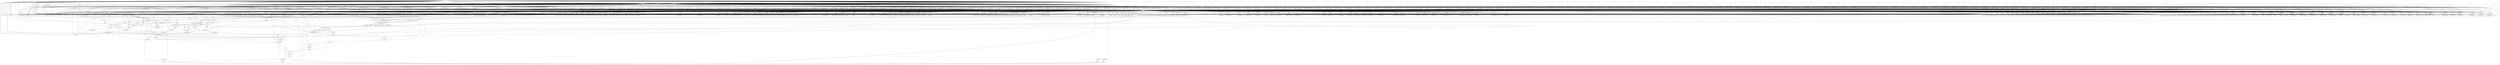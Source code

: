 //----------------------------------------------------------------------------//
// Generated by LegUp High-Level Synthesis Tool Version 4.0 (http://legup.org)
// Compiled: Sun Jun 19 18:41:14 2016
// University of Toronto
// For research and academic purposes only. Commercial use is prohibited.
// Please send bugs to: legup@eecg.toronto.edu
// Date: Sat Sep  3 13:03:19 2016
//----------------------------------------------------------------------------//

digraph {
Node0x366b240[label="?"];
Node0x366fb70[label="0"];
Node0x366fb70 -> Node0x366b240;
Node0x366fd90[label="EQ"];
Node0x366fd90 -> Node0x366b240;
Node0x3670190[label="EQ"];
Node0x3670190 -> Node0x366b240;
Node0x3724cc0[label="EQ"];
Node0x3724cc0 -> Node0x366b240;
Node0x366b4c0[label="?"];
Node0x366fb70 -> Node0x366b4c0;
Node0x366fb70 -> Node0x366b4c0;
Node0x368b930[label="1"];
Node0x368b930 -> Node0x366b4c0;
Node0x368b930 -> Node0x366b4c0;
Node0x368b930 -> Node0x366b4c0;
Node0x3725170[label="EQ"];
Node0x3725170 -> Node0x366b4c0;
Node0x3725450[label="EQ"];
Node0x3725450 -> Node0x366b4c0;
Node0x3725710[label="EQ"];
Node0x3725710 -> Node0x366b4c0;
Node0x37259d0[label="EQ"];
Node0x37259d0 -> Node0x366b4c0;
Node0x366b5f0[label="?"];
Node0x366fb70 -> Node0x366b5f0;
Node0x366fb70 -> Node0x366b5f0;
Node0x3725dc0[label="main_1_scevgep5",color=blue];
Node0x3725dc0 -> Node0x366b5f0;
Node0x3726b40[label="main_1_scevgep3_reg",shape=box,color=blue];
Node0x3726b40 -> Node0x366b5f0;
Node0x37285d0[label="main_1_scevgep_reg",shape=box,color=blue];
Node0x37285d0 -> Node0x366b5f0;
Node0x372a080[label="EQ"];
Node0x372a080 -> Node0x366b5f0;
Node0x372a340[label="EQ"];
Node0x372a340 -> Node0x366b5f0;
Node0x372a600[label="EQ"];
Node0x372a600 -> Node0x366b5f0;
Node0x372a8c0[label="EQ"];
Node0x372a8c0 -> Node0x366b5f0;
Node0x366b730[label="?"];
Node0x366fb70 -> Node0x366b730;
Node0x366fb70 -> Node0x366b730;
Node0x366fb70 -> Node0x366b730;
Node0x366fb70 -> Node0x366b730;
Node0x366fb70 -> Node0x366b730;
Node0x372adb0[label="EQ"];
Node0x372adb0 -> Node0x366b730;
Node0x372b090[label="EQ"];
Node0x372b090 -> Node0x366b730;
Node0x372b350[label="EQ"];
Node0x372b350 -> Node0x366b730;
Node0x372b610[label="EQ"];
Node0x372b610 -> Node0x366b730;
Node0x366b860[label="?"];
Node0x366fb70 -> Node0x366b860;
Node0x366fb70 -> Node0x366b860;
Node0x372ba00[label="EQ"];
Node0x372ba00 -> Node0x366b860;
Node0x366b9b0[label="?"];
Node0x366fb70 -> Node0x366b9b0;
Node0x366fb70 -> Node0x366b9b0;
Node0x372bdc0[label="2"];
Node0x372bdc0 -> Node0x366b9b0;
Node0x372bfd0[label="2"];
Node0x372bfd0 -> Node0x366b9b0;
Node0x372c1b0[label="2"];
Node0x372c1b0 -> Node0x366b9b0;
Node0x372c3d0[label="EQ"];
Node0x372c3d0 -> Node0x366b9b0;
Node0x372c6b0[label="EQ"];
Node0x372c6b0 -> Node0x366b9b0;
Node0x372c970[label="EQ"];
Node0x372c970 -> Node0x366b9b0;
Node0x372cc30[label="EQ"];
Node0x372cc30 -> Node0x366b9b0;
Node0x366bc10[label="?"];
Node0x366fb70 -> Node0x366bc10;
Node0x366fb70 -> Node0x366bc10;
Node0x368b930 -> Node0x366bc10;
Node0x368b930 -> Node0x366bc10;
Node0x372d0e0[label="EQ"];
Node0x372d0e0 -> Node0x366bc10;
Node0x372d3e0[label="EQ"];
Node0x372d3e0 -> Node0x366bc10;
Node0x372d6a0[label="EQ"];
Node0x372d6a0 -> Node0x366bc10;
Node0x366bd40[label="?"];
Node0x366fb70 -> Node0x366bd40;
Node0x366fb70 -> Node0x366bd40;
Node0x372da50[label="main_1_scevgep4",color=blue];
Node0x372da50 -> Node0x366bd40;
Node0x372f010[label="main_1_scevgep2_reg",shape=box,color=blue];
Node0x372f010 -> Node0x366bd40;
Node0x3730aa0[label="EQ"];
Node0x3730aa0 -> Node0x366bd40;
Node0x3730d80[label="EQ"];
Node0x3730d80 -> Node0x366bd40;
Node0x3731040[label="EQ"];
Node0x3731040 -> Node0x366bd40;
Node0x366be70[label="?"];
Node0x366fb70 -> Node0x366be70;
Node0x366fb70 -> Node0x366be70;
Node0x366fb70 -> Node0x366be70;
Node0x366fb70 -> Node0x366be70;
Node0x3731480[label="EQ"];
Node0x3731480 -> Node0x366be70;
Node0x3731780[label="EQ"];
Node0x3731780 -> Node0x366be70;
Node0x3731a40[label="EQ"];
Node0x3731a40 -> Node0x366be70;
Node0x366b920[label="?"];
Node0x366fb70 -> Node0x366b920;
Node0x366fb70 -> Node0x366b920;
Node0x3731df0[label="EQ"];
Node0x3731df0 -> Node0x366b920;
Node0x366c110[label="?"];
Node0x366fb70 -> Node0x366c110;
Node0x366fb70 -> Node0x366c110;
Node0x37321b0[label="2"];
Node0x37321b0 -> Node0x366c110;
Node0x37323c0[label="2"];
Node0x37323c0 -> Node0x366c110;
Node0x37325a0[label="EQ"];
Node0x37325a0 -> Node0x366c110;
Node0x37328a0[label="EQ"];
Node0x37328a0 -> Node0x366c110;
Node0x3732b60[label="EQ"];
Node0x3732b60 -> Node0x366c110;
Node0x366c370[label="?"];
Node0x3732e80[label="0"];
Node0x3732e80 -> Node0x366c370;
Node0x371b9a0[label="main_1_18_reg",shape=box,color=blue];
Node0x371b9a0 -> Node0x366c370;
Node0x37330f0[label="EQ"];
Node0x37330f0 -> Node0x366c370;
Node0x37333c0[label="EQ"];
Node0x37333c0 -> Node0x366c370;
Node0x373dcb0[label="",color=blue,color=blue,color=blue,color=blue];
Node0x373dd90[label="WRITE"];
Node0x373dd90 -> Node0x373dcb0;
Node0x373e2a0[label="WRITE"];
Node0x373e2a0 -> Node0x373dcb0;
Node0x373e710[label="WRITE"];
Node0x373e710 -> Node0x373dcb0;
Node0x373eb20[label="WRITE"];
Node0x373eb20 -> Node0x373dcb0;
Node0x373ef40[label="EQ"];
Node0x373ef40 -> Node0x373dcb0;
Node0x373f240[label="EQ"];
Node0x373f240 -> Node0x373dcb0;
Node0x373f500[label="EQ"];
Node0x373f500 -> Node0x373dcb0;
Node0x373f7c0[label="EQ"];
Node0x373f7c0 -> Node0x373dcb0;
Node0x366b390[label="?"];
Node0x366b390 -> Node0x366fd90;
Node0x366fb70 -> Node0x366fd90;
Node0x36703a0[label="cur_state",shape=box];
Node0x36703a0 -> Node0x3670190;
Node0x36705a0[label="LEGUP_0"];
Node0x36705a0 -> Node0x3670190;
Node0x36703a0 -> Node0x3724cc0;
Node0x368aca0[label="LEGUP_F_main_BB__27_176"];
Node0x368aca0 -> Node0x3724cc0;
Node0x36703a0 -> Node0x3725170;
Node0x36705a0 -> Node0x3725170;
Node0x36703a0 -> Node0x3725450;
Node0x36707c0[label="LEGUP_F_main_BB__1_1"];
Node0x36707c0 -> Node0x3725450;
Node0x36703a0 -> Node0x3725710;
Node0x3670a70[label="LEGUP_F_main_BB__1_2"];
Node0x3670a70 -> Node0x3725710;
Node0x36703a0 -> Node0x37259d0;
Node0x3670ce0[label="LEGUP_F_main_BB__1_3"];
Node0x3670ce0 -> Node0x37259d0;
Node0x3725fd0[label="ADD"];
Node0x3725fd0 -> Node0x3725dc0;
Node0x3726880[label="EQ"];
Node0x3726880 -> Node0x3725dc0;
Node0x3726d20[label="main_1_scevgep3",color=blue];
Node0x3726d20 -> Node0x3726b40;
Node0x3728310[label="EQ"];
Node0x3728310 -> Node0x3726b40;
Node0x37287d0[label="main_1_scevgep",color=blue];
Node0x37287d0 -> Node0x37285d0;
Node0x3729dc0[label="EQ"];
Node0x3729dc0 -> Node0x37285d0;
Node0x36703a0 -> Node0x372a080;
Node0x36705a0 -> Node0x372a080;
Node0x36703a0 -> Node0x372a340;
Node0x36707c0 -> Node0x372a340;
Node0x36703a0 -> Node0x372a600;
Node0x3670a70 -> Node0x372a600;
Node0x36703a0 -> Node0x372a8c0;
Node0x3670ce0 -> Node0x372a8c0;
Node0x36703a0 -> Node0x372adb0;
Node0x36705a0 -> Node0x372adb0;
Node0x36703a0 -> Node0x372b090;
Node0x36707c0 -> Node0x372b090;
Node0x36703a0 -> Node0x372b350;
Node0x3670a70 -> Node0x372b350;
Node0x36703a0 -> Node0x372b610;
Node0x3670ce0 -> Node0x372b610;
Node0x36703a0 -> Node0x372ba00;
Node0x36705a0 -> Node0x372ba00;
Node0x36703a0 -> Node0x372c3d0;
Node0x36705a0 -> Node0x372c3d0;
Node0x36703a0 -> Node0x372c6b0;
Node0x36707c0 -> Node0x372c6b0;
Node0x36703a0 -> Node0x372c970;
Node0x3670a70 -> Node0x372c970;
Node0x36703a0 -> Node0x372cc30;
Node0x3670ce0 -> Node0x372cc30;
Node0x36703a0 -> Node0x372d0e0;
Node0x36705a0 -> Node0x372d0e0;
Node0x36703a0 -> Node0x372d3e0;
Node0x36707c0 -> Node0x372d3e0;
Node0x36703a0 -> Node0x372d6a0;
Node0x3670a70 -> Node0x372d6a0;
Node0x372dc60[label="ADD"];
Node0x372dc60 -> Node0x372da50;
Node0x372ed50[label="EQ"];
Node0x372ed50 -> Node0x372da50;
Node0x372f1f0[label="main_1_scevgep2",color=blue];
Node0x372f1f0 -> Node0x372f010;
Node0x37307e0[label="EQ"];
Node0x37307e0 -> Node0x372f010;
Node0x36703a0 -> Node0x3730aa0;
Node0x36705a0 -> Node0x3730aa0;
Node0x36703a0 -> Node0x3730d80;
Node0x36707c0 -> Node0x3730d80;
Node0x36703a0 -> Node0x3731040;
Node0x3670a70 -> Node0x3731040;
Node0x36703a0 -> Node0x3731480;
Node0x36705a0 -> Node0x3731480;
Node0x36703a0 -> Node0x3731780;
Node0x36707c0 -> Node0x3731780;
Node0x36703a0 -> Node0x3731a40;
Node0x3670a70 -> Node0x3731a40;
Node0x36703a0 -> Node0x3731df0;
Node0x36705a0 -> Node0x3731df0;
Node0x36703a0 -> Node0x37325a0;
Node0x36705a0 -> Node0x37325a0;
Node0x36703a0 -> Node0x37328a0;
Node0x36707c0 -> Node0x37328a0;
Node0x36703a0 -> Node0x3732b60;
Node0x3670a70 -> Node0x3732b60;
Node0x371bbc0[label="main_1_18",color=blue];
Node0x371bbc0 -> Node0x371b9a0;
Node0x37215c0[label="EQ"];
Node0x37215c0 -> Node0x371b9a0;
Node0x36703a0 -> Node0x37330f0;
Node0x36705a0 -> Node0x37330f0;
Node0x36703a0 -> Node0x37333c0;
Node0x368aca0 -> Node0x37333c0;
Node0x373dfb0[label="\"Result %d: %d \""];
Node0x373dfb0 -> Node0x373dd90;
Node0x3718570[label="main_1_2_reg",shape=box,color=blue,color=blue];
Node0x3718570 -> Node0x373dd90;
Node0x371c000[label="main_1_16",color=blue];
Node0x371c000 -> Node0x373dd90;
Node0x373e4a0[label="\"Sum: %d \""];
Node0x373e4a0 -> Node0x373e2a0;
Node0x371b9a0 -> Node0x373e2a0;
Node0x373e920[label="\"RESULT: PASS \""];
Node0x373e920 -> Node0x373e710;
Node0x373ed20[label="\"RESULT: FAIL \""];
Node0x373ed20 -> Node0x373eb20;
Node0x36703a0 -> Node0x373ef40;
Node0x368a360[label="LEGUP_F_main_BB__1_172"];
Node0x368a360 -> Node0x373ef40;
Node0x36703a0 -> Node0x373f240;
Node0x368a5b0[label="LEGUP_F_main_BB__20_173"];
Node0x368a5b0 -> Node0x373f240;
Node0x36703a0 -> Node0x373f500;
Node0x368a850[label="LEGUP_F_main_BB__23_174"];
Node0x368a850 -> Node0x373f500;
Node0x36703a0 -> Node0x373f7c0;
Node0x368aa50[label="LEGUP_F_main_BB__25_175"];
Node0x368aa50 -> Node0x373f7c0;
Node0x366fb70 -> Node0x366b390;
Node0x36705a0 -> Node0x36703a0;
Node0x36707c0 -> Node0x36703a0;
Node0x36705a0 -> Node0x36703a0;
Node0x36707c0 -> Node0x36703a0;
Node0x3670a70 -> Node0x36703a0;
Node0x3670a70 -> Node0x36703a0;
Node0x3670ce0 -> Node0x36703a0;
Node0x3670ce0 -> Node0x36703a0;
Node0x3670f30[label="LEGUP_F_main_BB__1_4"];
Node0x3670f30 -> Node0x36703a0;
Node0x3670f30 -> Node0x36703a0;
Node0x36711c0[label="LEGUP_F_main_BB__1_5"];
Node0x36711c0 -> Node0x36703a0;
Node0x36711c0 -> Node0x36703a0;
Node0x3671410[label="LEGUP_F_main_BB__1_6"];
Node0x3671410 -> Node0x36703a0;
Node0x3671410 -> Node0x36703a0;
Node0x3671660[label="LEGUP_F_main_BB__1_7"];
Node0x3671660 -> Node0x36703a0;
Node0x3671660 -> Node0x36703a0;
Node0x36718b0[label="LEGUP_F_main_BB__1_8"];
Node0x36718b0 -> Node0x36703a0;
Node0x36718b0 -> Node0x36703a0;
Node0x3671b90[label="LEGUP_F_main_BB__1_9"];
Node0x3671b90 -> Node0x36703a0;
Node0x3671b90 -> Node0x36703a0;
Node0x3671de0[label="LEGUP_F_main_BB__1_10"];
Node0x3671de0 -> Node0x36703a0;
Node0x3671de0 -> Node0x36703a0;
Node0x3672030[label="LEGUP_F_main_BB__1_11"];
Node0x3672030 -> Node0x36703a0;
Node0x3672030 -> Node0x36703a0;
Node0x3672280[label="LEGUP_F_main_BB__1_12"];
Node0x3672280 -> Node0x36703a0;
Node0x3672280 -> Node0x36703a0;
Node0x36724d0[label="LEGUP_F_main_BB__1_13"];
Node0x36724d0 -> Node0x36703a0;
Node0x36724d0 -> Node0x36703a0;
Node0x3672720[label="LEGUP_F_main_BB__1_14"];
Node0x3672720 -> Node0x36703a0;
Node0x3672720 -> Node0x36703a0;
Node0x3672970[label="LEGUP_F_main_BB__1_15"];
Node0x3672970 -> Node0x36703a0;
Node0x3672970 -> Node0x36703a0;
Node0x3672bc0[label="LEGUP_F_main_BB__1_16"];
Node0x3672bc0 -> Node0x36703a0;
Node0x3672bc0 -> Node0x36703a0;
Node0x3672f20[label="LEGUP_F_main_BB__1_17"];
Node0x3672f20 -> Node0x36703a0;
Node0x3672f20 -> Node0x36703a0;
Node0x3673170[label="LEGUP_F_main_BB__1_18"];
Node0x3673170 -> Node0x36703a0;
Node0x3673170 -> Node0x36703a0;
Node0x36733c0[label="LEGUP_F_main_BB__1_19"];
Node0x36733c0 -> Node0x36703a0;
Node0x36733c0 -> Node0x36703a0;
Node0x3673610[label="LEGUP_F_main_BB__1_20"];
Node0x3673610 -> Node0x36703a0;
Node0x3673610 -> Node0x36703a0;
Node0x3673860[label="LEGUP_F_main_BB__1_21"];
Node0x3673860 -> Node0x36703a0;
Node0x3673860 -> Node0x36703a0;
Node0x3673ab0[label="LEGUP_F_main_BB__1_22"];
Node0x3673ab0 -> Node0x36703a0;
Node0x3673ab0 -> Node0x36703a0;
Node0x3673d00[label="LEGUP_F_main_BB__1_23"];
Node0x3673d00 -> Node0x36703a0;
Node0x3673d00 -> Node0x36703a0;
Node0x3673f50[label="LEGUP_F_main_BB__1_24"];
Node0x3673f50 -> Node0x36703a0;
Node0x3673f50 -> Node0x36703a0;
Node0x36741a0[label="LEGUP_F_main_BB__1_25"];
Node0x36741a0 -> Node0x36703a0;
Node0x36741a0 -> Node0x36703a0;
Node0x36743f0[label="LEGUP_F_main_BB__1_26"];
Node0x36743f0 -> Node0x36703a0;
Node0x36743f0 -> Node0x36703a0;
Node0x3674640[label="LEGUP_F_main_BB__1_27"];
Node0x3674640 -> Node0x36703a0;
Node0x3674640 -> Node0x36703a0;
Node0x3674890[label="LEGUP_F_main_BB__1_28"];
Node0x3674890 -> Node0x36703a0;
Node0x3674890 -> Node0x36703a0;
Node0x3674ae0[label="LEGUP_F_main_BB__1_29"];
Node0x3674ae0 -> Node0x36703a0;
Node0x3674ae0 -> Node0x36703a0;
Node0x3674d30[label="LEGUP_F_main_BB__1_30"];
Node0x3674d30 -> Node0x36703a0;
Node0x3674d30 -> Node0x36703a0;
Node0x3674f80[label="LEGUP_F_main_BB__1_31"];
Node0x3674f80 -> Node0x36703a0;
Node0x3674f80 -> Node0x36703a0;
Node0x36751d0[label="LEGUP_F_main_BB__1_32"];
Node0x36751d0 -> Node0x36703a0;
Node0x36751d0 -> Node0x36703a0;
Node0x3672dc0[label="LEGUP_F_main_BB__1_33"];
Node0x3672dc0 -> Node0x36703a0;
Node0x3672dc0 -> Node0x36703a0;
Node0x3675830[label="LEGUP_F_main_BB__1_34"];
Node0x3675830 -> Node0x36703a0;
Node0x3675830 -> Node0x36703a0;
Node0x3675a80[label="LEGUP_F_main_BB__1_35"];
Node0x3675a80 -> Node0x36703a0;
Node0x3675a80 -> Node0x36703a0;
Node0x3675cd0[label="LEGUP_F_main_BB__1_36"];
Node0x3675cd0 -> Node0x36703a0;
Node0x3675cd0 -> Node0x36703a0;
Node0x3675f20[label="LEGUP_F_main_BB__1_37"];
Node0x3675f20 -> Node0x36703a0;
Node0x3675f20 -> Node0x36703a0;
Node0x3676170[label="LEGUP_F_main_BB__1_38"];
Node0x3676170 -> Node0x36703a0;
Node0x3676170 -> Node0x36703a0;
Node0x36763c0[label="LEGUP_F_main_BB__1_39"];
Node0x36763c0 -> Node0x36703a0;
Node0x36763c0 -> Node0x36703a0;
Node0x3676610[label="LEGUP_F_main_BB__1_40"];
Node0x3676610 -> Node0x36703a0;
Node0x3676610 -> Node0x36703a0;
Node0x3676860[label="LEGUP_F_main_BB__1_41"];
Node0x3676860 -> Node0x36703a0;
Node0x3676860 -> Node0x36703a0;
Node0x3676ab0[label="LEGUP_F_main_BB__1_42"];
Node0x3676ab0 -> Node0x36703a0;
Node0x3676ab0 -> Node0x36703a0;
Node0x3676d00[label="LEGUP_F_main_BB__1_43"];
Node0x3676d00 -> Node0x36703a0;
Node0x3676d00 -> Node0x36703a0;
Node0x3676f50[label="LEGUP_F_main_BB__1_44"];
Node0x3676f50 -> Node0x36703a0;
Node0x3676f50 -> Node0x36703a0;
Node0x36771a0[label="LEGUP_F_main_BB__1_45"];
Node0x36771a0 -> Node0x36703a0;
Node0x36771a0 -> Node0x36703a0;
Node0x36773f0[label="LEGUP_F_main_BB__1_46"];
Node0x36773f0 -> Node0x36703a0;
Node0x36773f0 -> Node0x36703a0;
Node0x3677640[label="LEGUP_F_main_BB__1_47"];
Node0x3677640 -> Node0x36703a0;
Node0x3677640 -> Node0x36703a0;
Node0x3677890[label="LEGUP_F_main_BB__1_48"];
Node0x3677890 -> Node0x36703a0;
Node0x3677890 -> Node0x36703a0;
Node0x3677ae0[label="LEGUP_F_main_BB__1_49"];
Node0x3677ae0 -> Node0x36703a0;
Node0x3677ae0 -> Node0x36703a0;
Node0x3677d30[label="LEGUP_F_main_BB__1_50"];
Node0x3677d30 -> Node0x36703a0;
Node0x3677d30 -> Node0x36703a0;
Node0x3677f80[label="LEGUP_F_main_BB__1_51"];
Node0x3677f80 -> Node0x36703a0;
Node0x3677f80 -> Node0x36703a0;
Node0x36781d0[label="LEGUP_F_main_BB__1_52"];
Node0x36781d0 -> Node0x36703a0;
Node0x36781d0 -> Node0x36703a0;
Node0x3678420[label="LEGUP_F_main_BB__1_53"];
Node0x3678420 -> Node0x36703a0;
Node0x3678420 -> Node0x36703a0;
Node0x3678670[label="LEGUP_F_main_BB__1_54"];
Node0x3678670 -> Node0x36703a0;
Node0x3678670 -> Node0x36703a0;
Node0x36788c0[label="LEGUP_F_main_BB__1_55"];
Node0x36788c0 -> Node0x36703a0;
Node0x36788c0 -> Node0x36703a0;
Node0x3678b10[label="LEGUP_F_main_BB__1_56"];
Node0x3678b10 -> Node0x36703a0;
Node0x3678b10 -> Node0x36703a0;
Node0x3678d60[label="LEGUP_F_main_BB__1_57"];
Node0x3678d60 -> Node0x36703a0;
Node0x3678d60 -> Node0x36703a0;
Node0x3678fb0[label="LEGUP_F_main_BB__1_58"];
Node0x3678fb0 -> Node0x36703a0;
Node0x3678fb0 -> Node0x36703a0;
Node0x3679200[label="LEGUP_F_main_BB__1_59"];
Node0x3679200 -> Node0x36703a0;
Node0x3679200 -> Node0x36703a0;
Node0x3679450[label="LEGUP_F_main_BB__1_60"];
Node0x3679450 -> Node0x36703a0;
Node0x3679450 -> Node0x36703a0;
Node0x36796a0[label="LEGUP_F_main_BB__1_61"];
Node0x36796a0 -> Node0x36703a0;
Node0x36796a0 -> Node0x36703a0;
Node0x36798f0[label="LEGUP_F_main_BB__1_62"];
Node0x36798f0 -> Node0x36703a0;
Node0x36798f0 -> Node0x36703a0;
Node0x3679b40[label="LEGUP_F_main_BB__1_63"];
Node0x3679b40 -> Node0x36703a0;
Node0x3679b40 -> Node0x36703a0;
Node0x3679d90[label="LEGUP_F_main_BB__1_64"];
Node0x3679d90 -> Node0x36703a0;
Node0x3679d90 -> Node0x36703a0;
Node0x3675420[label="LEGUP_F_main_BB__1_65"];
Node0x3675420 -> Node0x36703a0;
Node0x3675420 -> Node0x36703a0;
Node0x3675670[label="LEGUP_F_main_BB__1_66"];
Node0x3675670 -> Node0x36703a0;
Node0x3675670 -> Node0x36703a0;
Node0x367a890[label="LEGUP_F_main_BB__1_67"];
Node0x367a890 -> Node0x36703a0;
Node0x367a890 -> Node0x36703a0;
Node0x367aae0[label="LEGUP_F_main_BB__1_68"];
Node0x367aae0 -> Node0x36703a0;
Node0x367aae0 -> Node0x36703a0;
Node0x367ad30[label="LEGUP_F_main_BB__1_69"];
Node0x367ad30 -> Node0x36703a0;
Node0x367ad30 -> Node0x36703a0;
Node0x367af80[label="LEGUP_F_main_BB__1_70"];
Node0x367af80 -> Node0x36703a0;
Node0x367af80 -> Node0x36703a0;
Node0x367b1d0[label="LEGUP_F_main_BB__1_71"];
Node0x367b1d0 -> Node0x36703a0;
Node0x367b1d0 -> Node0x36703a0;
Node0x367b420[label="LEGUP_F_main_BB__1_72"];
Node0x367b420 -> Node0x36703a0;
Node0x367b420 -> Node0x36703a0;
Node0x367b670[label="LEGUP_F_main_BB__1_73"];
Node0x367b670 -> Node0x36703a0;
Node0x367b670 -> Node0x36703a0;
Node0x367b8c0[label="LEGUP_F_main_BB__1_74"];
Node0x367b8c0 -> Node0x36703a0;
Node0x367b8c0 -> Node0x36703a0;
Node0x367bb10[label="LEGUP_F_main_BB__1_75"];
Node0x367bb10 -> Node0x36703a0;
Node0x367bb10 -> Node0x36703a0;
Node0x367bd60[label="LEGUP_F_main_BB__1_76"];
Node0x367bd60 -> Node0x36703a0;
Node0x367bd60 -> Node0x36703a0;
Node0x367bfb0[label="LEGUP_F_main_BB__1_77"];
Node0x367bfb0 -> Node0x36703a0;
Node0x367bfb0 -> Node0x36703a0;
Node0x367c200[label="LEGUP_F_main_BB__1_78"];
Node0x367c200 -> Node0x36703a0;
Node0x367c200 -> Node0x36703a0;
Node0x367c450[label="LEGUP_F_main_BB__1_79"];
Node0x367c450 -> Node0x36703a0;
Node0x367c450 -> Node0x36703a0;
Node0x367c6a0[label="LEGUP_F_main_BB__1_80"];
Node0x367c6a0 -> Node0x36703a0;
Node0x367c6a0 -> Node0x36703a0;
Node0x367c8f0[label="LEGUP_F_main_BB__1_81"];
Node0x367c8f0 -> Node0x36703a0;
Node0x367c8f0 -> Node0x36703a0;
Node0x367cb40[label="LEGUP_F_main_BB__1_82"];
Node0x367cb40 -> Node0x36703a0;
Node0x367cb40 -> Node0x36703a0;
Node0x367cd90[label="LEGUP_F_main_BB__1_83"];
Node0x367cd90 -> Node0x36703a0;
Node0x367cd90 -> Node0x36703a0;
Node0x367cfe0[label="LEGUP_F_main_BB__1_84"];
Node0x367cfe0 -> Node0x36703a0;
Node0x367cfe0 -> Node0x36703a0;
Node0x367d230[label="LEGUP_F_main_BB__1_85"];
Node0x367d230 -> Node0x36703a0;
Node0x367d230 -> Node0x36703a0;
Node0x367d480[label="LEGUP_F_main_BB__1_86"];
Node0x367d480 -> Node0x36703a0;
Node0x367d480 -> Node0x36703a0;
Node0x367d6d0[label="LEGUP_F_main_BB__1_87"];
Node0x367d6d0 -> Node0x36703a0;
Node0x367d6d0 -> Node0x36703a0;
Node0x367d920[label="LEGUP_F_main_BB__1_88"];
Node0x367d920 -> Node0x36703a0;
Node0x367d920 -> Node0x36703a0;
Node0x367db70[label="LEGUP_F_main_BB__1_89"];
Node0x367db70 -> Node0x36703a0;
Node0x367db70 -> Node0x36703a0;
Node0x367ddc0[label="LEGUP_F_main_BB__1_90"];
Node0x367ddc0 -> Node0x36703a0;
Node0x367ddc0 -> Node0x36703a0;
Node0x367e010[label="LEGUP_F_main_BB__1_91"];
Node0x367e010 -> Node0x36703a0;
Node0x367e010 -> Node0x36703a0;
Node0x367e260[label="LEGUP_F_main_BB__1_92"];
Node0x367e260 -> Node0x36703a0;
Node0x367e260 -> Node0x36703a0;
Node0x367e4b0[label="LEGUP_F_main_BB__1_93"];
Node0x367e4b0 -> Node0x36703a0;
Node0x367e4b0 -> Node0x36703a0;
Node0x367e700[label="LEGUP_F_main_BB__1_94"];
Node0x367e700 -> Node0x36703a0;
Node0x367e700 -> Node0x36703a0;
Node0x367e950[label="LEGUP_F_main_BB__1_95"];
Node0x367e950 -> Node0x36703a0;
Node0x367e950 -> Node0x36703a0;
Node0x367eba0[label="LEGUP_F_main_BB__1_96"];
Node0x367eba0 -> Node0x36703a0;
Node0x367eba0 -> Node0x36703a0;
Node0x367edf0[label="LEGUP_F_main_BB__1_97"];
Node0x367edf0 -> Node0x36703a0;
Node0x367edf0 -> Node0x36703a0;
Node0x367f040[label="LEGUP_F_main_BB__1_98"];
Node0x367f040 -> Node0x36703a0;
Node0x367f040 -> Node0x36703a0;
Node0x367f290[label="LEGUP_F_main_BB__1_99"];
Node0x367f290 -> Node0x36703a0;
Node0x367f290 -> Node0x36703a0;
Node0x367f4e0[label="LEGUP_F_main_BB__1_100"];
Node0x367f4e0 -> Node0x36703a0;
Node0x367f4e0 -> Node0x36703a0;
Node0x367f730[label="LEGUP_F_main_BB__1_101"];
Node0x367f730 -> Node0x36703a0;
Node0x367f730 -> Node0x36703a0;
Node0x367f980[label="LEGUP_F_main_BB__1_102"];
Node0x367f980 -> Node0x36703a0;
Node0x367f980 -> Node0x36703a0;
Node0x367fbd0[label="LEGUP_F_main_BB__1_103"];
Node0x367fbd0 -> Node0x36703a0;
Node0x367fbd0 -> Node0x36703a0;
Node0x367fe20[label="LEGUP_F_main_BB__1_104"];
Node0x367fe20 -> Node0x36703a0;
Node0x367fe20 -> Node0x36703a0;
Node0x3680070[label="LEGUP_F_main_BB__1_105"];
Node0x3680070 -> Node0x36703a0;
Node0x3680070 -> Node0x36703a0;
Node0x36802c0[label="LEGUP_F_main_BB__1_106"];
Node0x36802c0 -> Node0x36703a0;
Node0x36802c0 -> Node0x36703a0;
Node0x3680510[label="LEGUP_F_main_BB__1_107"];
Node0x3680510 -> Node0x36703a0;
Node0x3680510 -> Node0x36703a0;
Node0x3680760[label="LEGUP_F_main_BB__1_108"];
Node0x3680760 -> Node0x36703a0;
Node0x3680760 -> Node0x36703a0;
Node0x36809b0[label="LEGUP_F_main_BB__1_109"];
Node0x36809b0 -> Node0x36703a0;
Node0x36809b0 -> Node0x36703a0;
Node0x3680c00[label="LEGUP_F_main_BB__1_110"];
Node0x3680c00 -> Node0x36703a0;
Node0x3680c00 -> Node0x36703a0;
Node0x3680e50[label="LEGUP_F_main_BB__1_111"];
Node0x3680e50 -> Node0x36703a0;
Node0x3680e50 -> Node0x36703a0;
Node0x36810a0[label="LEGUP_F_main_BB__1_112"];
Node0x36810a0 -> Node0x36703a0;
Node0x36810a0 -> Node0x36703a0;
Node0x36812f0[label="LEGUP_F_main_BB__1_113"];
Node0x36812f0 -> Node0x36703a0;
Node0x36812f0 -> Node0x36703a0;
Node0x3681540[label="LEGUP_F_main_BB__1_114"];
Node0x3681540 -> Node0x36703a0;
Node0x3681540 -> Node0x36703a0;
Node0x3681790[label="LEGUP_F_main_BB__1_115"];
Node0x3681790 -> Node0x36703a0;
Node0x3681790 -> Node0x36703a0;
Node0x36819e0[label="LEGUP_F_main_BB__1_116"];
Node0x36819e0 -> Node0x36703a0;
Node0x36819e0 -> Node0x36703a0;
Node0x3681c30[label="LEGUP_F_main_BB__1_117"];
Node0x3681c30 -> Node0x36703a0;
Node0x3681c30 -> Node0x36703a0;
Node0x3681e80[label="LEGUP_F_main_BB__1_118"];
Node0x3681e80 -> Node0x36703a0;
Node0x3681e80 -> Node0x36703a0;
Node0x36820d0[label="LEGUP_F_main_BB__1_119"];
Node0x36820d0 -> Node0x36703a0;
Node0x36820d0 -> Node0x36703a0;
Node0x3682320[label="LEGUP_F_main_BB__1_120"];
Node0x3682320 -> Node0x36703a0;
Node0x3682320 -> Node0x36703a0;
Node0x3682570[label="LEGUP_F_main_BB__1_121"];
Node0x3682570 -> Node0x36703a0;
Node0x3682570 -> Node0x36703a0;
Node0x36827c0[label="LEGUP_F_main_BB__1_122"];
Node0x36827c0 -> Node0x36703a0;
Node0x36827c0 -> Node0x36703a0;
Node0x3682a10[label="LEGUP_F_main_BB__1_123"];
Node0x3682a10 -> Node0x36703a0;
Node0x3682a10 -> Node0x36703a0;
Node0x3682c60[label="LEGUP_F_main_BB__1_124"];
Node0x3682c60 -> Node0x36703a0;
Node0x3682c60 -> Node0x36703a0;
Node0x3682eb0[label="LEGUP_F_main_BB__1_125"];
Node0x3682eb0 -> Node0x36703a0;
Node0x3682eb0 -> Node0x36703a0;
Node0x3683100[label="LEGUP_F_main_BB__1_126"];
Node0x3683100 -> Node0x36703a0;
Node0x3683100 -> Node0x36703a0;
Node0x3683350[label="LEGUP_F_main_BB__1_127"];
Node0x3683350 -> Node0x36703a0;
Node0x3683350 -> Node0x36703a0;
Node0x36835a0[label="LEGUP_F_main_BB__1_128"];
Node0x36835a0 -> Node0x36703a0;
Node0x36835a0 -> Node0x36703a0;
Node0x3679fe0[label="LEGUP_F_main_BB__1_129"];
Node0x3679fe0 -> Node0x36703a0;
Node0x3679fe0 -> Node0x36703a0;
Node0x367a230[label="LEGUP_F_main_BB__1_130"];
Node0x367a230 -> Node0x36703a0;
Node0x367a230 -> Node0x36703a0;
Node0x367a480[label="LEGUP_F_main_BB__1_131"];
Node0x367a480 -> Node0x36703a0;
Node0x367a480 -> Node0x36703a0;
Node0x3684700[label="LEGUP_F_main_BB__1_132"];
Node0x3684700 -> Node0x36703a0;
Node0x3684700 -> Node0x36703a0;
Node0x3684930[label="LEGUP_F_main_BB__1_133"];
Node0x3684930 -> Node0x36703a0;
Node0x3684930 -> Node0x36703a0;
Node0x3684b80[label="LEGUP_F_main_BB__1_134"];
Node0x3684b80 -> Node0x36703a0;
Node0x3684b80 -> Node0x36703a0;
Node0x3684dd0[label="LEGUP_F_main_BB__1_135"];
Node0x3684dd0 -> Node0x36703a0;
Node0x3684dd0 -> Node0x36703a0;
Node0x3685020[label="LEGUP_F_main_BB__1_136"];
Node0x3685020 -> Node0x36703a0;
Node0x3685020 -> Node0x36703a0;
Node0x3685270[label="LEGUP_F_main_BB__1_137"];
Node0x3685270 -> Node0x36703a0;
Node0x3685270 -> Node0x36703a0;
Node0x36854c0[label="LEGUP_F_main_BB__1_138"];
Node0x36854c0 -> Node0x36703a0;
Node0x36854c0 -> Node0x36703a0;
Node0x3685710[label="LEGUP_F_main_BB__1_139"];
Node0x3685710 -> Node0x36703a0;
Node0x3685710 -> Node0x36703a0;
Node0x3685960[label="LEGUP_F_main_BB__1_140"];
Node0x3685960 -> Node0x36703a0;
Node0x3685960 -> Node0x36703a0;
Node0x3685bb0[label="LEGUP_F_main_BB__1_141"];
Node0x3685bb0 -> Node0x36703a0;
Node0x3685bb0 -> Node0x36703a0;
Node0x3685e00[label="LEGUP_F_main_BB__1_142"];
Node0x3685e00 -> Node0x36703a0;
Node0x3685e00 -> Node0x36703a0;
Node0x3686050[label="LEGUP_F_main_BB__1_143"];
Node0x3686050 -> Node0x36703a0;
Node0x3686050 -> Node0x36703a0;
Node0x36862a0[label="LEGUP_F_main_BB__1_144"];
Node0x36862a0 -> Node0x36703a0;
Node0x36862a0 -> Node0x36703a0;
Node0x36864f0[label="LEGUP_F_main_BB__1_145"];
Node0x36864f0 -> Node0x36703a0;
Node0x36864f0 -> Node0x36703a0;
Node0x3686740[label="LEGUP_F_main_BB__1_146"];
Node0x3686740 -> Node0x36703a0;
Node0x3686740 -> Node0x36703a0;
Node0x3686990[label="LEGUP_F_main_BB__1_147"];
Node0x3686990 -> Node0x36703a0;
Node0x3686990 -> Node0x36703a0;
Node0x3686be0[label="LEGUP_F_main_BB__1_148"];
Node0x3686be0 -> Node0x36703a0;
Node0x3686be0 -> Node0x36703a0;
Node0x3686e30[label="LEGUP_F_main_BB__1_149"];
Node0x3686e30 -> Node0x36703a0;
Node0x3686e30 -> Node0x36703a0;
Node0x3687080[label="LEGUP_F_main_BB__1_150"];
Node0x3687080 -> Node0x36703a0;
Node0x3687080 -> Node0x36703a0;
Node0x36872d0[label="LEGUP_F_main_BB__1_151"];
Node0x36872d0 -> Node0x36703a0;
Node0x36872d0 -> Node0x36703a0;
Node0x3687520[label="LEGUP_F_main_BB__1_152"];
Node0x3687520 -> Node0x36703a0;
Node0x3687520 -> Node0x36703a0;
Node0x3687770[label="LEGUP_F_main_BB__1_153"];
Node0x3687770 -> Node0x36703a0;
Node0x3687770 -> Node0x36703a0;
Node0x36879c0[label="LEGUP_F_main_BB__1_154"];
Node0x36879c0 -> Node0x36703a0;
Node0x36879c0 -> Node0x36703a0;
Node0x3687c10[label="LEGUP_F_main_BB__1_155"];
Node0x3687c10 -> Node0x36703a0;
Node0x3687c10 -> Node0x36703a0;
Node0x3687e60[label="LEGUP_F_main_BB__1_156"];
Node0x3687e60 -> Node0x36703a0;
Node0x3687e60 -> Node0x36703a0;
Node0x36880b0[label="LEGUP_F_main_BB__1_157"];
Node0x36880b0 -> Node0x36703a0;
Node0x36880b0 -> Node0x36703a0;
Node0x3688300[label="LEGUP_F_main_BB__1_158"];
Node0x3688300 -> Node0x36703a0;
Node0x3688300 -> Node0x36703a0;
Node0x3688550[label="LEGUP_F_main_BB__1_159"];
Node0x3688550 -> Node0x36703a0;
Node0x3688550 -> Node0x36703a0;
Node0x36887a0[label="LEGUP_F_main_BB__1_160"];
Node0x36887a0 -> Node0x36703a0;
Node0x36887a0 -> Node0x36703a0;
Node0x36889f0[label="LEGUP_F_main_BB__1_161"];
Node0x36889f0 -> Node0x36703a0;
Node0x36889f0 -> Node0x36703a0;
Node0x3688c40[label="LEGUP_F_main_BB__1_162"];
Node0x3688c40 -> Node0x36703a0;
Node0x3688c40 -> Node0x36703a0;
Node0x3688e90[label="LEGUP_F_main_BB__1_163"];
Node0x3688e90 -> Node0x36703a0;
Node0x3688e90 -> Node0x36703a0;
Node0x36890e0[label="LEGUP_F_main_BB__1_164"];
Node0x36890e0 -> Node0x36703a0;
Node0x36890e0 -> Node0x36703a0;
Node0x3689330[label="LEGUP_F_main_BB__1_165"];
Node0x3689330 -> Node0x36703a0;
Node0x3689330 -> Node0x36703a0;
Node0x3689580[label="LEGUP_F_main_BB__1_166"];
Node0x3689580 -> Node0x36703a0;
Node0x3689580 -> Node0x36703a0;
Node0x36897d0[label="LEGUP_F_main_BB__1_167"];
Node0x36897d0 -> Node0x36703a0;
Node0x36897d0 -> Node0x36703a0;
Node0x3689a20[label="LEGUP_F_main_BB__1_168"];
Node0x3689a20 -> Node0x36703a0;
Node0x3689a20 -> Node0x36703a0;
Node0x3689c70[label="LEGUP_F_main_BB__1_169"];
Node0x3689c70 -> Node0x36703a0;
Node0x3689c70 -> Node0x36703a0;
Node0x3689ec0[label="LEGUP_F_main_BB__1_170"];
Node0x3689ec0 -> Node0x36703a0;
Node0x3689ec0 -> Node0x36703a0;
Node0x368a110[label="LEGUP_F_main_BB__1_171"];
Node0x368a110 -> Node0x36703a0;
Node0x368a110 -> Node0x36703a0;
Node0x368a360 -> Node0x36703a0;
Node0x368a360 -> Node0x36703a0;
Node0x368a5b0 -> Node0x36703a0;
Node0x36707c0 -> Node0x36703a0;
Node0x368a5b0 -> Node0x36703a0;
Node0x368a850 -> Node0x36703a0;
Node0x368aa50 -> Node0x36703a0;
Node0x368a850 -> Node0x36703a0;
Node0x368aca0 -> Node0x36703a0;
Node0x368aa50 -> Node0x36703a0;
Node0x368aca0 -> Node0x36703a0;
Node0x368aca0 -> Node0x36703a0;
Node0x36705a0 -> Node0x36703a0;
Node0x368afe0[label="0"];
Node0x368afe0 -> Node0x36703a0;
Node0x368b1e0[label="AND"];
Node0x368b1e0 -> Node0x36703a0;
Node0x368bb50[label="AND"];
Node0x368bb50 -> Node0x36703a0;
Node0x368c5e0[label="AND"];
Node0x368c5e0 -> Node0x36703a0;
Node0x368cb10[label="AND"];
Node0x368cb10 -> Node0x36703a0;
Node0x368d2b0[label="AND"];
Node0x368d2b0 -> Node0x36703a0;
Node0x368d7e0[label="AND"];
Node0x368d7e0 -> Node0x36703a0;
Node0x368df80[label="AND"];
Node0x368df80 -> Node0x36703a0;
Node0x368e4b0[label="AND"];
Node0x368e4b0 -> Node0x36703a0;
Node0x368ec50[label="AND"];
Node0x368ec50 -> Node0x36703a0;
Node0x368f180[label="AND"];
Node0x368f180 -> Node0x36703a0;
Node0x368f920[label="AND"];
Node0x368f920 -> Node0x36703a0;
Node0x368fe50[label="AND"];
Node0x368fe50 -> Node0x36703a0;
Node0x36905f0[label="AND"];
Node0x36905f0 -> Node0x36703a0;
Node0x3690b20[label="AND"];
Node0x3690b20 -> Node0x36703a0;
Node0x36912c0[label="AND"];
Node0x36912c0 -> Node0x36703a0;
Node0x36917f0[label="AND"];
Node0x36917f0 -> Node0x36703a0;
Node0x3691f90[label="AND"];
Node0x3691f90 -> Node0x36703a0;
Node0x36924c0[label="AND"];
Node0x36924c0 -> Node0x36703a0;
Node0x3692c60[label="AND"];
Node0x3692c60 -> Node0x36703a0;
Node0x3693190[label="AND"];
Node0x3693190 -> Node0x36703a0;
Node0x3693930[label="AND"];
Node0x3693930 -> Node0x36703a0;
Node0x3693e60[label="AND"];
Node0x3693e60 -> Node0x36703a0;
Node0x3694600[label="AND"];
Node0x3694600 -> Node0x36703a0;
Node0x3694b30[label="AND"];
Node0x3694b30 -> Node0x36703a0;
Node0x36952d0[label="AND"];
Node0x36952d0 -> Node0x36703a0;
Node0x3695800[label="AND"];
Node0x3695800 -> Node0x36703a0;
Node0x3695fa0[label="AND"];
Node0x3695fa0 -> Node0x36703a0;
Node0x36964d0[label="AND"];
Node0x36964d0 -> Node0x36703a0;
Node0x3696c70[label="AND"];
Node0x3696c70 -> Node0x36703a0;
Node0x36971a0[label="AND"];
Node0x36971a0 -> Node0x36703a0;
Node0x3697940[label="AND"];
Node0x3697940 -> Node0x36703a0;
Node0x3697e70[label="AND"];
Node0x3697e70 -> Node0x36703a0;
Node0x3698610[label="AND"];
Node0x3698610 -> Node0x36703a0;
Node0x3698b40[label="AND"];
Node0x3698b40 -> Node0x36703a0;
Node0x36992e0[label="AND"];
Node0x36992e0 -> Node0x36703a0;
Node0x3699810[label="AND"];
Node0x3699810 -> Node0x36703a0;
Node0x3699fb0[label="AND"];
Node0x3699fb0 -> Node0x36703a0;
Node0x369a4e0[label="AND"];
Node0x369a4e0 -> Node0x36703a0;
Node0x369ac80[label="AND"];
Node0x369ac80 -> Node0x36703a0;
Node0x369b1b0[label="AND"];
Node0x369b1b0 -> Node0x36703a0;
Node0x369b950[label="AND"];
Node0x369b950 -> Node0x36703a0;
Node0x369be80[label="AND"];
Node0x369be80 -> Node0x36703a0;
Node0x369c620[label="AND"];
Node0x369c620 -> Node0x36703a0;
Node0x369cb50[label="AND"];
Node0x369cb50 -> Node0x36703a0;
Node0x369d2f0[label="AND"];
Node0x369d2f0 -> Node0x36703a0;
Node0x369d820[label="AND"];
Node0x369d820 -> Node0x36703a0;
Node0x369dfc0[label="AND"];
Node0x369dfc0 -> Node0x36703a0;
Node0x369e4f0[label="AND"];
Node0x369e4f0 -> Node0x36703a0;
Node0x369ec90[label="AND"];
Node0x369ec90 -> Node0x36703a0;
Node0x369f1c0[label="AND"];
Node0x369f1c0 -> Node0x36703a0;
Node0x369f960[label="AND"];
Node0x369f960 -> Node0x36703a0;
Node0x369fe90[label="AND"];
Node0x369fe90 -> Node0x36703a0;
Node0x36a0630[label="AND"];
Node0x36a0630 -> Node0x36703a0;
Node0x36a0b60[label="AND"];
Node0x36a0b60 -> Node0x36703a0;
Node0x36a1300[label="AND"];
Node0x36a1300 -> Node0x36703a0;
Node0x36a1830[label="AND"];
Node0x36a1830 -> Node0x36703a0;
Node0x36a1fd0[label="AND"];
Node0x36a1fd0 -> Node0x36703a0;
Node0x36a2500[label="AND"];
Node0x36a2500 -> Node0x36703a0;
Node0x36a2ca0[label="AND"];
Node0x36a2ca0 -> Node0x36703a0;
Node0x36a31d0[label="AND"];
Node0x36a31d0 -> Node0x36703a0;
Node0x36a3970[label="AND"];
Node0x36a3970 -> Node0x36703a0;
Node0x36a3ea0[label="AND"];
Node0x36a3ea0 -> Node0x36703a0;
Node0x36a4640[label="AND"];
Node0x36a4640 -> Node0x36703a0;
Node0x36a4b70[label="AND"];
Node0x36a4b70 -> Node0x36703a0;
Node0x36a5310[label="AND"];
Node0x36a5310 -> Node0x36703a0;
Node0x36a5840[label="AND"];
Node0x36a5840 -> Node0x36703a0;
Node0x36a5fe0[label="AND"];
Node0x36a5fe0 -> Node0x36703a0;
Node0x36a6510[label="AND"];
Node0x36a6510 -> Node0x36703a0;
Node0x36a6cb0[label="AND"];
Node0x36a6cb0 -> Node0x36703a0;
Node0x36a71e0[label="AND"];
Node0x36a71e0 -> Node0x36703a0;
Node0x36a7980[label="AND"];
Node0x36a7980 -> Node0x36703a0;
Node0x36a7eb0[label="AND"];
Node0x36a7eb0 -> Node0x36703a0;
Node0x36a8650[label="AND"];
Node0x36a8650 -> Node0x36703a0;
Node0x36a8b80[label="AND"];
Node0x36a8b80 -> Node0x36703a0;
Node0x36a9320[label="AND"];
Node0x36a9320 -> Node0x36703a0;
Node0x36a9850[label="AND"];
Node0x36a9850 -> Node0x36703a0;
Node0x36a9ff0[label="AND"];
Node0x36a9ff0 -> Node0x36703a0;
Node0x36aa520[label="AND"];
Node0x36aa520 -> Node0x36703a0;
Node0x36aacc0[label="AND"];
Node0x36aacc0 -> Node0x36703a0;
Node0x36ab1f0[label="AND"];
Node0x36ab1f0 -> Node0x36703a0;
Node0x36ab990[label="AND"];
Node0x36ab990 -> Node0x36703a0;
Node0x36abec0[label="AND"];
Node0x36abec0 -> Node0x36703a0;
Node0x36ac660[label="AND"];
Node0x36ac660 -> Node0x36703a0;
Node0x36acb90[label="AND"];
Node0x36acb90 -> Node0x36703a0;
Node0x36ad330[label="AND"];
Node0x36ad330 -> Node0x36703a0;
Node0x36ad860[label="AND"];
Node0x36ad860 -> Node0x36703a0;
Node0x36ae000[label="AND"];
Node0x36ae000 -> Node0x36703a0;
Node0x36ae530[label="AND"];
Node0x36ae530 -> Node0x36703a0;
Node0x36aecd0[label="AND"];
Node0x36aecd0 -> Node0x36703a0;
Node0x36af200[label="AND"];
Node0x36af200 -> Node0x36703a0;
Node0x36af9a0[label="AND"];
Node0x36af9a0 -> Node0x36703a0;
Node0x36afed0[label="AND"];
Node0x36afed0 -> Node0x36703a0;
Node0x36b0670[label="AND"];
Node0x36b0670 -> Node0x36703a0;
Node0x36b0ba0[label="AND"];
Node0x36b0ba0 -> Node0x36703a0;
Node0x36b1340[label="AND"];
Node0x36b1340 -> Node0x36703a0;
Node0x36b1870[label="AND"];
Node0x36b1870 -> Node0x36703a0;
Node0x36b2010[label="AND"];
Node0x36b2010 -> Node0x36703a0;
Node0x36b2540[label="AND"];
Node0x36b2540 -> Node0x36703a0;
Node0x36b2ce0[label="AND"];
Node0x36b2ce0 -> Node0x36703a0;
Node0x36b3210[label="AND"];
Node0x36b3210 -> Node0x36703a0;
Node0x36b39b0[label="AND"];
Node0x36b39b0 -> Node0x36703a0;
Node0x36b3ee0[label="AND"];
Node0x36b3ee0 -> Node0x36703a0;
Node0x36b4680[label="AND"];
Node0x36b4680 -> Node0x36703a0;
Node0x36b4bb0[label="AND"];
Node0x36b4bb0 -> Node0x36703a0;
Node0x36b5350[label="AND"];
Node0x36b5350 -> Node0x36703a0;
Node0x36b5880[label="AND"];
Node0x36b5880 -> Node0x36703a0;
Node0x36b6020[label="AND"];
Node0x36b6020 -> Node0x36703a0;
Node0x36b6550[label="AND"];
Node0x36b6550 -> Node0x36703a0;
Node0x36b6cf0[label="AND"];
Node0x36b6cf0 -> Node0x36703a0;
Node0x36b7220[label="AND"];
Node0x36b7220 -> Node0x36703a0;
Node0x36b79c0[label="AND"];
Node0x36b79c0 -> Node0x36703a0;
Node0x36b7ef0[label="AND"];
Node0x36b7ef0 -> Node0x36703a0;
Node0x36b8690[label="AND"];
Node0x36b8690 -> Node0x36703a0;
Node0x36b8bc0[label="AND"];
Node0x36b8bc0 -> Node0x36703a0;
Node0x36b9360[label="AND"];
Node0x36b9360 -> Node0x36703a0;
Node0x36b9890[label="AND"];
Node0x36b9890 -> Node0x36703a0;
Node0x36ba030[label="AND"];
Node0x36ba030 -> Node0x36703a0;
Node0x36ba560[label="AND"];
Node0x36ba560 -> Node0x36703a0;
Node0x36bad00[label="AND"];
Node0x36bad00 -> Node0x36703a0;
Node0x36bb230[label="AND"];
Node0x36bb230 -> Node0x36703a0;
Node0x36bb9d0[label="AND"];
Node0x36bb9d0 -> Node0x36703a0;
Node0x36bbf00[label="AND"];
Node0x36bbf00 -> Node0x36703a0;
Node0x36bc6a0[label="AND"];
Node0x36bc6a0 -> Node0x36703a0;
Node0x36bcbd0[label="AND"];
Node0x36bcbd0 -> Node0x36703a0;
Node0x36bd370[label="AND"];
Node0x36bd370 -> Node0x36703a0;
Node0x36bd8a0[label="AND"];
Node0x36bd8a0 -> Node0x36703a0;
Node0x36be040[label="AND"];
Node0x36be040 -> Node0x36703a0;
Node0x36be570[label="AND"];
Node0x36be570 -> Node0x36703a0;
Node0x36bed10[label="AND"];
Node0x36bed10 -> Node0x36703a0;
Node0x36bf240[label="AND"];
Node0x36bf240 -> Node0x36703a0;
Node0x36bf9e0[label="AND"];
Node0x36bf9e0 -> Node0x36703a0;
Node0x36bff10[label="AND"];
Node0x36bff10 -> Node0x36703a0;
Node0x36c06b0[label="AND"];
Node0x36c06b0 -> Node0x36703a0;
Node0x36c0be0[label="AND"];
Node0x36c0be0 -> Node0x36703a0;
Node0x36c1380[label="AND"];
Node0x36c1380 -> Node0x36703a0;
Node0x36c18b0[label="AND"];
Node0x36c18b0 -> Node0x36703a0;
Node0x36c2050[label="AND"];
Node0x36c2050 -> Node0x36703a0;
Node0x36c2580[label="AND"];
Node0x36c2580 -> Node0x36703a0;
Node0x36c2d20[label="AND"];
Node0x36c2d20 -> Node0x36703a0;
Node0x36c3250[label="AND"];
Node0x36c3250 -> Node0x36703a0;
Node0x36c39f0[label="AND"];
Node0x36c39f0 -> Node0x36703a0;
Node0x36c3f20[label="AND"];
Node0x36c3f20 -> Node0x36703a0;
Node0x36c46c0[label="AND"];
Node0x36c46c0 -> Node0x36703a0;
Node0x36c4bf0[label="AND"];
Node0x36c4bf0 -> Node0x36703a0;
Node0x36c5390[label="AND"];
Node0x36c5390 -> Node0x36703a0;
Node0x36c58c0[label="AND"];
Node0x36c58c0 -> Node0x36703a0;
Node0x36c6060[label="AND"];
Node0x36c6060 -> Node0x36703a0;
Node0x36c6590[label="AND"];
Node0x36c6590 -> Node0x36703a0;
Node0x36c6d30[label="AND"];
Node0x36c6d30 -> Node0x36703a0;
Node0x36c7260[label="AND"];
Node0x36c7260 -> Node0x36703a0;
Node0x36c7a00[label="AND"];
Node0x36c7a00 -> Node0x36703a0;
Node0x36c7f30[label="AND"];
Node0x36c7f30 -> Node0x36703a0;
Node0x36c86d0[label="AND"];
Node0x36c86d0 -> Node0x36703a0;
Node0x36c8c00[label="AND"];
Node0x36c8c00 -> Node0x36703a0;
Node0x36c93a0[label="AND"];
Node0x36c93a0 -> Node0x36703a0;
Node0x3683af0[label="AND"];
Node0x3683af0 -> Node0x36703a0;
Node0x3684290[label="AND"];
Node0x3684290 -> Node0x36703a0;
Node0x36cb5a0[label="AND"];
Node0x36cb5a0 -> Node0x36703a0;
Node0x36cbd40[label="AND"];
Node0x36cbd40 -> Node0x36703a0;
Node0x36cc270[label="AND"];
Node0x36cc270 -> Node0x36703a0;
Node0x36cca10[label="AND"];
Node0x36cca10 -> Node0x36703a0;
Node0x36ccf40[label="AND"];
Node0x36ccf40 -> Node0x36703a0;
Node0x36cd6e0[label="AND"];
Node0x36cd6e0 -> Node0x36703a0;
Node0x36cdc10[label="AND"];
Node0x36cdc10 -> Node0x36703a0;
Node0x36ce3b0[label="AND"];
Node0x36ce3b0 -> Node0x36703a0;
Node0x36ce8e0[label="AND"];
Node0x36ce8e0 -> Node0x36703a0;
Node0x36cf080[label="AND"];
Node0x36cf080 -> Node0x36703a0;
Node0x36cf5b0[label="AND"];
Node0x36cf5b0 -> Node0x36703a0;
Node0x36cfd50[label="AND"];
Node0x36cfd50 -> Node0x36703a0;
Node0x36d0280[label="AND"];
Node0x36d0280 -> Node0x36703a0;
Node0x36d0a20[label="AND"];
Node0x36d0a20 -> Node0x36703a0;
Node0x36d0f50[label="AND"];
Node0x36d0f50 -> Node0x36703a0;
Node0x36d16f0[label="AND"];
Node0x36d16f0 -> Node0x36703a0;
Node0x36d1c20[label="AND"];
Node0x36d1c20 -> Node0x36703a0;
Node0x36d23c0[label="AND"];
Node0x36d23c0 -> Node0x36703a0;
Node0x36d28f0[label="AND"];
Node0x36d28f0 -> Node0x36703a0;
Node0x36d3090[label="AND"];
Node0x36d3090 -> Node0x36703a0;
Node0x36d35c0[label="AND"];
Node0x36d35c0 -> Node0x36703a0;
Node0x36d3d60[label="AND"];
Node0x36d3d60 -> Node0x36703a0;
Node0x36d4290[label="AND"];
Node0x36d4290 -> Node0x36703a0;
Node0x36d4a30[label="AND"];
Node0x36d4a30 -> Node0x36703a0;
Node0x36d4f60[label="AND"];
Node0x36d4f60 -> Node0x36703a0;
Node0x36d5700[label="AND"];
Node0x36d5700 -> Node0x36703a0;
Node0x36d5c30[label="AND"];
Node0x36d5c30 -> Node0x36703a0;
Node0x36d63d0[label="AND"];
Node0x36d63d0 -> Node0x36703a0;
Node0x36d6900[label="AND"];
Node0x36d6900 -> Node0x36703a0;
Node0x36d70a0[label="AND"];
Node0x36d70a0 -> Node0x36703a0;
Node0x36d75d0[label="AND"];
Node0x36d75d0 -> Node0x36703a0;
Node0x36d7d70[label="AND"];
Node0x36d7d70 -> Node0x36703a0;
Node0x36d82a0[label="AND"];
Node0x36d82a0 -> Node0x36703a0;
Node0x36d8a40[label="AND"];
Node0x36d8a40 -> Node0x36703a0;
Node0x36d8f70[label="AND"];
Node0x36d8f70 -> Node0x36703a0;
Node0x36d9710[label="AND"];
Node0x36d9710 -> Node0x36703a0;
Node0x36d9c40[label="AND"];
Node0x36d9c40 -> Node0x36703a0;
Node0x36da3e0[label="AND"];
Node0x36da3e0 -> Node0x36703a0;
Node0x36da910[label="AND"];
Node0x36da910 -> Node0x36703a0;
Node0x36db0b0[label="AND"];
Node0x36db0b0 -> Node0x36703a0;
Node0x36db5e0[label="AND"];
Node0x36db5e0 -> Node0x36703a0;
Node0x36dbd80[label="AND"];
Node0x36dbd80 -> Node0x36703a0;
Node0x36dc2b0[label="AND"];
Node0x36dc2b0 -> Node0x36703a0;
Node0x36dca50[label="AND"];
Node0x36dca50 -> Node0x36703a0;
Node0x36dcf80[label="AND"];
Node0x36dcf80 -> Node0x36703a0;
Node0x36dd720[label="AND"];
Node0x36dd720 -> Node0x36703a0;
Node0x36ddc50[label="AND"];
Node0x36ddc50 -> Node0x36703a0;
Node0x36de3f0[label="AND"];
Node0x36de3f0 -> Node0x36703a0;
Node0x36de920[label="AND"];
Node0x36de920 -> Node0x36703a0;
Node0x36df0c0[label="AND"];
Node0x36df0c0 -> Node0x36703a0;
Node0x36df5f0[label="AND"];
Node0x36df5f0 -> Node0x36703a0;
Node0x36dfd90[label="AND"];
Node0x36dfd90 -> Node0x36703a0;
Node0x36e02c0[label="AND"];
Node0x36e02c0 -> Node0x36703a0;
Node0x36e0a60[label="AND"];
Node0x36e0a60 -> Node0x36703a0;
Node0x36e0f90[label="AND"];
Node0x36e0f90 -> Node0x36703a0;
Node0x36e1730[label="AND"];
Node0x36e1730 -> Node0x36703a0;
Node0x36e1c60[label="AND"];
Node0x36e1c60 -> Node0x36703a0;
Node0x36e2400[label="AND"];
Node0x36e2400 -> Node0x36703a0;
Node0x36e2930[label="AND"];
Node0x36e2930 -> Node0x36703a0;
Node0x36e30d0[label="AND"];
Node0x36e30d0 -> Node0x36703a0;
Node0x36e3600[label="AND"];
Node0x36e3600 -> Node0x36703a0;
Node0x36e3da0[label="AND"];
Node0x36e3da0 -> Node0x36703a0;
Node0x36e42d0[label="AND"];
Node0x36e42d0 -> Node0x36703a0;
Node0x36e4a70[label="AND"];
Node0x36e4a70 -> Node0x36703a0;
Node0x36e4fa0[label="AND"];
Node0x36e4fa0 -> Node0x36703a0;
Node0x36e5740[label="AND"];
Node0x36e5740 -> Node0x36703a0;
Node0x36e5c70[label="AND"];
Node0x36e5c70 -> Node0x36703a0;
Node0x36e6410[label="AND"];
Node0x36e6410 -> Node0x36703a0;
Node0x36e6940[label="AND"];
Node0x36e6940 -> Node0x36703a0;
Node0x36e70e0[label="AND"];
Node0x36e70e0 -> Node0x36703a0;
Node0x36e7610[label="AND"];
Node0x36e7610 -> Node0x36703a0;
Node0x36e7db0[label="AND"];
Node0x36e7db0 -> Node0x36703a0;
Node0x36e82e0[label="AND"];
Node0x36e82e0 -> Node0x36703a0;
Node0x36e8a80[label="AND"];
Node0x36e8a80 -> Node0x36703a0;
Node0x36e8fb0[label="AND"];
Node0x36e8fb0 -> Node0x36703a0;
Node0x36e9750[label="AND"];
Node0x36e9750 -> Node0x36703a0;
Node0x36e9c80[label="AND"];
Node0x36e9c80 -> Node0x36703a0;
Node0x36ea420[label="AND"];
Node0x36ea420 -> Node0x36703a0;
Node0x36ea950[label="AND"];
Node0x36ea950 -> Node0x36703a0;
Node0x36eb0f0[label="AND"];
Node0x36eb0f0 -> Node0x36703a0;
Node0x36eb620[label="AND"];
Node0x36eb620 -> Node0x36703a0;
Node0x36ebdc0[label="AND"];
Node0x36ebdc0 -> Node0x36703a0;
Node0x36ec2f0[label="AND"];
Node0x36ec2f0 -> Node0x36703a0;
Node0x36eca90[label="AND"];
Node0x36eca90 -> Node0x36703a0;
Node0x36ecfc0[label="AND"];
Node0x36ecfc0 -> Node0x36703a0;
Node0x36ed760[label="AND"];
Node0x36ed760 -> Node0x36703a0;
Node0x36edc90[label="AND"];
Node0x36edc90 -> Node0x36703a0;
Node0x36ee430[label="AND"];
Node0x36ee430 -> Node0x36703a0;
Node0x36ee960[label="AND"];
Node0x36ee960 -> Node0x36703a0;
Node0x36ef100[label="AND"];
Node0x36ef100 -> Node0x36703a0;
Node0x36ef630[label="AND"];
Node0x36ef630 -> Node0x36703a0;
Node0x36efdd0[label="AND"];
Node0x36efdd0 -> Node0x36703a0;
Node0x36f0300[label="AND"];
Node0x36f0300 -> Node0x36703a0;
Node0x36f0aa0[label="AND"];
Node0x36f0aa0 -> Node0x36703a0;
Node0x36f0fd0[label="AND"];
Node0x36f0fd0 -> Node0x36703a0;
Node0x36f1770[label="AND"];
Node0x36f1770 -> Node0x36703a0;
Node0x36f1ca0[label="AND"];
Node0x36f1ca0 -> Node0x36703a0;
Node0x36f2440[label="AND"];
Node0x36f2440 -> Node0x36703a0;
Node0x36f2970[label="AND"];
Node0x36f2970 -> Node0x36703a0;
Node0x36f3110[label="AND"];
Node0x36f3110 -> Node0x36703a0;
Node0x36f3640[label="AND"];
Node0x36f3640 -> Node0x36703a0;
Node0x36f3de0[label="AND"];
Node0x36f3de0 -> Node0x36703a0;
Node0x36f4310[label="AND"];
Node0x36f4310 -> Node0x36703a0;
Node0x36f4ab0[label="AND"];
Node0x36f4ab0 -> Node0x36703a0;
Node0x36f4fe0[label="AND"];
Node0x36f4fe0 -> Node0x36703a0;
Node0x36f5780[label="AND"];
Node0x36f5780 -> Node0x36703a0;
Node0x36f5cb0[label="AND"];
Node0x36f5cb0 -> Node0x36703a0;
Node0x36f6450[label="AND"];
Node0x36f6450 -> Node0x36703a0;
Node0x36f6980[label="AND"];
Node0x36f6980 -> Node0x36703a0;
Node0x36f7120[label="AND"];
Node0x36f7120 -> Node0x36703a0;
Node0x36f7650[label="AND"];
Node0x36f7650 -> Node0x36703a0;
Node0x36f7df0[label="AND"];
Node0x36f7df0 -> Node0x36703a0;
Node0x36f8320[label="AND"];
Node0x36f8320 -> Node0x36703a0;
Node0x36f8ac0[label="AND"];
Node0x36f8ac0 -> Node0x36703a0;
Node0x36f8ff0[label="AND"];
Node0x36f8ff0 -> Node0x36703a0;
Node0x36f9790[label="AND"];
Node0x36f9790 -> Node0x36703a0;
Node0x36f9cc0[label="AND"];
Node0x36f9cc0 -> Node0x36703a0;
Node0x36fa460[label="AND"];
Node0x36fa460 -> Node0x36703a0;
Node0x36fa990[label="AND"];
Node0x36fa990 -> Node0x36703a0;
Node0x36fb130[label="AND"];
Node0x36fb130 -> Node0x36703a0;
Node0x36fb660[label="AND"];
Node0x36fb660 -> Node0x36703a0;
Node0x36fbe00[label="AND"];
Node0x36fbe00 -> Node0x36703a0;
Node0x36fc330[label="AND"];
Node0x36fc330 -> Node0x36703a0;
Node0x36fcad0[label="AND"];
Node0x36fcad0 -> Node0x36703a0;
Node0x36fd000[label="AND"];
Node0x36fd000 -> Node0x36703a0;
Node0x36fd7a0[label="AND"];
Node0x36fd7a0 -> Node0x36703a0;
Node0x36fdcd0[label="AND"];
Node0x36fdcd0 -> Node0x36703a0;
Node0x36fe470[label="AND"];
Node0x36fe470 -> Node0x36703a0;
Node0x36fe9a0[label="AND"];
Node0x36fe9a0 -> Node0x36703a0;
Node0x36ff140[label="AND"];
Node0x36ff140 -> Node0x36703a0;
Node0x36ff670[label="AND"];
Node0x36ff670 -> Node0x36703a0;
Node0x36ffe10[label="AND"];
Node0x36ffe10 -> Node0x36703a0;
Node0x3700340[label="AND"];
Node0x3700340 -> Node0x36703a0;
Node0x3700ae0[label="AND"];
Node0x3700ae0 -> Node0x36703a0;
Node0x3701010[label="AND"];
Node0x3701010 -> Node0x36703a0;
Node0x37017b0[label="AND"];
Node0x37017b0 -> Node0x36703a0;
Node0x3701ce0[label="AND"];
Node0x3701ce0 -> Node0x36703a0;
Node0x3702480[label="AND"];
Node0x3702480 -> Node0x36703a0;
Node0x37029b0[label="AND"];
Node0x37029b0 -> Node0x36703a0;
Node0x3703150[label="AND"];
Node0x3703150 -> Node0x36703a0;
Node0x3703680[label="AND"];
Node0x3703680 -> Node0x36703a0;
Node0x3703e20[label="AND"];
Node0x3703e20 -> Node0x36703a0;
Node0x3704350[label="AND"];
Node0x3704350 -> Node0x36703a0;
Node0x3704af0[label="AND"];
Node0x3704af0 -> Node0x36703a0;
Node0x3705020[label="AND"];
Node0x3705020 -> Node0x36703a0;
Node0x37057c0[label="AND"];
Node0x37057c0 -> Node0x36703a0;
Node0x3705cf0[label="AND"];
Node0x3705cf0 -> Node0x36703a0;
Node0x3706490[label="AND"];
Node0x3706490 -> Node0x36703a0;
Node0x37069c0[label="AND"];
Node0x37069c0 -> Node0x36703a0;
Node0x3707160[label="AND"];
Node0x3707160 -> Node0x36703a0;
Node0x3707690[label="AND"];
Node0x3707690 -> Node0x36703a0;
Node0x3707e30[label="AND"];
Node0x3707e30 -> Node0x36703a0;
Node0x3708360[label="AND"];
Node0x3708360 -> Node0x36703a0;
Node0x3708b00[label="AND"];
Node0x3708b00 -> Node0x36703a0;
Node0x3709030[label="AND"];
Node0x3709030 -> Node0x36703a0;
Node0x37097d0[label="AND"];
Node0x37097d0 -> Node0x36703a0;
Node0x3709d00[label="AND"];
Node0x3709d00 -> Node0x36703a0;
Node0x370a4a0[label="AND"];
Node0x370a4a0 -> Node0x36703a0;
Node0x370a9d0[label="AND"];
Node0x370a9d0 -> Node0x36703a0;
Node0x370b170[label="AND"];
Node0x370b170 -> Node0x36703a0;
Node0x370b6a0[label="AND"];
Node0x370b6a0 -> Node0x36703a0;
Node0x370be40[label="AND"];
Node0x370be40 -> Node0x36703a0;
Node0x370c370[label="AND"];
Node0x370c370 -> Node0x36703a0;
Node0x370cb10[label="AND"];
Node0x370cb10 -> Node0x36703a0;
Node0x370d040[label="AND"];
Node0x370d040 -> Node0x36703a0;
Node0x370d7e0[label="AND"];
Node0x370d7e0 -> Node0x36703a0;
Node0x370dd10[label="AND"];
Node0x370dd10 -> Node0x36703a0;
Node0x370e4b0[label="AND"];
Node0x370e4b0 -> Node0x36703a0;
Node0x370e9e0[label="AND"];
Node0x370e9e0 -> Node0x36703a0;
Node0x370f180[label="AND"];
Node0x370f180 -> Node0x36703a0;
Node0x370f6b0[label="AND"];
Node0x370f6b0 -> Node0x36703a0;
Node0x370fe50[label="AND"];
Node0x370fe50 -> Node0x36703a0;
Node0x3710380[label="AND"];
Node0x3710380 -> Node0x36703a0;
Node0x3710b20[label="AND"];
Node0x3710b20 -> Node0x36703a0;
Node0x3711050[label="AND"];
Node0x3711050 -> Node0x36703a0;
Node0x37117f0[label="AND"];
Node0x37117f0 -> Node0x36703a0;
Node0x3711d20[label="AND"];
Node0x3711d20 -> Node0x36703a0;
Node0x37124c0[label="AND"];
Node0x37124c0 -> Node0x36703a0;
Node0x37129f0[label="AND"];
Node0x37129f0 -> Node0x36703a0;
Node0x3713190[label="AND"];
Node0x3713190 -> Node0x36703a0;
Node0x37136c0[label="AND"];
Node0x37136c0 -> Node0x36703a0;
Node0x3713e60[label="AND"];
Node0x3713e60 -> Node0x36703a0;
Node0x3714390[label="AND"];
Node0x3714390 -> Node0x36703a0;
Node0x3714b30[label="AND"];
Node0x3714b30 -> Node0x36703a0;
Node0x3715060[label="AND"];
Node0x3715060 -> Node0x36703a0;
Node0x3715800[label="AND"];
Node0x3715800 -> Node0x36703a0;
Node0x3715d30[label="AND"];
Node0x3715d30 -> Node0x36703a0;
Node0x37164d0[label="AND"];
Node0x37164d0 -> Node0x36703a0;
Node0x3716a00[label="AND"];
Node0x3716a00 -> Node0x36703a0;
Node0x37171a0[label="AND"];
Node0x37171a0 -> Node0x36703a0;
Node0x3719180[label="AND"];
Node0x3719180 -> Node0x36703a0;
Node0x371a470[label="AND"];
Node0x371a470 -> Node0x36703a0;
Node0x371ac30[label="AND"];
Node0x371ac30 -> Node0x36703a0;
Node0x3721d90[label="AND"];
Node0x3721d90 -> Node0x36703a0;
Node0x37222c0[label="AND"];
Node0x37222c0 -> Node0x36703a0;
Node0x3722a60[label="AND"];
Node0x3722a60 -> Node0x36703a0;
Node0x3722f90[label="AND"];
Node0x3722f90 -> Node0x36703a0;
Node0x3723730[label="AND"];
Node0x3723730 -> Node0x36703a0;
Node0x3723c60[label="AND"];
Node0x3723c60 -> Node0x36703a0;
Node0x3724400[label="AND"];
Node0x3724400 -> Node0x36703a0;
Node0x3724930[label="EQ"];
Node0x3724930 -> Node0x36703a0;
Node0x37261d0[label="`TAG_g_TEST_INPUTS_a"];
Node0x37261d0 -> Node0x3725fd0;
Node0x37263f0[label="MUL"];
Node0x37263f0 -> Node0x3725fd0;
Node0x36703a0 -> Node0x3726880;
Node0x36707c0 -> Node0x3726880;
Node0x3726f40[label="ADD"];
Node0x3726f40 -> Node0x3726d20;
Node0x3728050[label="EQ"];
Node0x3728050 -> Node0x3726d20;
Node0x36703a0 -> Node0x3728310;
Node0x36707c0 -> Node0x3728310;
Node0x37289f0[label="ADD"];
Node0x37289f0 -> Node0x37287d0;
Node0x3729b00[label="EQ"];
Node0x3729b00 -> Node0x37287d0;
Node0x36703a0 -> Node0x3729dc0;
Node0x36707c0 -> Node0x3729dc0;
Node0x372de60[label="`TAG_g_TEST_INPUTS_a"];
Node0x372de60 -> Node0x372dc60;
Node0x372e080[label="ADD"];
Node0x372e080 -> Node0x372dc60;
Node0x36703a0 -> Node0x372ed50;
Node0x36707c0 -> Node0x372ed50;
Node0x372f410[label="ADD"];
Node0x372f410 -> Node0x372f1f0;
Node0x3730520[label="EQ"];
Node0x3730520 -> Node0x372f1f0;
Node0x36703a0 -> Node0x37307e0;
Node0x36707c0 -> Node0x37307e0;
Node0x371bde0[label="ADD"];
Node0x371bde0 -> Node0x371bbc0;
Node0x37212e0[label="EQ"];
Node0x37212e0 -> Node0x371bbc0;
Node0x36703a0 -> Node0x37215c0;
Node0x368a360 -> Node0x37215c0;
Node0x3718790[label="main_1_2",color=blue,color=blue];
Node0x3718790 -> Node0x3718570;
Node0x3718790 -> Node0x3718570;
Node0x368bb50 -> Node0x3718570;
Node0x3719180 -> Node0x3718570;
Node0x371c220[label="ADD"];
Node0x371c220 -> Node0x371c000;
Node0x3720800[label="EQ"];
Node0x3720800 -> Node0x371c000;
Node0x368b3e0[label="EQ"];
Node0x368b3e0 -> Node0x368b1e0;
Node0x368b6e0[label="EQ"];
Node0x368b6e0 -> Node0x368b1e0;
Node0x368bd30[label="AND"];
Node0x368bd30 -> Node0x368bb50;
Node0x368c2a0[label="EQ"];
Node0x368c2a0 -> Node0x368bb50;
Node0x368bd30 -> Node0x368c5e0;
Node0x368c830[label="EQ"];
Node0x368c830 -> Node0x368c5e0;
Node0x368ccf0[label="EQ"];
Node0x368ccf0 -> Node0x368cb10;
Node0x368cff0[label="EQ"];
Node0x368cff0 -> Node0x368cb10;
Node0x368ccf0 -> Node0x368d2b0;
Node0x368d500[label="EQ"];
Node0x368d500 -> Node0x368d2b0;
Node0x368d9c0[label="EQ"];
Node0x368d9c0 -> Node0x368d7e0;
Node0x368dcc0[label="EQ"];
Node0x368dcc0 -> Node0x368d7e0;
Node0x368d9c0 -> Node0x368df80;
Node0x368e1d0[label="EQ"];
Node0x368e1d0 -> Node0x368df80;
Node0x368e690[label="EQ"];
Node0x368e690 -> Node0x368e4b0;
Node0x368e990[label="EQ"];
Node0x368e990 -> Node0x368e4b0;
Node0x368e690 -> Node0x368ec50;
Node0x368eea0[label="EQ"];
Node0x368eea0 -> Node0x368ec50;
Node0x368f360[label="EQ"];
Node0x368f360 -> Node0x368f180;
Node0x368f660[label="EQ"];
Node0x368f660 -> Node0x368f180;
Node0x368f360 -> Node0x368f920;
Node0x368fb70[label="EQ"];
Node0x368fb70 -> Node0x368f920;
Node0x3690030[label="EQ"];
Node0x3690030 -> Node0x368fe50;
Node0x3690330[label="EQ"];
Node0x3690330 -> Node0x368fe50;
Node0x3690030 -> Node0x36905f0;
Node0x3690840[label="EQ"];
Node0x3690840 -> Node0x36905f0;
Node0x3690d00[label="EQ"];
Node0x3690d00 -> Node0x3690b20;
Node0x3691000[label="EQ"];
Node0x3691000 -> Node0x3690b20;
Node0x3690d00 -> Node0x36912c0;
Node0x3691510[label="EQ"];
Node0x3691510 -> Node0x36912c0;
Node0x36919d0[label="EQ"];
Node0x36919d0 -> Node0x36917f0;
Node0x3691cd0[label="EQ"];
Node0x3691cd0 -> Node0x36917f0;
Node0x36919d0 -> Node0x3691f90;
Node0x36921e0[label="EQ"];
Node0x36921e0 -> Node0x3691f90;
Node0x36926a0[label="EQ"];
Node0x36926a0 -> Node0x36924c0;
Node0x36929a0[label="EQ"];
Node0x36929a0 -> Node0x36924c0;
Node0x36926a0 -> Node0x3692c60;
Node0x3692eb0[label="EQ"];
Node0x3692eb0 -> Node0x3692c60;
Node0x3693370[label="EQ"];
Node0x3693370 -> Node0x3693190;
Node0x3693670[label="EQ"];
Node0x3693670 -> Node0x3693190;
Node0x3693370 -> Node0x3693930;
Node0x3693b80[label="EQ"];
Node0x3693b80 -> Node0x3693930;
Node0x3694040[label="EQ"];
Node0x3694040 -> Node0x3693e60;
Node0x3694340[label="EQ"];
Node0x3694340 -> Node0x3693e60;
Node0x3694040 -> Node0x3694600;
Node0x3694850[label="EQ"];
Node0x3694850 -> Node0x3694600;
Node0x3694d10[label="EQ"];
Node0x3694d10 -> Node0x3694b30;
Node0x3695010[label="EQ"];
Node0x3695010 -> Node0x3694b30;
Node0x3694d10 -> Node0x36952d0;
Node0x3695520[label="EQ"];
Node0x3695520 -> Node0x36952d0;
Node0x36959e0[label="EQ"];
Node0x36959e0 -> Node0x3695800;
Node0x3695ce0[label="EQ"];
Node0x3695ce0 -> Node0x3695800;
Node0x36959e0 -> Node0x3695fa0;
Node0x36961f0[label="EQ"];
Node0x36961f0 -> Node0x3695fa0;
Node0x36966b0[label="EQ"];
Node0x36966b0 -> Node0x36964d0;
Node0x36969b0[label="EQ"];
Node0x36969b0 -> Node0x36964d0;
Node0x36966b0 -> Node0x3696c70;
Node0x3696ec0[label="EQ"];
Node0x3696ec0 -> Node0x3696c70;
Node0x3697380[label="EQ"];
Node0x3697380 -> Node0x36971a0;
Node0x3697680[label="EQ"];
Node0x3697680 -> Node0x36971a0;
Node0x3697380 -> Node0x3697940;
Node0x3697b90[label="EQ"];
Node0x3697b90 -> Node0x3697940;
Node0x3698050[label="EQ"];
Node0x3698050 -> Node0x3697e70;
Node0x3698350[label="EQ"];
Node0x3698350 -> Node0x3697e70;
Node0x3698050 -> Node0x3698610;
Node0x3698860[label="EQ"];
Node0x3698860 -> Node0x3698610;
Node0x3698d20[label="EQ"];
Node0x3698d20 -> Node0x3698b40;
Node0x3699020[label="EQ"];
Node0x3699020 -> Node0x3698b40;
Node0x3698d20 -> Node0x36992e0;
Node0x3699530[label="EQ"];
Node0x3699530 -> Node0x36992e0;
Node0x36999f0[label="EQ"];
Node0x36999f0 -> Node0x3699810;
Node0x3699cf0[label="EQ"];
Node0x3699cf0 -> Node0x3699810;
Node0x36999f0 -> Node0x3699fb0;
Node0x369a200[label="EQ"];
Node0x369a200 -> Node0x3699fb0;
Node0x369a6c0[label="EQ"];
Node0x369a6c0 -> Node0x369a4e0;
Node0x369a9c0[label="EQ"];
Node0x369a9c0 -> Node0x369a4e0;
Node0x369a6c0 -> Node0x369ac80;
Node0x369aed0[label="EQ"];
Node0x369aed0 -> Node0x369ac80;
Node0x369b390[label="EQ"];
Node0x369b390 -> Node0x369b1b0;
Node0x369b690[label="EQ"];
Node0x369b690 -> Node0x369b1b0;
Node0x369b390 -> Node0x369b950;
Node0x369bba0[label="EQ"];
Node0x369bba0 -> Node0x369b950;
Node0x369c060[label="EQ"];
Node0x369c060 -> Node0x369be80;
Node0x369c360[label="EQ"];
Node0x369c360 -> Node0x369be80;
Node0x369c060 -> Node0x369c620;
Node0x369c870[label="EQ"];
Node0x369c870 -> Node0x369c620;
Node0x369cd30[label="EQ"];
Node0x369cd30 -> Node0x369cb50;
Node0x369d030[label="EQ"];
Node0x369d030 -> Node0x369cb50;
Node0x369cd30 -> Node0x369d2f0;
Node0x369d540[label="EQ"];
Node0x369d540 -> Node0x369d2f0;
Node0x369da00[label="EQ"];
Node0x369da00 -> Node0x369d820;
Node0x369dd00[label="EQ"];
Node0x369dd00 -> Node0x369d820;
Node0x369da00 -> Node0x369dfc0;
Node0x369e210[label="EQ"];
Node0x369e210 -> Node0x369dfc0;
Node0x369e6d0[label="EQ"];
Node0x369e6d0 -> Node0x369e4f0;
Node0x369e9d0[label="EQ"];
Node0x369e9d0 -> Node0x369e4f0;
Node0x369e6d0 -> Node0x369ec90;
Node0x369eee0[label="EQ"];
Node0x369eee0 -> Node0x369ec90;
Node0x369f3a0[label="EQ"];
Node0x369f3a0 -> Node0x369f1c0;
Node0x369f6a0[label="EQ"];
Node0x369f6a0 -> Node0x369f1c0;
Node0x369f3a0 -> Node0x369f960;
Node0x369fbb0[label="EQ"];
Node0x369fbb0 -> Node0x369f960;
Node0x36a0070[label="EQ"];
Node0x36a0070 -> Node0x369fe90;
Node0x36a0370[label="EQ"];
Node0x36a0370 -> Node0x369fe90;
Node0x36a0070 -> Node0x36a0630;
Node0x36a0880[label="EQ"];
Node0x36a0880 -> Node0x36a0630;
Node0x36a0d40[label="EQ"];
Node0x36a0d40 -> Node0x36a0b60;
Node0x36a1040[label="EQ"];
Node0x36a1040 -> Node0x36a0b60;
Node0x36a0d40 -> Node0x36a1300;
Node0x36a1550[label="EQ"];
Node0x36a1550 -> Node0x36a1300;
Node0x36a1a10[label="EQ"];
Node0x36a1a10 -> Node0x36a1830;
Node0x36a1d10[label="EQ"];
Node0x36a1d10 -> Node0x36a1830;
Node0x36a1a10 -> Node0x36a1fd0;
Node0x36a2220[label="EQ"];
Node0x36a2220 -> Node0x36a1fd0;
Node0x36a26e0[label="EQ"];
Node0x36a26e0 -> Node0x36a2500;
Node0x36a29e0[label="EQ"];
Node0x36a29e0 -> Node0x36a2500;
Node0x36a26e0 -> Node0x36a2ca0;
Node0x36a2ef0[label="EQ"];
Node0x36a2ef0 -> Node0x36a2ca0;
Node0x36a33b0[label="EQ"];
Node0x36a33b0 -> Node0x36a31d0;
Node0x36a36b0[label="EQ"];
Node0x36a36b0 -> Node0x36a31d0;
Node0x36a33b0 -> Node0x36a3970;
Node0x36a3bc0[label="EQ"];
Node0x36a3bc0 -> Node0x36a3970;
Node0x36a4080[label="EQ"];
Node0x36a4080 -> Node0x36a3ea0;
Node0x36a4380[label="EQ"];
Node0x36a4380 -> Node0x36a3ea0;
Node0x36a4080 -> Node0x36a4640;
Node0x36a4890[label="EQ"];
Node0x36a4890 -> Node0x36a4640;
Node0x36a4d50[label="EQ"];
Node0x36a4d50 -> Node0x36a4b70;
Node0x36a5050[label="EQ"];
Node0x36a5050 -> Node0x36a4b70;
Node0x36a4d50 -> Node0x36a5310;
Node0x36a5560[label="EQ"];
Node0x36a5560 -> Node0x36a5310;
Node0x36a5a20[label="EQ"];
Node0x36a5a20 -> Node0x36a5840;
Node0x36a5d20[label="EQ"];
Node0x36a5d20 -> Node0x36a5840;
Node0x36a5a20 -> Node0x36a5fe0;
Node0x36a6230[label="EQ"];
Node0x36a6230 -> Node0x36a5fe0;
Node0x36a66f0[label="EQ"];
Node0x36a66f0 -> Node0x36a6510;
Node0x36a69f0[label="EQ"];
Node0x36a69f0 -> Node0x36a6510;
Node0x36a66f0 -> Node0x36a6cb0;
Node0x36a6f00[label="EQ"];
Node0x36a6f00 -> Node0x36a6cb0;
Node0x36a73c0[label="EQ"];
Node0x36a73c0 -> Node0x36a71e0;
Node0x36a76c0[label="EQ"];
Node0x36a76c0 -> Node0x36a71e0;
Node0x36a73c0 -> Node0x36a7980;
Node0x36a7bd0[label="EQ"];
Node0x36a7bd0 -> Node0x36a7980;
Node0x36a8090[label="EQ"];
Node0x36a8090 -> Node0x36a7eb0;
Node0x36a8390[label="EQ"];
Node0x36a8390 -> Node0x36a7eb0;
Node0x36a8090 -> Node0x36a8650;
Node0x36a88a0[label="EQ"];
Node0x36a88a0 -> Node0x36a8650;
Node0x36a8d60[label="EQ"];
Node0x36a8d60 -> Node0x36a8b80;
Node0x36a9060[label="EQ"];
Node0x36a9060 -> Node0x36a8b80;
Node0x36a8d60 -> Node0x36a9320;
Node0x36a9570[label="EQ"];
Node0x36a9570 -> Node0x36a9320;
Node0x36a9a30[label="EQ"];
Node0x36a9a30 -> Node0x36a9850;
Node0x36a9d30[label="EQ"];
Node0x36a9d30 -> Node0x36a9850;
Node0x36a9a30 -> Node0x36a9ff0;
Node0x36aa240[label="EQ"];
Node0x36aa240 -> Node0x36a9ff0;
Node0x36aa700[label="EQ"];
Node0x36aa700 -> Node0x36aa520;
Node0x36aaa00[label="EQ"];
Node0x36aaa00 -> Node0x36aa520;
Node0x36aa700 -> Node0x36aacc0;
Node0x36aaf10[label="EQ"];
Node0x36aaf10 -> Node0x36aacc0;
Node0x36ab3d0[label="EQ"];
Node0x36ab3d0 -> Node0x36ab1f0;
Node0x36ab6d0[label="EQ"];
Node0x36ab6d0 -> Node0x36ab1f0;
Node0x36ab3d0 -> Node0x36ab990;
Node0x36abbe0[label="EQ"];
Node0x36abbe0 -> Node0x36ab990;
Node0x36ac0a0[label="EQ"];
Node0x36ac0a0 -> Node0x36abec0;
Node0x36ac3a0[label="EQ"];
Node0x36ac3a0 -> Node0x36abec0;
Node0x36ac0a0 -> Node0x36ac660;
Node0x36ac8b0[label="EQ"];
Node0x36ac8b0 -> Node0x36ac660;
Node0x36acd70[label="EQ"];
Node0x36acd70 -> Node0x36acb90;
Node0x36ad070[label="EQ"];
Node0x36ad070 -> Node0x36acb90;
Node0x36acd70 -> Node0x36ad330;
Node0x36ad580[label="EQ"];
Node0x36ad580 -> Node0x36ad330;
Node0x36ada40[label="EQ"];
Node0x36ada40 -> Node0x36ad860;
Node0x36add40[label="EQ"];
Node0x36add40 -> Node0x36ad860;
Node0x36ada40 -> Node0x36ae000;
Node0x36ae250[label="EQ"];
Node0x36ae250 -> Node0x36ae000;
Node0x36ae710[label="EQ"];
Node0x36ae710 -> Node0x36ae530;
Node0x36aea10[label="EQ"];
Node0x36aea10 -> Node0x36ae530;
Node0x36ae710 -> Node0x36aecd0;
Node0x36aef20[label="EQ"];
Node0x36aef20 -> Node0x36aecd0;
Node0x36af3e0[label="EQ"];
Node0x36af3e0 -> Node0x36af200;
Node0x36af6e0[label="EQ"];
Node0x36af6e0 -> Node0x36af200;
Node0x36af3e0 -> Node0x36af9a0;
Node0x36afbf0[label="EQ"];
Node0x36afbf0 -> Node0x36af9a0;
Node0x36b00b0[label="EQ"];
Node0x36b00b0 -> Node0x36afed0;
Node0x36b03b0[label="EQ"];
Node0x36b03b0 -> Node0x36afed0;
Node0x36b00b0 -> Node0x36b0670;
Node0x36b08c0[label="EQ"];
Node0x36b08c0 -> Node0x36b0670;
Node0x36b0d80[label="EQ"];
Node0x36b0d80 -> Node0x36b0ba0;
Node0x36b1080[label="EQ"];
Node0x36b1080 -> Node0x36b0ba0;
Node0x36b0d80 -> Node0x36b1340;
Node0x36b1590[label="EQ"];
Node0x36b1590 -> Node0x36b1340;
Node0x36b1a50[label="EQ"];
Node0x36b1a50 -> Node0x36b1870;
Node0x36b1d50[label="EQ"];
Node0x36b1d50 -> Node0x36b1870;
Node0x36b1a50 -> Node0x36b2010;
Node0x36b2260[label="EQ"];
Node0x36b2260 -> Node0x36b2010;
Node0x36b2720[label="EQ"];
Node0x36b2720 -> Node0x36b2540;
Node0x36b2a20[label="EQ"];
Node0x36b2a20 -> Node0x36b2540;
Node0x36b2720 -> Node0x36b2ce0;
Node0x36b2f30[label="EQ"];
Node0x36b2f30 -> Node0x36b2ce0;
Node0x36b33f0[label="EQ"];
Node0x36b33f0 -> Node0x36b3210;
Node0x36b36f0[label="EQ"];
Node0x36b36f0 -> Node0x36b3210;
Node0x36b33f0 -> Node0x36b39b0;
Node0x36b3c00[label="EQ"];
Node0x36b3c00 -> Node0x36b39b0;
Node0x36b40c0[label="EQ"];
Node0x36b40c0 -> Node0x36b3ee0;
Node0x36b43c0[label="EQ"];
Node0x36b43c0 -> Node0x36b3ee0;
Node0x36b40c0 -> Node0x36b4680;
Node0x36b48d0[label="EQ"];
Node0x36b48d0 -> Node0x36b4680;
Node0x36b4d90[label="EQ"];
Node0x36b4d90 -> Node0x36b4bb0;
Node0x36b5090[label="EQ"];
Node0x36b5090 -> Node0x36b4bb0;
Node0x36b4d90 -> Node0x36b5350;
Node0x36b55a0[label="EQ"];
Node0x36b55a0 -> Node0x36b5350;
Node0x36b5a60[label="EQ"];
Node0x36b5a60 -> Node0x36b5880;
Node0x36b5d60[label="EQ"];
Node0x36b5d60 -> Node0x36b5880;
Node0x36b5a60 -> Node0x36b6020;
Node0x36b6270[label="EQ"];
Node0x36b6270 -> Node0x36b6020;
Node0x36b6730[label="EQ"];
Node0x36b6730 -> Node0x36b6550;
Node0x36b6a30[label="EQ"];
Node0x36b6a30 -> Node0x36b6550;
Node0x36b6730 -> Node0x36b6cf0;
Node0x36b6f40[label="EQ"];
Node0x36b6f40 -> Node0x36b6cf0;
Node0x36b7400[label="EQ"];
Node0x36b7400 -> Node0x36b7220;
Node0x36b7700[label="EQ"];
Node0x36b7700 -> Node0x36b7220;
Node0x36b7400 -> Node0x36b79c0;
Node0x36b7c10[label="EQ"];
Node0x36b7c10 -> Node0x36b79c0;
Node0x36b80d0[label="EQ"];
Node0x36b80d0 -> Node0x36b7ef0;
Node0x36b83d0[label="EQ"];
Node0x36b83d0 -> Node0x36b7ef0;
Node0x36b80d0 -> Node0x36b8690;
Node0x36b88e0[label="EQ"];
Node0x36b88e0 -> Node0x36b8690;
Node0x36b8da0[label="EQ"];
Node0x36b8da0 -> Node0x36b8bc0;
Node0x36b90a0[label="EQ"];
Node0x36b90a0 -> Node0x36b8bc0;
Node0x36b8da0 -> Node0x36b9360;
Node0x36b95b0[label="EQ"];
Node0x36b95b0 -> Node0x36b9360;
Node0x36b9a70[label="EQ"];
Node0x36b9a70 -> Node0x36b9890;
Node0x36b9d70[label="EQ"];
Node0x36b9d70 -> Node0x36b9890;
Node0x36b9a70 -> Node0x36ba030;
Node0x36ba280[label="EQ"];
Node0x36ba280 -> Node0x36ba030;
Node0x36ba740[label="EQ"];
Node0x36ba740 -> Node0x36ba560;
Node0x36baa40[label="EQ"];
Node0x36baa40 -> Node0x36ba560;
Node0x36ba740 -> Node0x36bad00;
Node0x36baf50[label="EQ"];
Node0x36baf50 -> Node0x36bad00;
Node0x36bb410[label="EQ"];
Node0x36bb410 -> Node0x36bb230;
Node0x36bb710[label="EQ"];
Node0x36bb710 -> Node0x36bb230;
Node0x36bb410 -> Node0x36bb9d0;
Node0x36bbc20[label="EQ"];
Node0x36bbc20 -> Node0x36bb9d0;
Node0x36bc0e0[label="EQ"];
Node0x36bc0e0 -> Node0x36bbf00;
Node0x36bc3e0[label="EQ"];
Node0x36bc3e0 -> Node0x36bbf00;
Node0x36bc0e0 -> Node0x36bc6a0;
Node0x36bc8f0[label="EQ"];
Node0x36bc8f0 -> Node0x36bc6a0;
Node0x36bcdb0[label="EQ"];
Node0x36bcdb0 -> Node0x36bcbd0;
Node0x36bd0b0[label="EQ"];
Node0x36bd0b0 -> Node0x36bcbd0;
Node0x36bcdb0 -> Node0x36bd370;
Node0x36bd5c0[label="EQ"];
Node0x36bd5c0 -> Node0x36bd370;
Node0x36bda80[label="EQ"];
Node0x36bda80 -> Node0x36bd8a0;
Node0x36bdd80[label="EQ"];
Node0x36bdd80 -> Node0x36bd8a0;
Node0x36bda80 -> Node0x36be040;
Node0x36be290[label="EQ"];
Node0x36be290 -> Node0x36be040;
Node0x36be750[label="EQ"];
Node0x36be750 -> Node0x36be570;
Node0x36bea50[label="EQ"];
Node0x36bea50 -> Node0x36be570;
Node0x36be750 -> Node0x36bed10;
Node0x36bef60[label="EQ"];
Node0x36bef60 -> Node0x36bed10;
Node0x36bf420[label="EQ"];
Node0x36bf420 -> Node0x36bf240;
Node0x36bf720[label="EQ"];
Node0x36bf720 -> Node0x36bf240;
Node0x36bf420 -> Node0x36bf9e0;
Node0x36bfc30[label="EQ"];
Node0x36bfc30 -> Node0x36bf9e0;
Node0x36c00f0[label="EQ"];
Node0x36c00f0 -> Node0x36bff10;
Node0x36c03f0[label="EQ"];
Node0x36c03f0 -> Node0x36bff10;
Node0x36c00f0 -> Node0x36c06b0;
Node0x36c0900[label="EQ"];
Node0x36c0900 -> Node0x36c06b0;
Node0x36c0dc0[label="EQ"];
Node0x36c0dc0 -> Node0x36c0be0;
Node0x36c10c0[label="EQ"];
Node0x36c10c0 -> Node0x36c0be0;
Node0x36c0dc0 -> Node0x36c1380;
Node0x36c15d0[label="EQ"];
Node0x36c15d0 -> Node0x36c1380;
Node0x36c1a90[label="EQ"];
Node0x36c1a90 -> Node0x36c18b0;
Node0x36c1d90[label="EQ"];
Node0x36c1d90 -> Node0x36c18b0;
Node0x36c1a90 -> Node0x36c2050;
Node0x36c22a0[label="EQ"];
Node0x36c22a0 -> Node0x36c2050;
Node0x36c2760[label="EQ"];
Node0x36c2760 -> Node0x36c2580;
Node0x36c2a60[label="EQ"];
Node0x36c2a60 -> Node0x36c2580;
Node0x36c2760 -> Node0x36c2d20;
Node0x36c2f70[label="EQ"];
Node0x36c2f70 -> Node0x36c2d20;
Node0x36c3430[label="EQ"];
Node0x36c3430 -> Node0x36c3250;
Node0x36c3730[label="EQ"];
Node0x36c3730 -> Node0x36c3250;
Node0x36c3430 -> Node0x36c39f0;
Node0x36c3c40[label="EQ"];
Node0x36c3c40 -> Node0x36c39f0;
Node0x36c4100[label="EQ"];
Node0x36c4100 -> Node0x36c3f20;
Node0x36c4400[label="EQ"];
Node0x36c4400 -> Node0x36c3f20;
Node0x36c4100 -> Node0x36c46c0;
Node0x36c4910[label="EQ"];
Node0x36c4910 -> Node0x36c46c0;
Node0x36c4dd0[label="EQ"];
Node0x36c4dd0 -> Node0x36c4bf0;
Node0x36c50d0[label="EQ"];
Node0x36c50d0 -> Node0x36c4bf0;
Node0x36c4dd0 -> Node0x36c5390;
Node0x36c55e0[label="EQ"];
Node0x36c55e0 -> Node0x36c5390;
Node0x36c5aa0[label="EQ"];
Node0x36c5aa0 -> Node0x36c58c0;
Node0x36c5da0[label="EQ"];
Node0x36c5da0 -> Node0x36c58c0;
Node0x36c5aa0 -> Node0x36c6060;
Node0x36c62b0[label="EQ"];
Node0x36c62b0 -> Node0x36c6060;
Node0x36c6770[label="EQ"];
Node0x36c6770 -> Node0x36c6590;
Node0x36c6a70[label="EQ"];
Node0x36c6a70 -> Node0x36c6590;
Node0x36c6770 -> Node0x36c6d30;
Node0x36c6f80[label="EQ"];
Node0x36c6f80 -> Node0x36c6d30;
Node0x36c7440[label="EQ"];
Node0x36c7440 -> Node0x36c7260;
Node0x36c7740[label="EQ"];
Node0x36c7740 -> Node0x36c7260;
Node0x36c7440 -> Node0x36c7a00;
Node0x36c7c50[label="EQ"];
Node0x36c7c50 -> Node0x36c7a00;
Node0x36c8110[label="EQ"];
Node0x36c8110 -> Node0x36c7f30;
Node0x36c8410[label="EQ"];
Node0x36c8410 -> Node0x36c7f30;
Node0x36c8110 -> Node0x36c86d0;
Node0x36c8920[label="EQ"];
Node0x36c8920 -> Node0x36c86d0;
Node0x36c8de0[label="EQ"];
Node0x36c8de0 -> Node0x36c8c00;
Node0x36c90e0[label="EQ"];
Node0x36c90e0 -> Node0x36c8c00;
Node0x36c8de0 -> Node0x36c93a0;
Node0x3683810[label="EQ"];
Node0x3683810 -> Node0x36c93a0;
Node0x3683cd0[label="EQ"];
Node0x3683cd0 -> Node0x3683af0;
Node0x3683fd0[label="EQ"];
Node0x3683fd0 -> Node0x3683af0;
Node0x3683cd0 -> Node0x3684290;
Node0x36844e0[label="EQ"];
Node0x36844e0 -> Node0x3684290;
Node0x36cb780[label="EQ"];
Node0x36cb780 -> Node0x36cb5a0;
Node0x36cba80[label="EQ"];
Node0x36cba80 -> Node0x36cb5a0;
Node0x36cb780 -> Node0x36cbd40;
Node0x36cbf90[label="EQ"];
Node0x36cbf90 -> Node0x36cbd40;
Node0x36cc450[label="EQ"];
Node0x36cc450 -> Node0x36cc270;
Node0x36cc750[label="EQ"];
Node0x36cc750 -> Node0x36cc270;
Node0x36cc450 -> Node0x36cca10;
Node0x36ccc60[label="EQ"];
Node0x36ccc60 -> Node0x36cca10;
Node0x36cd120[label="EQ"];
Node0x36cd120 -> Node0x36ccf40;
Node0x36cd420[label="EQ"];
Node0x36cd420 -> Node0x36ccf40;
Node0x36cd120 -> Node0x36cd6e0;
Node0x36cd930[label="EQ"];
Node0x36cd930 -> Node0x36cd6e0;
Node0x36cddf0[label="EQ"];
Node0x36cddf0 -> Node0x36cdc10;
Node0x36ce0f0[label="EQ"];
Node0x36ce0f0 -> Node0x36cdc10;
Node0x36cddf0 -> Node0x36ce3b0;
Node0x36ce600[label="EQ"];
Node0x36ce600 -> Node0x36ce3b0;
Node0x36ceac0[label="EQ"];
Node0x36ceac0 -> Node0x36ce8e0;
Node0x36cedc0[label="EQ"];
Node0x36cedc0 -> Node0x36ce8e0;
Node0x36ceac0 -> Node0x36cf080;
Node0x36cf2d0[label="EQ"];
Node0x36cf2d0 -> Node0x36cf080;
Node0x36cf790[label="EQ"];
Node0x36cf790 -> Node0x36cf5b0;
Node0x36cfa90[label="EQ"];
Node0x36cfa90 -> Node0x36cf5b0;
Node0x36cf790 -> Node0x36cfd50;
Node0x36cffa0[label="EQ"];
Node0x36cffa0 -> Node0x36cfd50;
Node0x36d0460[label="EQ"];
Node0x36d0460 -> Node0x36d0280;
Node0x36d0760[label="EQ"];
Node0x36d0760 -> Node0x36d0280;
Node0x36d0460 -> Node0x36d0a20;
Node0x36d0c70[label="EQ"];
Node0x36d0c70 -> Node0x36d0a20;
Node0x36d1130[label="EQ"];
Node0x36d1130 -> Node0x36d0f50;
Node0x36d1430[label="EQ"];
Node0x36d1430 -> Node0x36d0f50;
Node0x36d1130 -> Node0x36d16f0;
Node0x36d1940[label="EQ"];
Node0x36d1940 -> Node0x36d16f0;
Node0x36d1e00[label="EQ"];
Node0x36d1e00 -> Node0x36d1c20;
Node0x36d2100[label="EQ"];
Node0x36d2100 -> Node0x36d1c20;
Node0x36d1e00 -> Node0x36d23c0;
Node0x36d2610[label="EQ"];
Node0x36d2610 -> Node0x36d23c0;
Node0x36d2ad0[label="EQ"];
Node0x36d2ad0 -> Node0x36d28f0;
Node0x36d2dd0[label="EQ"];
Node0x36d2dd0 -> Node0x36d28f0;
Node0x36d2ad0 -> Node0x36d3090;
Node0x36d32e0[label="EQ"];
Node0x36d32e0 -> Node0x36d3090;
Node0x36d37a0[label="EQ"];
Node0x36d37a0 -> Node0x36d35c0;
Node0x36d3aa0[label="EQ"];
Node0x36d3aa0 -> Node0x36d35c0;
Node0x36d37a0 -> Node0x36d3d60;
Node0x36d3fb0[label="EQ"];
Node0x36d3fb0 -> Node0x36d3d60;
Node0x36d4470[label="EQ"];
Node0x36d4470 -> Node0x36d4290;
Node0x36d4770[label="EQ"];
Node0x36d4770 -> Node0x36d4290;
Node0x36d4470 -> Node0x36d4a30;
Node0x36d4c80[label="EQ"];
Node0x36d4c80 -> Node0x36d4a30;
Node0x36d5140[label="EQ"];
Node0x36d5140 -> Node0x36d4f60;
Node0x36d5440[label="EQ"];
Node0x36d5440 -> Node0x36d4f60;
Node0x36d5140 -> Node0x36d5700;
Node0x36d5950[label="EQ"];
Node0x36d5950 -> Node0x36d5700;
Node0x36d5e10[label="EQ"];
Node0x36d5e10 -> Node0x36d5c30;
Node0x36d6110[label="EQ"];
Node0x36d6110 -> Node0x36d5c30;
Node0x36d5e10 -> Node0x36d63d0;
Node0x36d6620[label="EQ"];
Node0x36d6620 -> Node0x36d63d0;
Node0x36d6ae0[label="EQ"];
Node0x36d6ae0 -> Node0x36d6900;
Node0x36d6de0[label="EQ"];
Node0x36d6de0 -> Node0x36d6900;
Node0x36d6ae0 -> Node0x36d70a0;
Node0x36d72f0[label="EQ"];
Node0x36d72f0 -> Node0x36d70a0;
Node0x36d77b0[label="EQ"];
Node0x36d77b0 -> Node0x36d75d0;
Node0x36d7ab0[label="EQ"];
Node0x36d7ab0 -> Node0x36d75d0;
Node0x36d77b0 -> Node0x36d7d70;
Node0x36d7fc0[label="EQ"];
Node0x36d7fc0 -> Node0x36d7d70;
Node0x36d8480[label="EQ"];
Node0x36d8480 -> Node0x36d82a0;
Node0x36d8780[label="EQ"];
Node0x36d8780 -> Node0x36d82a0;
Node0x36d8480 -> Node0x36d8a40;
Node0x36d8c90[label="EQ"];
Node0x36d8c90 -> Node0x36d8a40;
Node0x36d9150[label="EQ"];
Node0x36d9150 -> Node0x36d8f70;
Node0x36d9450[label="EQ"];
Node0x36d9450 -> Node0x36d8f70;
Node0x36d9150 -> Node0x36d9710;
Node0x36d9960[label="EQ"];
Node0x36d9960 -> Node0x36d9710;
Node0x36d9e20[label="EQ"];
Node0x36d9e20 -> Node0x36d9c40;
Node0x36da120[label="EQ"];
Node0x36da120 -> Node0x36d9c40;
Node0x36d9e20 -> Node0x36da3e0;
Node0x36da630[label="EQ"];
Node0x36da630 -> Node0x36da3e0;
Node0x36daaf0[label="EQ"];
Node0x36daaf0 -> Node0x36da910;
Node0x36dadf0[label="EQ"];
Node0x36dadf0 -> Node0x36da910;
Node0x36daaf0 -> Node0x36db0b0;
Node0x36db300[label="EQ"];
Node0x36db300 -> Node0x36db0b0;
Node0x36db7c0[label="EQ"];
Node0x36db7c0 -> Node0x36db5e0;
Node0x36dbac0[label="EQ"];
Node0x36dbac0 -> Node0x36db5e0;
Node0x36db7c0 -> Node0x36dbd80;
Node0x36dbfd0[label="EQ"];
Node0x36dbfd0 -> Node0x36dbd80;
Node0x36dc490[label="EQ"];
Node0x36dc490 -> Node0x36dc2b0;
Node0x36dc790[label="EQ"];
Node0x36dc790 -> Node0x36dc2b0;
Node0x36dc490 -> Node0x36dca50;
Node0x36dcca0[label="EQ"];
Node0x36dcca0 -> Node0x36dca50;
Node0x36dd160[label="EQ"];
Node0x36dd160 -> Node0x36dcf80;
Node0x36dd460[label="EQ"];
Node0x36dd460 -> Node0x36dcf80;
Node0x36dd160 -> Node0x36dd720;
Node0x36dd970[label="EQ"];
Node0x36dd970 -> Node0x36dd720;
Node0x36dde30[label="EQ"];
Node0x36dde30 -> Node0x36ddc50;
Node0x36de130[label="EQ"];
Node0x36de130 -> Node0x36ddc50;
Node0x36dde30 -> Node0x36de3f0;
Node0x36de640[label="EQ"];
Node0x36de640 -> Node0x36de3f0;
Node0x36deb00[label="EQ"];
Node0x36deb00 -> Node0x36de920;
Node0x36dee00[label="EQ"];
Node0x36dee00 -> Node0x36de920;
Node0x36deb00 -> Node0x36df0c0;
Node0x36df310[label="EQ"];
Node0x36df310 -> Node0x36df0c0;
Node0x36df7d0[label="EQ"];
Node0x36df7d0 -> Node0x36df5f0;
Node0x36dfad0[label="EQ"];
Node0x36dfad0 -> Node0x36df5f0;
Node0x36df7d0 -> Node0x36dfd90;
Node0x36dffe0[label="EQ"];
Node0x36dffe0 -> Node0x36dfd90;
Node0x36e04a0[label="EQ"];
Node0x36e04a0 -> Node0x36e02c0;
Node0x36e07a0[label="EQ"];
Node0x36e07a0 -> Node0x36e02c0;
Node0x36e04a0 -> Node0x36e0a60;
Node0x36e0cb0[label="EQ"];
Node0x36e0cb0 -> Node0x36e0a60;
Node0x36e1170[label="EQ"];
Node0x36e1170 -> Node0x36e0f90;
Node0x36e1470[label="EQ"];
Node0x36e1470 -> Node0x36e0f90;
Node0x36e1170 -> Node0x36e1730;
Node0x36e1980[label="EQ"];
Node0x36e1980 -> Node0x36e1730;
Node0x36e1e40[label="EQ"];
Node0x36e1e40 -> Node0x36e1c60;
Node0x36e2140[label="EQ"];
Node0x36e2140 -> Node0x36e1c60;
Node0x36e1e40 -> Node0x36e2400;
Node0x36e2650[label="EQ"];
Node0x36e2650 -> Node0x36e2400;
Node0x36e2b10[label="EQ"];
Node0x36e2b10 -> Node0x36e2930;
Node0x36e2e10[label="EQ"];
Node0x36e2e10 -> Node0x36e2930;
Node0x36e2b10 -> Node0x36e30d0;
Node0x36e3320[label="EQ"];
Node0x36e3320 -> Node0x36e30d0;
Node0x36e37e0[label="EQ"];
Node0x36e37e0 -> Node0x36e3600;
Node0x36e3ae0[label="EQ"];
Node0x36e3ae0 -> Node0x36e3600;
Node0x36e37e0 -> Node0x36e3da0;
Node0x36e3ff0[label="EQ"];
Node0x36e3ff0 -> Node0x36e3da0;
Node0x36e44b0[label="EQ"];
Node0x36e44b0 -> Node0x36e42d0;
Node0x36e47b0[label="EQ"];
Node0x36e47b0 -> Node0x36e42d0;
Node0x36e44b0 -> Node0x36e4a70;
Node0x36e4cc0[label="EQ"];
Node0x36e4cc0 -> Node0x36e4a70;
Node0x36e5180[label="EQ"];
Node0x36e5180 -> Node0x36e4fa0;
Node0x36e5480[label="EQ"];
Node0x36e5480 -> Node0x36e4fa0;
Node0x36e5180 -> Node0x36e5740;
Node0x36e5990[label="EQ"];
Node0x36e5990 -> Node0x36e5740;
Node0x36e5e50[label="EQ"];
Node0x36e5e50 -> Node0x36e5c70;
Node0x36e6150[label="EQ"];
Node0x36e6150 -> Node0x36e5c70;
Node0x36e5e50 -> Node0x36e6410;
Node0x36e6660[label="EQ"];
Node0x36e6660 -> Node0x36e6410;
Node0x36e6b20[label="EQ"];
Node0x36e6b20 -> Node0x36e6940;
Node0x36e6e20[label="EQ"];
Node0x36e6e20 -> Node0x36e6940;
Node0x36e6b20 -> Node0x36e70e0;
Node0x36e7330[label="EQ"];
Node0x36e7330 -> Node0x36e70e0;
Node0x36e77f0[label="EQ"];
Node0x36e77f0 -> Node0x36e7610;
Node0x36e7af0[label="EQ"];
Node0x36e7af0 -> Node0x36e7610;
Node0x36e77f0 -> Node0x36e7db0;
Node0x36e8000[label="EQ"];
Node0x36e8000 -> Node0x36e7db0;
Node0x36e84c0[label="EQ"];
Node0x36e84c0 -> Node0x36e82e0;
Node0x36e87c0[label="EQ"];
Node0x36e87c0 -> Node0x36e82e0;
Node0x36e84c0 -> Node0x36e8a80;
Node0x36e8cd0[label="EQ"];
Node0x36e8cd0 -> Node0x36e8a80;
Node0x36e9190[label="EQ"];
Node0x36e9190 -> Node0x36e8fb0;
Node0x36e9490[label="EQ"];
Node0x36e9490 -> Node0x36e8fb0;
Node0x36e9190 -> Node0x36e9750;
Node0x36e99a0[label="EQ"];
Node0x36e99a0 -> Node0x36e9750;
Node0x36e9e60[label="EQ"];
Node0x36e9e60 -> Node0x36e9c80;
Node0x36ea160[label="EQ"];
Node0x36ea160 -> Node0x36e9c80;
Node0x36e9e60 -> Node0x36ea420;
Node0x36ea670[label="EQ"];
Node0x36ea670 -> Node0x36ea420;
Node0x36eab30[label="EQ"];
Node0x36eab30 -> Node0x36ea950;
Node0x36eae30[label="EQ"];
Node0x36eae30 -> Node0x36ea950;
Node0x36eab30 -> Node0x36eb0f0;
Node0x36eb340[label="EQ"];
Node0x36eb340 -> Node0x36eb0f0;
Node0x36eb800[label="EQ"];
Node0x36eb800 -> Node0x36eb620;
Node0x36ebb00[label="EQ"];
Node0x36ebb00 -> Node0x36eb620;
Node0x36eb800 -> Node0x36ebdc0;
Node0x36ec010[label="EQ"];
Node0x36ec010 -> Node0x36ebdc0;
Node0x36ec4d0[label="EQ"];
Node0x36ec4d0 -> Node0x36ec2f0;
Node0x36ec7d0[label="EQ"];
Node0x36ec7d0 -> Node0x36ec2f0;
Node0x36ec4d0 -> Node0x36eca90;
Node0x36ecce0[label="EQ"];
Node0x36ecce0 -> Node0x36eca90;
Node0x36ed1a0[label="EQ"];
Node0x36ed1a0 -> Node0x36ecfc0;
Node0x36ed4a0[label="EQ"];
Node0x36ed4a0 -> Node0x36ecfc0;
Node0x36ed1a0 -> Node0x36ed760;
Node0x36ed9b0[label="EQ"];
Node0x36ed9b0 -> Node0x36ed760;
Node0x36ede70[label="EQ"];
Node0x36ede70 -> Node0x36edc90;
Node0x36ee170[label="EQ"];
Node0x36ee170 -> Node0x36edc90;
Node0x36ede70 -> Node0x36ee430;
Node0x36ee680[label="EQ"];
Node0x36ee680 -> Node0x36ee430;
Node0x36eeb40[label="EQ"];
Node0x36eeb40 -> Node0x36ee960;
Node0x36eee40[label="EQ"];
Node0x36eee40 -> Node0x36ee960;
Node0x36eeb40 -> Node0x36ef100;
Node0x36ef350[label="EQ"];
Node0x36ef350 -> Node0x36ef100;
Node0x36ef810[label="EQ"];
Node0x36ef810 -> Node0x36ef630;
Node0x36efb10[label="EQ"];
Node0x36efb10 -> Node0x36ef630;
Node0x36ef810 -> Node0x36efdd0;
Node0x36f0020[label="EQ"];
Node0x36f0020 -> Node0x36efdd0;
Node0x36f04e0[label="EQ"];
Node0x36f04e0 -> Node0x36f0300;
Node0x36f07e0[label="EQ"];
Node0x36f07e0 -> Node0x36f0300;
Node0x36f04e0 -> Node0x36f0aa0;
Node0x36f0cf0[label="EQ"];
Node0x36f0cf0 -> Node0x36f0aa0;
Node0x36f11b0[label="EQ"];
Node0x36f11b0 -> Node0x36f0fd0;
Node0x36f14b0[label="EQ"];
Node0x36f14b0 -> Node0x36f0fd0;
Node0x36f11b0 -> Node0x36f1770;
Node0x36f19c0[label="EQ"];
Node0x36f19c0 -> Node0x36f1770;
Node0x36f1e80[label="EQ"];
Node0x36f1e80 -> Node0x36f1ca0;
Node0x36f2180[label="EQ"];
Node0x36f2180 -> Node0x36f1ca0;
Node0x36f1e80 -> Node0x36f2440;
Node0x36f2690[label="EQ"];
Node0x36f2690 -> Node0x36f2440;
Node0x36f2b50[label="EQ"];
Node0x36f2b50 -> Node0x36f2970;
Node0x36f2e50[label="EQ"];
Node0x36f2e50 -> Node0x36f2970;
Node0x36f2b50 -> Node0x36f3110;
Node0x36f3360[label="EQ"];
Node0x36f3360 -> Node0x36f3110;
Node0x36f3820[label="EQ"];
Node0x36f3820 -> Node0x36f3640;
Node0x36f3b20[label="EQ"];
Node0x36f3b20 -> Node0x36f3640;
Node0x36f3820 -> Node0x36f3de0;
Node0x36f4030[label="EQ"];
Node0x36f4030 -> Node0x36f3de0;
Node0x36f44f0[label="EQ"];
Node0x36f44f0 -> Node0x36f4310;
Node0x36f47f0[label="EQ"];
Node0x36f47f0 -> Node0x36f4310;
Node0x36f44f0 -> Node0x36f4ab0;
Node0x36f4d00[label="EQ"];
Node0x36f4d00 -> Node0x36f4ab0;
Node0x36f51c0[label="EQ"];
Node0x36f51c0 -> Node0x36f4fe0;
Node0x36f54c0[label="EQ"];
Node0x36f54c0 -> Node0x36f4fe0;
Node0x36f51c0 -> Node0x36f5780;
Node0x36f59d0[label="EQ"];
Node0x36f59d0 -> Node0x36f5780;
Node0x36f5e90[label="EQ"];
Node0x36f5e90 -> Node0x36f5cb0;
Node0x36f6190[label="EQ"];
Node0x36f6190 -> Node0x36f5cb0;
Node0x36f5e90 -> Node0x36f6450;
Node0x36f66a0[label="EQ"];
Node0x36f66a0 -> Node0x36f6450;
Node0x36f6b60[label="EQ"];
Node0x36f6b60 -> Node0x36f6980;
Node0x36f6e60[label="EQ"];
Node0x36f6e60 -> Node0x36f6980;
Node0x36f6b60 -> Node0x36f7120;
Node0x36f7370[label="EQ"];
Node0x36f7370 -> Node0x36f7120;
Node0x36f7830[label="EQ"];
Node0x36f7830 -> Node0x36f7650;
Node0x36f7b30[label="EQ"];
Node0x36f7b30 -> Node0x36f7650;
Node0x36f7830 -> Node0x36f7df0;
Node0x36f8040[label="EQ"];
Node0x36f8040 -> Node0x36f7df0;
Node0x36f8500[label="EQ"];
Node0x36f8500 -> Node0x36f8320;
Node0x36f8800[label="EQ"];
Node0x36f8800 -> Node0x36f8320;
Node0x36f8500 -> Node0x36f8ac0;
Node0x36f8d10[label="EQ"];
Node0x36f8d10 -> Node0x36f8ac0;
Node0x36f91d0[label="EQ"];
Node0x36f91d0 -> Node0x36f8ff0;
Node0x36f94d0[label="EQ"];
Node0x36f94d0 -> Node0x36f8ff0;
Node0x36f91d0 -> Node0x36f9790;
Node0x36f99e0[label="EQ"];
Node0x36f99e0 -> Node0x36f9790;
Node0x36f9ea0[label="EQ"];
Node0x36f9ea0 -> Node0x36f9cc0;
Node0x36fa1a0[label="EQ"];
Node0x36fa1a0 -> Node0x36f9cc0;
Node0x36f9ea0 -> Node0x36fa460;
Node0x36fa6b0[label="EQ"];
Node0x36fa6b0 -> Node0x36fa460;
Node0x36fab70[label="EQ"];
Node0x36fab70 -> Node0x36fa990;
Node0x36fae70[label="EQ"];
Node0x36fae70 -> Node0x36fa990;
Node0x36fab70 -> Node0x36fb130;
Node0x36fb380[label="EQ"];
Node0x36fb380 -> Node0x36fb130;
Node0x36fb840[label="EQ"];
Node0x36fb840 -> Node0x36fb660;
Node0x36fbb40[label="EQ"];
Node0x36fbb40 -> Node0x36fb660;
Node0x36fb840 -> Node0x36fbe00;
Node0x36fc050[label="EQ"];
Node0x36fc050 -> Node0x36fbe00;
Node0x36fc510[label="EQ"];
Node0x36fc510 -> Node0x36fc330;
Node0x36fc810[label="EQ"];
Node0x36fc810 -> Node0x36fc330;
Node0x36fc510 -> Node0x36fcad0;
Node0x36fcd20[label="EQ"];
Node0x36fcd20 -> Node0x36fcad0;
Node0x36fd1e0[label="EQ"];
Node0x36fd1e0 -> Node0x36fd000;
Node0x36fd4e0[label="EQ"];
Node0x36fd4e0 -> Node0x36fd000;
Node0x36fd1e0 -> Node0x36fd7a0;
Node0x36fd9f0[label="EQ"];
Node0x36fd9f0 -> Node0x36fd7a0;
Node0x36fdeb0[label="EQ"];
Node0x36fdeb0 -> Node0x36fdcd0;
Node0x36fe1b0[label="EQ"];
Node0x36fe1b0 -> Node0x36fdcd0;
Node0x36fdeb0 -> Node0x36fe470;
Node0x36fe6c0[label="EQ"];
Node0x36fe6c0 -> Node0x36fe470;
Node0x36feb80[label="EQ"];
Node0x36feb80 -> Node0x36fe9a0;
Node0x36fee80[label="EQ"];
Node0x36fee80 -> Node0x36fe9a0;
Node0x36feb80 -> Node0x36ff140;
Node0x36ff390[label="EQ"];
Node0x36ff390 -> Node0x36ff140;
Node0x36ff850[label="EQ"];
Node0x36ff850 -> Node0x36ff670;
Node0x36ffb50[label="EQ"];
Node0x36ffb50 -> Node0x36ff670;
Node0x36ff850 -> Node0x36ffe10;
Node0x3700060[label="EQ"];
Node0x3700060 -> Node0x36ffe10;
Node0x3700520[label="EQ"];
Node0x3700520 -> Node0x3700340;
Node0x3700820[label="EQ"];
Node0x3700820 -> Node0x3700340;
Node0x3700520 -> Node0x3700ae0;
Node0x3700d30[label="EQ"];
Node0x3700d30 -> Node0x3700ae0;
Node0x37011f0[label="EQ"];
Node0x37011f0 -> Node0x3701010;
Node0x37014f0[label="EQ"];
Node0x37014f0 -> Node0x3701010;
Node0x37011f0 -> Node0x37017b0;
Node0x3701a00[label="EQ"];
Node0x3701a00 -> Node0x37017b0;
Node0x3701ec0[label="EQ"];
Node0x3701ec0 -> Node0x3701ce0;
Node0x37021c0[label="EQ"];
Node0x37021c0 -> Node0x3701ce0;
Node0x3701ec0 -> Node0x3702480;
Node0x37026d0[label="EQ"];
Node0x37026d0 -> Node0x3702480;
Node0x3702b90[label="EQ"];
Node0x3702b90 -> Node0x37029b0;
Node0x3702e90[label="EQ"];
Node0x3702e90 -> Node0x37029b0;
Node0x3702b90 -> Node0x3703150;
Node0x37033a0[label="EQ"];
Node0x37033a0 -> Node0x3703150;
Node0x3703860[label="EQ"];
Node0x3703860 -> Node0x3703680;
Node0x3703b60[label="EQ"];
Node0x3703b60 -> Node0x3703680;
Node0x3703860 -> Node0x3703e20;
Node0x3704070[label="EQ"];
Node0x3704070 -> Node0x3703e20;
Node0x3704530[label="EQ"];
Node0x3704530 -> Node0x3704350;
Node0x3704830[label="EQ"];
Node0x3704830 -> Node0x3704350;
Node0x3704530 -> Node0x3704af0;
Node0x3704d40[label="EQ"];
Node0x3704d40 -> Node0x3704af0;
Node0x3705200[label="EQ"];
Node0x3705200 -> Node0x3705020;
Node0x3705500[label="EQ"];
Node0x3705500 -> Node0x3705020;
Node0x3705200 -> Node0x37057c0;
Node0x3705a10[label="EQ"];
Node0x3705a10 -> Node0x37057c0;
Node0x3705ed0[label="EQ"];
Node0x3705ed0 -> Node0x3705cf0;
Node0x37061d0[label="EQ"];
Node0x37061d0 -> Node0x3705cf0;
Node0x3705ed0 -> Node0x3706490;
Node0x37066e0[label="EQ"];
Node0x37066e0 -> Node0x3706490;
Node0x3706ba0[label="EQ"];
Node0x3706ba0 -> Node0x37069c0;
Node0x3706ea0[label="EQ"];
Node0x3706ea0 -> Node0x37069c0;
Node0x3706ba0 -> Node0x3707160;
Node0x37073b0[label="EQ"];
Node0x37073b0 -> Node0x3707160;
Node0x3707870[label="EQ"];
Node0x3707870 -> Node0x3707690;
Node0x3707b70[label="EQ"];
Node0x3707b70 -> Node0x3707690;
Node0x3707870 -> Node0x3707e30;
Node0x3708080[label="EQ"];
Node0x3708080 -> Node0x3707e30;
Node0x3708540[label="EQ"];
Node0x3708540 -> Node0x3708360;
Node0x3708840[label="EQ"];
Node0x3708840 -> Node0x3708360;
Node0x3708540 -> Node0x3708b00;
Node0x3708d50[label="EQ"];
Node0x3708d50 -> Node0x3708b00;
Node0x3709210[label="EQ"];
Node0x3709210 -> Node0x3709030;
Node0x3709510[label="EQ"];
Node0x3709510 -> Node0x3709030;
Node0x3709210 -> Node0x37097d0;
Node0x3709a20[label="EQ"];
Node0x3709a20 -> Node0x37097d0;
Node0x3709ee0[label="EQ"];
Node0x3709ee0 -> Node0x3709d00;
Node0x370a1e0[label="EQ"];
Node0x370a1e0 -> Node0x3709d00;
Node0x3709ee0 -> Node0x370a4a0;
Node0x370a6f0[label="EQ"];
Node0x370a6f0 -> Node0x370a4a0;
Node0x370abb0[label="EQ"];
Node0x370abb0 -> Node0x370a9d0;
Node0x370aeb0[label="EQ"];
Node0x370aeb0 -> Node0x370a9d0;
Node0x370abb0 -> Node0x370b170;
Node0x370b3c0[label="EQ"];
Node0x370b3c0 -> Node0x370b170;
Node0x370b880[label="EQ"];
Node0x370b880 -> Node0x370b6a0;
Node0x370bb80[label="EQ"];
Node0x370bb80 -> Node0x370b6a0;
Node0x370b880 -> Node0x370be40;
Node0x370c090[label="EQ"];
Node0x370c090 -> Node0x370be40;
Node0x370c550[label="EQ"];
Node0x370c550 -> Node0x370c370;
Node0x370c850[label="EQ"];
Node0x370c850 -> Node0x370c370;
Node0x370c550 -> Node0x370cb10;
Node0x370cd60[label="EQ"];
Node0x370cd60 -> Node0x370cb10;
Node0x370d220[label="EQ"];
Node0x370d220 -> Node0x370d040;
Node0x370d520[label="EQ"];
Node0x370d520 -> Node0x370d040;
Node0x370d220 -> Node0x370d7e0;
Node0x370da30[label="EQ"];
Node0x370da30 -> Node0x370d7e0;
Node0x370def0[label="EQ"];
Node0x370def0 -> Node0x370dd10;
Node0x370e1f0[label="EQ"];
Node0x370e1f0 -> Node0x370dd10;
Node0x370def0 -> Node0x370e4b0;
Node0x370e700[label="EQ"];
Node0x370e700 -> Node0x370e4b0;
Node0x370ebc0[label="EQ"];
Node0x370ebc0 -> Node0x370e9e0;
Node0x370eec0[label="EQ"];
Node0x370eec0 -> Node0x370e9e0;
Node0x370ebc0 -> Node0x370f180;
Node0x370f3d0[label="EQ"];
Node0x370f3d0 -> Node0x370f180;
Node0x370f890[label="EQ"];
Node0x370f890 -> Node0x370f6b0;
Node0x370fb90[label="EQ"];
Node0x370fb90 -> Node0x370f6b0;
Node0x370f890 -> Node0x370fe50;
Node0x37100a0[label="EQ"];
Node0x37100a0 -> Node0x370fe50;
Node0x3710560[label="EQ"];
Node0x3710560 -> Node0x3710380;
Node0x3710860[label="EQ"];
Node0x3710860 -> Node0x3710380;
Node0x3710560 -> Node0x3710b20;
Node0x3710d70[label="EQ"];
Node0x3710d70 -> Node0x3710b20;
Node0x3711230[label="EQ"];
Node0x3711230 -> Node0x3711050;
Node0x3711530[label="EQ"];
Node0x3711530 -> Node0x3711050;
Node0x3711230 -> Node0x37117f0;
Node0x3711a40[label="EQ"];
Node0x3711a40 -> Node0x37117f0;
Node0x3711f00[label="EQ"];
Node0x3711f00 -> Node0x3711d20;
Node0x3712200[label="EQ"];
Node0x3712200 -> Node0x3711d20;
Node0x3711f00 -> Node0x37124c0;
Node0x3712710[label="EQ"];
Node0x3712710 -> Node0x37124c0;
Node0x3712bd0[label="EQ"];
Node0x3712bd0 -> Node0x37129f0;
Node0x3712ed0[label="EQ"];
Node0x3712ed0 -> Node0x37129f0;
Node0x3712bd0 -> Node0x3713190;
Node0x37133e0[label="EQ"];
Node0x37133e0 -> Node0x3713190;
Node0x37138a0[label="EQ"];
Node0x37138a0 -> Node0x37136c0;
Node0x3713ba0[label="EQ"];
Node0x3713ba0 -> Node0x37136c0;
Node0x37138a0 -> Node0x3713e60;
Node0x37140b0[label="EQ"];
Node0x37140b0 -> Node0x3713e60;
Node0x3714570[label="EQ"];
Node0x3714570 -> Node0x3714390;
Node0x3714870[label="EQ"];
Node0x3714870 -> Node0x3714390;
Node0x3714570 -> Node0x3714b30;
Node0x3714d80[label="EQ"];
Node0x3714d80 -> Node0x3714b30;
Node0x3715240[label="EQ"];
Node0x3715240 -> Node0x3715060;
Node0x3715540[label="EQ"];
Node0x3715540 -> Node0x3715060;
Node0x3715240 -> Node0x3715800;
Node0x3715a50[label="EQ"];
Node0x3715a50 -> Node0x3715800;
Node0x3715f10[label="EQ"];
Node0x3715f10 -> Node0x3715d30;
Node0x3716210[label="EQ"];
Node0x3716210 -> Node0x3715d30;
Node0x3715f10 -> Node0x37164d0;
Node0x3716720[label="EQ"];
Node0x3716720 -> Node0x37164d0;
Node0x3716be0[label="EQ"];
Node0x3716be0 -> Node0x3716a00;
Node0x3716ee0[label="EQ"];
Node0x3716ee0 -> Node0x3716a00;
Node0x3717380[label="AND"];
Node0x3717380 -> Node0x37171a0;
Node0x37178f0[label="EQ"];
Node0x37178f0 -> Node0x37171a0;
Node0x3717380 -> Node0x3719180;
Node0x37193d0[label="EQ"];
Node0x37193d0 -> Node0x3719180;
Node0x371a670[label="EQ"];
Node0x371a670 -> Node0x371a470;
Node0x371a970[label="EQ"];
Node0x371a970 -> Node0x371a470;
Node0x371ae10[label="AND"];
Node0x371ae10 -> Node0x371ac30;
Node0x371b380[label="EQ"];
Node0x371b380 -> Node0x371ac30;
Node0x371ae10 -> Node0x3721d90;
Node0x3721fe0[label="EQ"];
Node0x3721fe0 -> Node0x3721d90;
Node0x37224a0[label="EQ"];
Node0x37224a0 -> Node0x37222c0;
Node0x37227a0[label="EQ"];
Node0x37227a0 -> Node0x37222c0;
Node0x37224a0 -> Node0x3722a60;
Node0x3722cb0[label="EQ"];
Node0x3722cb0 -> Node0x3722a60;
Node0x3723170[label="EQ"];
Node0x3723170 -> Node0x3722f90;
Node0x3723470[label="EQ"];
Node0x3723470 -> Node0x3722f90;
Node0x3723170 -> Node0x3723730;
Node0x3723980[label="EQ"];
Node0x3723980 -> Node0x3723730;
Node0x3723e40[label="EQ"];
Node0x3723e40 -> Node0x3723c60;
Node0x3724140[label="EQ"];
Node0x3724140 -> Node0x3723c60;
Node0x3723e40 -> Node0x3724400;
Node0x3724650[label="EQ"];
Node0x3724650 -> Node0x3724400;
Node0x366afc0[label="?"];
Node0x366afc0 -> Node0x3724930;
Node0x368b930 -> Node0x3724930;
Node0x3726610[label="20"];
Node0x3726610 -> Node0x37263f0;
Node0x3718570 -> Node0x37263f0;
Node0x3727160[label="`TAG_g_TEST_INPUTS_a"];
Node0x3727160 -> Node0x3726f40;
Node0x3727380[label="ADD"];
Node0x3727380 -> Node0x3726f40;
Node0x36703a0 -> Node0x3728050;
Node0x36707c0 -> Node0x3728050;
Node0x3728c10[label="`TAG_g_TEST_INPUTS_a"];
Node0x3728c10 -> Node0x37289f0;
Node0x3728e30[label="ADD"];
Node0x3728e30 -> Node0x37289f0;
Node0x36703a0 -> Node0x3729b00;
Node0x36707c0 -> Node0x3729b00;
Node0x372e2a0[label="MUL"];
Node0x372e2a0 -> Node0x372e080;
Node0x372e730[label="MUL"];
Node0x372e730 -> Node0x372e080;
Node0x372f630[label="`TAG_g_TEST_INPUTS_a"];
Node0x372f630 -> Node0x372f410;
Node0x372f850[label="ADD"];
Node0x372f850 -> Node0x372f410;
Node0x36703a0 -> Node0x3730520;
Node0x36707c0 -> Node0x3730520;
Node0x371c000 -> Node0x371bde0;
Node0x3720ac0[label="main_1_sum01_reg",shape=box,color=blue,color=blue];
Node0x3720ac0 -> Node0x371bde0;
Node0x36703a0 -> Node0x37212e0;
Node0x368a360 -> Node0x37212e0;
Node0x37189b0[label="32'd0"];
Node0x37189b0 -> Node0x3718790;
Node0x3718bd0[label="main_1_19_reg",shape=box,color=blue];
Node0x3718bd0 -> Node0x3718790;
Node0x368bb50 -> Node0x3718790;
Node0x3719180 -> Node0x3718790;
Node0x371c440[label="main_1_13_reg",shape=box,color=blue];
Node0x371c440 -> Node0x371c220;
Node0x371e5e0[label="main_1_15"];
Node0x371e5e0 -> Node0x371c220;
Node0x36703a0 -> Node0x3720800;
Node0x368a360 -> Node0x3720800;
Node0x36703a0 -> Node0x368b3e0;
Node0x36705a0 -> Node0x368b3e0;
Node0x366b390 -> Node0x368b6e0;
Node0x368b930 -> Node0x368b6e0;
Node0x368b3e0 -> Node0x368bd30;
Node0x368bfc0[label="EQ"];
Node0x368bfc0 -> Node0x368bd30;
Node0x366b0f0[label="?"];
Node0x366b0f0 -> Node0x368c2a0;
Node0x368b930 -> Node0x368c2a0;
Node0x366b0f0 -> Node0x368c830;
Node0x366fb70 -> Node0x368c830;
Node0x36703a0 -> Node0x368ccf0;
Node0x36707c0 -> Node0x368ccf0;
Node0x366b390 -> Node0x368cff0;
Node0x368b930 -> Node0x368cff0;
Node0x366b390 -> Node0x368d500;
Node0x366fb70 -> Node0x368d500;
Node0x36703a0 -> Node0x368d9c0;
Node0x3670a70 -> Node0x368d9c0;
Node0x366b390 -> Node0x368dcc0;
Node0x368b930 -> Node0x368dcc0;
Node0x366b390 -> Node0x368e1d0;
Node0x366fb70 -> Node0x368e1d0;
Node0x36703a0 -> Node0x368e690;
Node0x3670ce0 -> Node0x368e690;
Node0x366b390 -> Node0x368e990;
Node0x368b930 -> Node0x368e990;
Node0x366b390 -> Node0x368eea0;
Node0x366fb70 -> Node0x368eea0;
Node0x36703a0 -> Node0x368f360;
Node0x3670f30 -> Node0x368f360;
Node0x366b390 -> Node0x368f660;
Node0x368b930 -> Node0x368f660;
Node0x366b390 -> Node0x368fb70;
Node0x366fb70 -> Node0x368fb70;
Node0x36703a0 -> Node0x3690030;
Node0x36711c0 -> Node0x3690030;
Node0x366b390 -> Node0x3690330;
Node0x368b930 -> Node0x3690330;
Node0x366b390 -> Node0x3690840;
Node0x366fb70 -> Node0x3690840;
Node0x36703a0 -> Node0x3690d00;
Node0x3671410 -> Node0x3690d00;
Node0x366b390 -> Node0x3691000;
Node0x368b930 -> Node0x3691000;
Node0x366b390 -> Node0x3691510;
Node0x366fb70 -> Node0x3691510;
Node0x36703a0 -> Node0x36919d0;
Node0x3671660 -> Node0x36919d0;
Node0x366b390 -> Node0x3691cd0;
Node0x368b930 -> Node0x3691cd0;
Node0x366b390 -> Node0x36921e0;
Node0x366fb70 -> Node0x36921e0;
Node0x36703a0 -> Node0x36926a0;
Node0x36718b0 -> Node0x36926a0;
Node0x366b390 -> Node0x36929a0;
Node0x368b930 -> Node0x36929a0;
Node0x366b390 -> Node0x3692eb0;
Node0x366fb70 -> Node0x3692eb0;
Node0x36703a0 -> Node0x3693370;
Node0x3671b90 -> Node0x3693370;
Node0x366b390 -> Node0x3693670;
Node0x368b930 -> Node0x3693670;
Node0x366b390 -> Node0x3693b80;
Node0x366fb70 -> Node0x3693b80;
Node0x36703a0 -> Node0x3694040;
Node0x3671de0 -> Node0x3694040;
Node0x366b390 -> Node0x3694340;
Node0x368b930 -> Node0x3694340;
Node0x366b390 -> Node0x3694850;
Node0x366fb70 -> Node0x3694850;
Node0x36703a0 -> Node0x3694d10;
Node0x3672030 -> Node0x3694d10;
Node0x366b390 -> Node0x3695010;
Node0x368b930 -> Node0x3695010;
Node0x366b390 -> Node0x3695520;
Node0x366fb70 -> Node0x3695520;
Node0x36703a0 -> Node0x36959e0;
Node0x3672280 -> Node0x36959e0;
Node0x366b390 -> Node0x3695ce0;
Node0x368b930 -> Node0x3695ce0;
Node0x366b390 -> Node0x36961f0;
Node0x366fb70 -> Node0x36961f0;
Node0x36703a0 -> Node0x36966b0;
Node0x36724d0 -> Node0x36966b0;
Node0x366b390 -> Node0x36969b0;
Node0x368b930 -> Node0x36969b0;
Node0x366b390 -> Node0x3696ec0;
Node0x366fb70 -> Node0x3696ec0;
Node0x36703a0 -> Node0x3697380;
Node0x3672720 -> Node0x3697380;
Node0x366b390 -> Node0x3697680;
Node0x368b930 -> Node0x3697680;
Node0x366b390 -> Node0x3697b90;
Node0x366fb70 -> Node0x3697b90;
Node0x36703a0 -> Node0x3698050;
Node0x3672970 -> Node0x3698050;
Node0x366b390 -> Node0x3698350;
Node0x368b930 -> Node0x3698350;
Node0x366b390 -> Node0x3698860;
Node0x366fb70 -> Node0x3698860;
Node0x36703a0 -> Node0x3698d20;
Node0x3672bc0 -> Node0x3698d20;
Node0x366b390 -> Node0x3699020;
Node0x368b930 -> Node0x3699020;
Node0x366b390 -> Node0x3699530;
Node0x366fb70 -> Node0x3699530;
Node0x36703a0 -> Node0x36999f0;
Node0x3672f20 -> Node0x36999f0;
Node0x366b390 -> Node0x3699cf0;
Node0x368b930 -> Node0x3699cf0;
Node0x366b390 -> Node0x369a200;
Node0x366fb70 -> Node0x369a200;
Node0x36703a0 -> Node0x369a6c0;
Node0x3673170 -> Node0x369a6c0;
Node0x366b390 -> Node0x369a9c0;
Node0x368b930 -> Node0x369a9c0;
Node0x366b390 -> Node0x369aed0;
Node0x366fb70 -> Node0x369aed0;
Node0x36703a0 -> Node0x369b390;
Node0x36733c0 -> Node0x369b390;
Node0x366b390 -> Node0x369b690;
Node0x368b930 -> Node0x369b690;
Node0x366b390 -> Node0x369bba0;
Node0x366fb70 -> Node0x369bba0;
Node0x36703a0 -> Node0x369c060;
Node0x3673610 -> Node0x369c060;
Node0x366b390 -> Node0x369c360;
Node0x368b930 -> Node0x369c360;
Node0x366b390 -> Node0x369c870;
Node0x366fb70 -> Node0x369c870;
Node0x36703a0 -> Node0x369cd30;
Node0x3673860 -> Node0x369cd30;
Node0x366b390 -> Node0x369d030;
Node0x368b930 -> Node0x369d030;
Node0x366b390 -> Node0x369d540;
Node0x366fb70 -> Node0x369d540;
Node0x36703a0 -> Node0x369da00;
Node0x3673ab0 -> Node0x369da00;
Node0x366b390 -> Node0x369dd00;
Node0x368b930 -> Node0x369dd00;
Node0x366b390 -> Node0x369e210;
Node0x366fb70 -> Node0x369e210;
Node0x36703a0 -> Node0x369e6d0;
Node0x3673d00 -> Node0x369e6d0;
Node0x366b390 -> Node0x369e9d0;
Node0x368b930 -> Node0x369e9d0;
Node0x366b390 -> Node0x369eee0;
Node0x366fb70 -> Node0x369eee0;
Node0x36703a0 -> Node0x369f3a0;
Node0x3673f50 -> Node0x369f3a0;
Node0x366b390 -> Node0x369f6a0;
Node0x368b930 -> Node0x369f6a0;
Node0x366b390 -> Node0x369fbb0;
Node0x366fb70 -> Node0x369fbb0;
Node0x36703a0 -> Node0x36a0070;
Node0x36741a0 -> Node0x36a0070;
Node0x366b390 -> Node0x36a0370;
Node0x368b930 -> Node0x36a0370;
Node0x366b390 -> Node0x36a0880;
Node0x366fb70 -> Node0x36a0880;
Node0x36703a0 -> Node0x36a0d40;
Node0x36743f0 -> Node0x36a0d40;
Node0x366b390 -> Node0x36a1040;
Node0x368b930 -> Node0x36a1040;
Node0x366b390 -> Node0x36a1550;
Node0x366fb70 -> Node0x36a1550;
Node0x36703a0 -> Node0x36a1a10;
Node0x3674640 -> Node0x36a1a10;
Node0x366b390 -> Node0x36a1d10;
Node0x368b930 -> Node0x36a1d10;
Node0x366b390 -> Node0x36a2220;
Node0x366fb70 -> Node0x36a2220;
Node0x36703a0 -> Node0x36a26e0;
Node0x3674890 -> Node0x36a26e0;
Node0x366b390 -> Node0x36a29e0;
Node0x368b930 -> Node0x36a29e0;
Node0x366b390 -> Node0x36a2ef0;
Node0x366fb70 -> Node0x36a2ef0;
Node0x36703a0 -> Node0x36a33b0;
Node0x3674ae0 -> Node0x36a33b0;
Node0x366b390 -> Node0x36a36b0;
Node0x368b930 -> Node0x36a36b0;
Node0x366b390 -> Node0x36a3bc0;
Node0x366fb70 -> Node0x36a3bc0;
Node0x36703a0 -> Node0x36a4080;
Node0x3674d30 -> Node0x36a4080;
Node0x366b390 -> Node0x36a4380;
Node0x368b930 -> Node0x36a4380;
Node0x366b390 -> Node0x36a4890;
Node0x366fb70 -> Node0x36a4890;
Node0x36703a0 -> Node0x36a4d50;
Node0x3674f80 -> Node0x36a4d50;
Node0x366b390 -> Node0x36a5050;
Node0x368b930 -> Node0x36a5050;
Node0x366b390 -> Node0x36a5560;
Node0x366fb70 -> Node0x36a5560;
Node0x36703a0 -> Node0x36a5a20;
Node0x36751d0 -> Node0x36a5a20;
Node0x366b390 -> Node0x36a5d20;
Node0x368b930 -> Node0x36a5d20;
Node0x366b390 -> Node0x36a6230;
Node0x366fb70 -> Node0x36a6230;
Node0x36703a0 -> Node0x36a66f0;
Node0x3672dc0 -> Node0x36a66f0;
Node0x366b390 -> Node0x36a69f0;
Node0x368b930 -> Node0x36a69f0;
Node0x366b390 -> Node0x36a6f00;
Node0x366fb70 -> Node0x36a6f00;
Node0x36703a0 -> Node0x36a73c0;
Node0x3675830 -> Node0x36a73c0;
Node0x366b390 -> Node0x36a76c0;
Node0x368b930 -> Node0x36a76c0;
Node0x366b390 -> Node0x36a7bd0;
Node0x366fb70 -> Node0x36a7bd0;
Node0x36703a0 -> Node0x36a8090;
Node0x3675a80 -> Node0x36a8090;
Node0x366b390 -> Node0x36a8390;
Node0x368b930 -> Node0x36a8390;
Node0x366b390 -> Node0x36a88a0;
Node0x366fb70 -> Node0x36a88a0;
Node0x36703a0 -> Node0x36a8d60;
Node0x3675cd0 -> Node0x36a8d60;
Node0x366b390 -> Node0x36a9060;
Node0x368b930 -> Node0x36a9060;
Node0x366b390 -> Node0x36a9570;
Node0x366fb70 -> Node0x36a9570;
Node0x36703a0 -> Node0x36a9a30;
Node0x3675f20 -> Node0x36a9a30;
Node0x366b390 -> Node0x36a9d30;
Node0x368b930 -> Node0x36a9d30;
Node0x366b390 -> Node0x36aa240;
Node0x366fb70 -> Node0x36aa240;
Node0x36703a0 -> Node0x36aa700;
Node0x3676170 -> Node0x36aa700;
Node0x366b390 -> Node0x36aaa00;
Node0x368b930 -> Node0x36aaa00;
Node0x366b390 -> Node0x36aaf10;
Node0x366fb70 -> Node0x36aaf10;
Node0x36703a0 -> Node0x36ab3d0;
Node0x36763c0 -> Node0x36ab3d0;
Node0x366b390 -> Node0x36ab6d0;
Node0x368b930 -> Node0x36ab6d0;
Node0x366b390 -> Node0x36abbe0;
Node0x366fb70 -> Node0x36abbe0;
Node0x36703a0 -> Node0x36ac0a0;
Node0x3676610 -> Node0x36ac0a0;
Node0x366b390 -> Node0x36ac3a0;
Node0x368b930 -> Node0x36ac3a0;
Node0x366b390 -> Node0x36ac8b0;
Node0x366fb70 -> Node0x36ac8b0;
Node0x36703a0 -> Node0x36acd70;
Node0x3676860 -> Node0x36acd70;
Node0x366b390 -> Node0x36ad070;
Node0x368b930 -> Node0x36ad070;
Node0x366b390 -> Node0x36ad580;
Node0x366fb70 -> Node0x36ad580;
Node0x36703a0 -> Node0x36ada40;
Node0x3676ab0 -> Node0x36ada40;
Node0x366b390 -> Node0x36add40;
Node0x368b930 -> Node0x36add40;
Node0x366b390 -> Node0x36ae250;
Node0x366fb70 -> Node0x36ae250;
Node0x36703a0 -> Node0x36ae710;
Node0x3676d00 -> Node0x36ae710;
Node0x366b390 -> Node0x36aea10;
Node0x368b930 -> Node0x36aea10;
Node0x366b390 -> Node0x36aef20;
Node0x366fb70 -> Node0x36aef20;
Node0x36703a0 -> Node0x36af3e0;
Node0x3676f50 -> Node0x36af3e0;
Node0x366b390 -> Node0x36af6e0;
Node0x368b930 -> Node0x36af6e0;
Node0x366b390 -> Node0x36afbf0;
Node0x366fb70 -> Node0x36afbf0;
Node0x36703a0 -> Node0x36b00b0;
Node0x36771a0 -> Node0x36b00b0;
Node0x366b390 -> Node0x36b03b0;
Node0x368b930 -> Node0x36b03b0;
Node0x366b390 -> Node0x36b08c0;
Node0x366fb70 -> Node0x36b08c0;
Node0x36703a0 -> Node0x36b0d80;
Node0x36773f0 -> Node0x36b0d80;
Node0x366b390 -> Node0x36b1080;
Node0x368b930 -> Node0x36b1080;
Node0x366b390 -> Node0x36b1590;
Node0x366fb70 -> Node0x36b1590;
Node0x36703a0 -> Node0x36b1a50;
Node0x3677640 -> Node0x36b1a50;
Node0x366b390 -> Node0x36b1d50;
Node0x368b930 -> Node0x36b1d50;
Node0x366b390 -> Node0x36b2260;
Node0x366fb70 -> Node0x36b2260;
Node0x36703a0 -> Node0x36b2720;
Node0x3677890 -> Node0x36b2720;
Node0x366b390 -> Node0x36b2a20;
Node0x368b930 -> Node0x36b2a20;
Node0x366b390 -> Node0x36b2f30;
Node0x366fb70 -> Node0x36b2f30;
Node0x36703a0 -> Node0x36b33f0;
Node0x3677ae0 -> Node0x36b33f0;
Node0x366b390 -> Node0x36b36f0;
Node0x368b930 -> Node0x36b36f0;
Node0x366b390 -> Node0x36b3c00;
Node0x366fb70 -> Node0x36b3c00;
Node0x36703a0 -> Node0x36b40c0;
Node0x3677d30 -> Node0x36b40c0;
Node0x366b390 -> Node0x36b43c0;
Node0x368b930 -> Node0x36b43c0;
Node0x366b390 -> Node0x36b48d0;
Node0x366fb70 -> Node0x36b48d0;
Node0x36703a0 -> Node0x36b4d90;
Node0x3677f80 -> Node0x36b4d90;
Node0x366b390 -> Node0x36b5090;
Node0x368b930 -> Node0x36b5090;
Node0x366b390 -> Node0x36b55a0;
Node0x366fb70 -> Node0x36b55a0;
Node0x36703a0 -> Node0x36b5a60;
Node0x36781d0 -> Node0x36b5a60;
Node0x366b390 -> Node0x36b5d60;
Node0x368b930 -> Node0x36b5d60;
Node0x366b390 -> Node0x36b6270;
Node0x366fb70 -> Node0x36b6270;
Node0x36703a0 -> Node0x36b6730;
Node0x3678420 -> Node0x36b6730;
Node0x366b390 -> Node0x36b6a30;
Node0x368b930 -> Node0x36b6a30;
Node0x366b390 -> Node0x36b6f40;
Node0x366fb70 -> Node0x36b6f40;
Node0x36703a0 -> Node0x36b7400;
Node0x3678670 -> Node0x36b7400;
Node0x366b390 -> Node0x36b7700;
Node0x368b930 -> Node0x36b7700;
Node0x366b390 -> Node0x36b7c10;
Node0x366fb70 -> Node0x36b7c10;
Node0x36703a0 -> Node0x36b80d0;
Node0x36788c0 -> Node0x36b80d0;
Node0x366b390 -> Node0x36b83d0;
Node0x368b930 -> Node0x36b83d0;
Node0x366b390 -> Node0x36b88e0;
Node0x366fb70 -> Node0x36b88e0;
Node0x36703a0 -> Node0x36b8da0;
Node0x3678b10 -> Node0x36b8da0;
Node0x366b390 -> Node0x36b90a0;
Node0x368b930 -> Node0x36b90a0;
Node0x366b390 -> Node0x36b95b0;
Node0x366fb70 -> Node0x36b95b0;
Node0x36703a0 -> Node0x36b9a70;
Node0x3678d60 -> Node0x36b9a70;
Node0x366b390 -> Node0x36b9d70;
Node0x368b930 -> Node0x36b9d70;
Node0x366b390 -> Node0x36ba280;
Node0x366fb70 -> Node0x36ba280;
Node0x36703a0 -> Node0x36ba740;
Node0x3678fb0 -> Node0x36ba740;
Node0x366b390 -> Node0x36baa40;
Node0x368b930 -> Node0x36baa40;
Node0x366b390 -> Node0x36baf50;
Node0x366fb70 -> Node0x36baf50;
Node0x36703a0 -> Node0x36bb410;
Node0x3679200 -> Node0x36bb410;
Node0x366b390 -> Node0x36bb710;
Node0x368b930 -> Node0x36bb710;
Node0x366b390 -> Node0x36bbc20;
Node0x366fb70 -> Node0x36bbc20;
Node0x36703a0 -> Node0x36bc0e0;
Node0x3679450 -> Node0x36bc0e0;
Node0x366b390 -> Node0x36bc3e0;
Node0x368b930 -> Node0x36bc3e0;
Node0x366b390 -> Node0x36bc8f0;
Node0x366fb70 -> Node0x36bc8f0;
Node0x36703a0 -> Node0x36bcdb0;
Node0x36796a0 -> Node0x36bcdb0;
Node0x366b390 -> Node0x36bd0b0;
Node0x368b930 -> Node0x36bd0b0;
Node0x366b390 -> Node0x36bd5c0;
Node0x366fb70 -> Node0x36bd5c0;
Node0x36703a0 -> Node0x36bda80;
Node0x36798f0 -> Node0x36bda80;
Node0x366b390 -> Node0x36bdd80;
Node0x368b930 -> Node0x36bdd80;
Node0x366b390 -> Node0x36be290;
Node0x366fb70 -> Node0x36be290;
Node0x36703a0 -> Node0x36be750;
Node0x3679b40 -> Node0x36be750;
Node0x366b390 -> Node0x36bea50;
Node0x368b930 -> Node0x36bea50;
Node0x366b390 -> Node0x36bef60;
Node0x366fb70 -> Node0x36bef60;
Node0x36703a0 -> Node0x36bf420;
Node0x3679d90 -> Node0x36bf420;
Node0x366b390 -> Node0x36bf720;
Node0x368b930 -> Node0x36bf720;
Node0x366b390 -> Node0x36bfc30;
Node0x366fb70 -> Node0x36bfc30;
Node0x36703a0 -> Node0x36c00f0;
Node0x3675420 -> Node0x36c00f0;
Node0x366b390 -> Node0x36c03f0;
Node0x368b930 -> Node0x36c03f0;
Node0x366b390 -> Node0x36c0900;
Node0x366fb70 -> Node0x36c0900;
Node0x36703a0 -> Node0x36c0dc0;
Node0x3675670 -> Node0x36c0dc0;
Node0x366b390 -> Node0x36c10c0;
Node0x368b930 -> Node0x36c10c0;
Node0x366b390 -> Node0x36c15d0;
Node0x366fb70 -> Node0x36c15d0;
Node0x36703a0 -> Node0x36c1a90;
Node0x367a890 -> Node0x36c1a90;
Node0x366b390 -> Node0x36c1d90;
Node0x368b930 -> Node0x36c1d90;
Node0x366b390 -> Node0x36c22a0;
Node0x366fb70 -> Node0x36c22a0;
Node0x36703a0 -> Node0x36c2760;
Node0x367aae0 -> Node0x36c2760;
Node0x366b390 -> Node0x36c2a60;
Node0x368b930 -> Node0x36c2a60;
Node0x366b390 -> Node0x36c2f70;
Node0x366fb70 -> Node0x36c2f70;
Node0x36703a0 -> Node0x36c3430;
Node0x367ad30 -> Node0x36c3430;
Node0x366b390 -> Node0x36c3730;
Node0x368b930 -> Node0x36c3730;
Node0x366b390 -> Node0x36c3c40;
Node0x366fb70 -> Node0x36c3c40;
Node0x36703a0 -> Node0x36c4100;
Node0x367af80 -> Node0x36c4100;
Node0x366b390 -> Node0x36c4400;
Node0x368b930 -> Node0x36c4400;
Node0x366b390 -> Node0x36c4910;
Node0x366fb70 -> Node0x36c4910;
Node0x36703a0 -> Node0x36c4dd0;
Node0x367b1d0 -> Node0x36c4dd0;
Node0x366b390 -> Node0x36c50d0;
Node0x368b930 -> Node0x36c50d0;
Node0x366b390 -> Node0x36c55e0;
Node0x366fb70 -> Node0x36c55e0;
Node0x36703a0 -> Node0x36c5aa0;
Node0x367b420 -> Node0x36c5aa0;
Node0x366b390 -> Node0x36c5da0;
Node0x368b930 -> Node0x36c5da0;
Node0x366b390 -> Node0x36c62b0;
Node0x366fb70 -> Node0x36c62b0;
Node0x36703a0 -> Node0x36c6770;
Node0x367b670 -> Node0x36c6770;
Node0x366b390 -> Node0x36c6a70;
Node0x368b930 -> Node0x36c6a70;
Node0x366b390 -> Node0x36c6f80;
Node0x366fb70 -> Node0x36c6f80;
Node0x36703a0 -> Node0x36c7440;
Node0x367b8c0 -> Node0x36c7440;
Node0x366b390 -> Node0x36c7740;
Node0x368b930 -> Node0x36c7740;
Node0x366b390 -> Node0x36c7c50;
Node0x366fb70 -> Node0x36c7c50;
Node0x36703a0 -> Node0x36c8110;
Node0x367bb10 -> Node0x36c8110;
Node0x366b390 -> Node0x36c8410;
Node0x368b930 -> Node0x36c8410;
Node0x366b390 -> Node0x36c8920;
Node0x366fb70 -> Node0x36c8920;
Node0x36703a0 -> Node0x36c8de0;
Node0x367bd60 -> Node0x36c8de0;
Node0x366b390 -> Node0x36c90e0;
Node0x368b930 -> Node0x36c90e0;
Node0x366b390 -> Node0x3683810;
Node0x366fb70 -> Node0x3683810;
Node0x36703a0 -> Node0x3683cd0;
Node0x367bfb0 -> Node0x3683cd0;
Node0x366b390 -> Node0x3683fd0;
Node0x368b930 -> Node0x3683fd0;
Node0x366b390 -> Node0x36844e0;
Node0x366fb70 -> Node0x36844e0;
Node0x36703a0 -> Node0x36cb780;
Node0x367c200 -> Node0x36cb780;
Node0x366b390 -> Node0x36cba80;
Node0x368b930 -> Node0x36cba80;
Node0x366b390 -> Node0x36cbf90;
Node0x366fb70 -> Node0x36cbf90;
Node0x36703a0 -> Node0x36cc450;
Node0x367c450 -> Node0x36cc450;
Node0x366b390 -> Node0x36cc750;
Node0x368b930 -> Node0x36cc750;
Node0x366b390 -> Node0x36ccc60;
Node0x366fb70 -> Node0x36ccc60;
Node0x36703a0 -> Node0x36cd120;
Node0x367c6a0 -> Node0x36cd120;
Node0x366b390 -> Node0x36cd420;
Node0x368b930 -> Node0x36cd420;
Node0x366b390 -> Node0x36cd930;
Node0x366fb70 -> Node0x36cd930;
Node0x36703a0 -> Node0x36cddf0;
Node0x367c8f0 -> Node0x36cddf0;
Node0x366b390 -> Node0x36ce0f0;
Node0x368b930 -> Node0x36ce0f0;
Node0x366b390 -> Node0x36ce600;
Node0x366fb70 -> Node0x36ce600;
Node0x36703a0 -> Node0x36ceac0;
Node0x367cb40 -> Node0x36ceac0;
Node0x366b390 -> Node0x36cedc0;
Node0x368b930 -> Node0x36cedc0;
Node0x366b390 -> Node0x36cf2d0;
Node0x366fb70 -> Node0x36cf2d0;
Node0x36703a0 -> Node0x36cf790;
Node0x367cd90 -> Node0x36cf790;
Node0x366b390 -> Node0x36cfa90;
Node0x368b930 -> Node0x36cfa90;
Node0x366b390 -> Node0x36cffa0;
Node0x366fb70 -> Node0x36cffa0;
Node0x36703a0 -> Node0x36d0460;
Node0x367cfe0 -> Node0x36d0460;
Node0x366b390 -> Node0x36d0760;
Node0x368b930 -> Node0x36d0760;
Node0x366b390 -> Node0x36d0c70;
Node0x366fb70 -> Node0x36d0c70;
Node0x36703a0 -> Node0x36d1130;
Node0x367d230 -> Node0x36d1130;
Node0x366b390 -> Node0x36d1430;
Node0x368b930 -> Node0x36d1430;
Node0x366b390 -> Node0x36d1940;
Node0x366fb70 -> Node0x36d1940;
Node0x36703a0 -> Node0x36d1e00;
Node0x367d480 -> Node0x36d1e00;
Node0x366b390 -> Node0x36d2100;
Node0x368b930 -> Node0x36d2100;
Node0x366b390 -> Node0x36d2610;
Node0x366fb70 -> Node0x36d2610;
Node0x36703a0 -> Node0x36d2ad0;
Node0x367d6d0 -> Node0x36d2ad0;
Node0x366b390 -> Node0x36d2dd0;
Node0x368b930 -> Node0x36d2dd0;
Node0x366b390 -> Node0x36d32e0;
Node0x366fb70 -> Node0x36d32e0;
Node0x36703a0 -> Node0x36d37a0;
Node0x367d920 -> Node0x36d37a0;
Node0x366b390 -> Node0x36d3aa0;
Node0x368b930 -> Node0x36d3aa0;
Node0x366b390 -> Node0x36d3fb0;
Node0x366fb70 -> Node0x36d3fb0;
Node0x36703a0 -> Node0x36d4470;
Node0x367db70 -> Node0x36d4470;
Node0x366b390 -> Node0x36d4770;
Node0x368b930 -> Node0x36d4770;
Node0x366b390 -> Node0x36d4c80;
Node0x366fb70 -> Node0x36d4c80;
Node0x36703a0 -> Node0x36d5140;
Node0x367ddc0 -> Node0x36d5140;
Node0x366b390 -> Node0x36d5440;
Node0x368b930 -> Node0x36d5440;
Node0x366b390 -> Node0x36d5950;
Node0x366fb70 -> Node0x36d5950;
Node0x36703a0 -> Node0x36d5e10;
Node0x367e010 -> Node0x36d5e10;
Node0x366b390 -> Node0x36d6110;
Node0x368b930 -> Node0x36d6110;
Node0x366b390 -> Node0x36d6620;
Node0x366fb70 -> Node0x36d6620;
Node0x36703a0 -> Node0x36d6ae0;
Node0x367e260 -> Node0x36d6ae0;
Node0x366b390 -> Node0x36d6de0;
Node0x368b930 -> Node0x36d6de0;
Node0x366b390 -> Node0x36d72f0;
Node0x366fb70 -> Node0x36d72f0;
Node0x36703a0 -> Node0x36d77b0;
Node0x367e4b0 -> Node0x36d77b0;
Node0x366b390 -> Node0x36d7ab0;
Node0x368b930 -> Node0x36d7ab0;
Node0x366b390 -> Node0x36d7fc0;
Node0x366fb70 -> Node0x36d7fc0;
Node0x36703a0 -> Node0x36d8480;
Node0x367e700 -> Node0x36d8480;
Node0x366b390 -> Node0x36d8780;
Node0x368b930 -> Node0x36d8780;
Node0x366b390 -> Node0x36d8c90;
Node0x366fb70 -> Node0x36d8c90;
Node0x36703a0 -> Node0x36d9150;
Node0x367e950 -> Node0x36d9150;
Node0x366b390 -> Node0x36d9450;
Node0x368b930 -> Node0x36d9450;
Node0x366b390 -> Node0x36d9960;
Node0x366fb70 -> Node0x36d9960;
Node0x36703a0 -> Node0x36d9e20;
Node0x367eba0 -> Node0x36d9e20;
Node0x366b390 -> Node0x36da120;
Node0x368b930 -> Node0x36da120;
Node0x366b390 -> Node0x36da630;
Node0x366fb70 -> Node0x36da630;
Node0x36703a0 -> Node0x36daaf0;
Node0x367edf0 -> Node0x36daaf0;
Node0x366b390 -> Node0x36dadf0;
Node0x368b930 -> Node0x36dadf0;
Node0x366b390 -> Node0x36db300;
Node0x366fb70 -> Node0x36db300;
Node0x36703a0 -> Node0x36db7c0;
Node0x367f040 -> Node0x36db7c0;
Node0x366b390 -> Node0x36dbac0;
Node0x368b930 -> Node0x36dbac0;
Node0x366b390 -> Node0x36dbfd0;
Node0x366fb70 -> Node0x36dbfd0;
Node0x36703a0 -> Node0x36dc490;
Node0x367f290 -> Node0x36dc490;
Node0x366b390 -> Node0x36dc790;
Node0x368b930 -> Node0x36dc790;
Node0x366b390 -> Node0x36dcca0;
Node0x366fb70 -> Node0x36dcca0;
Node0x36703a0 -> Node0x36dd160;
Node0x367f4e0 -> Node0x36dd160;
Node0x366b390 -> Node0x36dd460;
Node0x368b930 -> Node0x36dd460;
Node0x366b390 -> Node0x36dd970;
Node0x366fb70 -> Node0x36dd970;
Node0x36703a0 -> Node0x36dde30;
Node0x367f730 -> Node0x36dde30;
Node0x366b390 -> Node0x36de130;
Node0x368b930 -> Node0x36de130;
Node0x366b390 -> Node0x36de640;
Node0x366fb70 -> Node0x36de640;
Node0x36703a0 -> Node0x36deb00;
Node0x367f980 -> Node0x36deb00;
Node0x366b390 -> Node0x36dee00;
Node0x368b930 -> Node0x36dee00;
Node0x366b390 -> Node0x36df310;
Node0x366fb70 -> Node0x36df310;
Node0x36703a0 -> Node0x36df7d0;
Node0x367fbd0 -> Node0x36df7d0;
Node0x366b390 -> Node0x36dfad0;
Node0x368b930 -> Node0x36dfad0;
Node0x366b390 -> Node0x36dffe0;
Node0x366fb70 -> Node0x36dffe0;
Node0x36703a0 -> Node0x36e04a0;
Node0x367fe20 -> Node0x36e04a0;
Node0x366b390 -> Node0x36e07a0;
Node0x368b930 -> Node0x36e07a0;
Node0x366b390 -> Node0x36e0cb0;
Node0x366fb70 -> Node0x36e0cb0;
Node0x36703a0 -> Node0x36e1170;
Node0x3680070 -> Node0x36e1170;
Node0x366b390 -> Node0x36e1470;
Node0x368b930 -> Node0x36e1470;
Node0x366b390 -> Node0x36e1980;
Node0x366fb70 -> Node0x36e1980;
Node0x36703a0 -> Node0x36e1e40;
Node0x36802c0 -> Node0x36e1e40;
Node0x366b390 -> Node0x36e2140;
Node0x368b930 -> Node0x36e2140;
Node0x366b390 -> Node0x36e2650;
Node0x366fb70 -> Node0x36e2650;
Node0x36703a0 -> Node0x36e2b10;
Node0x3680510 -> Node0x36e2b10;
Node0x366b390 -> Node0x36e2e10;
Node0x368b930 -> Node0x36e2e10;
Node0x366b390 -> Node0x36e3320;
Node0x366fb70 -> Node0x36e3320;
Node0x36703a0 -> Node0x36e37e0;
Node0x3680760 -> Node0x36e37e0;
Node0x366b390 -> Node0x36e3ae0;
Node0x368b930 -> Node0x36e3ae0;
Node0x366b390 -> Node0x36e3ff0;
Node0x366fb70 -> Node0x36e3ff0;
Node0x36703a0 -> Node0x36e44b0;
Node0x36809b0 -> Node0x36e44b0;
Node0x366b390 -> Node0x36e47b0;
Node0x368b930 -> Node0x36e47b0;
Node0x366b390 -> Node0x36e4cc0;
Node0x366fb70 -> Node0x36e4cc0;
Node0x36703a0 -> Node0x36e5180;
Node0x3680c00 -> Node0x36e5180;
Node0x366b390 -> Node0x36e5480;
Node0x368b930 -> Node0x36e5480;
Node0x366b390 -> Node0x36e5990;
Node0x366fb70 -> Node0x36e5990;
Node0x36703a0 -> Node0x36e5e50;
Node0x3680e50 -> Node0x36e5e50;
Node0x366b390 -> Node0x36e6150;
Node0x368b930 -> Node0x36e6150;
Node0x366b390 -> Node0x36e6660;
Node0x366fb70 -> Node0x36e6660;
Node0x36703a0 -> Node0x36e6b20;
Node0x36810a0 -> Node0x36e6b20;
Node0x366b390 -> Node0x36e6e20;
Node0x368b930 -> Node0x36e6e20;
Node0x366b390 -> Node0x36e7330;
Node0x366fb70 -> Node0x36e7330;
Node0x36703a0 -> Node0x36e77f0;
Node0x36812f0 -> Node0x36e77f0;
Node0x366b390 -> Node0x36e7af0;
Node0x368b930 -> Node0x36e7af0;
Node0x366b390 -> Node0x36e8000;
Node0x366fb70 -> Node0x36e8000;
Node0x36703a0 -> Node0x36e84c0;
Node0x3681540 -> Node0x36e84c0;
Node0x366b390 -> Node0x36e87c0;
Node0x368b930 -> Node0x36e87c0;
Node0x366b390 -> Node0x36e8cd0;
Node0x366fb70 -> Node0x36e8cd0;
Node0x36703a0 -> Node0x36e9190;
Node0x3681790 -> Node0x36e9190;
Node0x366b390 -> Node0x36e9490;
Node0x368b930 -> Node0x36e9490;
Node0x366b390 -> Node0x36e99a0;
Node0x366fb70 -> Node0x36e99a0;
Node0x36703a0 -> Node0x36e9e60;
Node0x36819e0 -> Node0x36e9e60;
Node0x366b390 -> Node0x36ea160;
Node0x368b930 -> Node0x36ea160;
Node0x366b390 -> Node0x36ea670;
Node0x366fb70 -> Node0x36ea670;
Node0x36703a0 -> Node0x36eab30;
Node0x3681c30 -> Node0x36eab30;
Node0x366b390 -> Node0x36eae30;
Node0x368b930 -> Node0x36eae30;
Node0x366b390 -> Node0x36eb340;
Node0x366fb70 -> Node0x36eb340;
Node0x36703a0 -> Node0x36eb800;
Node0x3681e80 -> Node0x36eb800;
Node0x366b390 -> Node0x36ebb00;
Node0x368b930 -> Node0x36ebb00;
Node0x366b390 -> Node0x36ec010;
Node0x366fb70 -> Node0x36ec010;
Node0x36703a0 -> Node0x36ec4d0;
Node0x36820d0 -> Node0x36ec4d0;
Node0x366b390 -> Node0x36ec7d0;
Node0x368b930 -> Node0x36ec7d0;
Node0x366b390 -> Node0x36ecce0;
Node0x366fb70 -> Node0x36ecce0;
Node0x36703a0 -> Node0x36ed1a0;
Node0x3682320 -> Node0x36ed1a0;
Node0x366b390 -> Node0x36ed4a0;
Node0x368b930 -> Node0x36ed4a0;
Node0x366b390 -> Node0x36ed9b0;
Node0x366fb70 -> Node0x36ed9b0;
Node0x36703a0 -> Node0x36ede70;
Node0x3682570 -> Node0x36ede70;
Node0x366b390 -> Node0x36ee170;
Node0x368b930 -> Node0x36ee170;
Node0x366b390 -> Node0x36ee680;
Node0x366fb70 -> Node0x36ee680;
Node0x36703a0 -> Node0x36eeb40;
Node0x36827c0 -> Node0x36eeb40;
Node0x366b390 -> Node0x36eee40;
Node0x368b930 -> Node0x36eee40;
Node0x366b390 -> Node0x36ef350;
Node0x366fb70 -> Node0x36ef350;
Node0x36703a0 -> Node0x36ef810;
Node0x3682a10 -> Node0x36ef810;
Node0x366b390 -> Node0x36efb10;
Node0x368b930 -> Node0x36efb10;
Node0x366b390 -> Node0x36f0020;
Node0x366fb70 -> Node0x36f0020;
Node0x36703a0 -> Node0x36f04e0;
Node0x3682c60 -> Node0x36f04e0;
Node0x366b390 -> Node0x36f07e0;
Node0x368b930 -> Node0x36f07e0;
Node0x366b390 -> Node0x36f0cf0;
Node0x366fb70 -> Node0x36f0cf0;
Node0x36703a0 -> Node0x36f11b0;
Node0x3682eb0 -> Node0x36f11b0;
Node0x366b390 -> Node0x36f14b0;
Node0x368b930 -> Node0x36f14b0;
Node0x366b390 -> Node0x36f19c0;
Node0x366fb70 -> Node0x36f19c0;
Node0x36703a0 -> Node0x36f1e80;
Node0x3683100 -> Node0x36f1e80;
Node0x366b390 -> Node0x36f2180;
Node0x368b930 -> Node0x36f2180;
Node0x366b390 -> Node0x36f2690;
Node0x366fb70 -> Node0x36f2690;
Node0x36703a0 -> Node0x36f2b50;
Node0x3683350 -> Node0x36f2b50;
Node0x366b390 -> Node0x36f2e50;
Node0x368b930 -> Node0x36f2e50;
Node0x366b390 -> Node0x36f3360;
Node0x366fb70 -> Node0x36f3360;
Node0x36703a0 -> Node0x36f3820;
Node0x36835a0 -> Node0x36f3820;
Node0x366b390 -> Node0x36f3b20;
Node0x368b930 -> Node0x36f3b20;
Node0x366b390 -> Node0x36f4030;
Node0x366fb70 -> Node0x36f4030;
Node0x36703a0 -> Node0x36f44f0;
Node0x3679fe0 -> Node0x36f44f0;
Node0x366b390 -> Node0x36f47f0;
Node0x368b930 -> Node0x36f47f0;
Node0x366b390 -> Node0x36f4d00;
Node0x366fb70 -> Node0x36f4d00;
Node0x36703a0 -> Node0x36f51c0;
Node0x367a230 -> Node0x36f51c0;
Node0x366b390 -> Node0x36f54c0;
Node0x368b930 -> Node0x36f54c0;
Node0x366b390 -> Node0x36f59d0;
Node0x366fb70 -> Node0x36f59d0;
Node0x36703a0 -> Node0x36f5e90;
Node0x367a480 -> Node0x36f5e90;
Node0x366b390 -> Node0x36f6190;
Node0x368b930 -> Node0x36f6190;
Node0x366b390 -> Node0x36f66a0;
Node0x366fb70 -> Node0x36f66a0;
Node0x36703a0 -> Node0x36f6b60;
Node0x3684700 -> Node0x36f6b60;
Node0x366b390 -> Node0x36f6e60;
Node0x368b930 -> Node0x36f6e60;
Node0x366b390 -> Node0x36f7370;
Node0x366fb70 -> Node0x36f7370;
Node0x36703a0 -> Node0x36f7830;
Node0x3684930 -> Node0x36f7830;
Node0x366b390 -> Node0x36f7b30;
Node0x368b930 -> Node0x36f7b30;
Node0x366b390 -> Node0x36f8040;
Node0x366fb70 -> Node0x36f8040;
Node0x36703a0 -> Node0x36f8500;
Node0x3684b80 -> Node0x36f8500;
Node0x366b390 -> Node0x36f8800;
Node0x368b930 -> Node0x36f8800;
Node0x366b390 -> Node0x36f8d10;
Node0x366fb70 -> Node0x36f8d10;
Node0x36703a0 -> Node0x36f91d0;
Node0x3684dd0 -> Node0x36f91d0;
Node0x366b390 -> Node0x36f94d0;
Node0x368b930 -> Node0x36f94d0;
Node0x366b390 -> Node0x36f99e0;
Node0x366fb70 -> Node0x36f99e0;
Node0x36703a0 -> Node0x36f9ea0;
Node0x3685020 -> Node0x36f9ea0;
Node0x366b390 -> Node0x36fa1a0;
Node0x368b930 -> Node0x36fa1a0;
Node0x366b390 -> Node0x36fa6b0;
Node0x366fb70 -> Node0x36fa6b0;
Node0x36703a0 -> Node0x36fab70;
Node0x3685270 -> Node0x36fab70;
Node0x366b390 -> Node0x36fae70;
Node0x368b930 -> Node0x36fae70;
Node0x366b390 -> Node0x36fb380;
Node0x366fb70 -> Node0x36fb380;
Node0x36703a0 -> Node0x36fb840;
Node0x36854c0 -> Node0x36fb840;
Node0x366b390 -> Node0x36fbb40;
Node0x368b930 -> Node0x36fbb40;
Node0x366b390 -> Node0x36fc050;
Node0x366fb70 -> Node0x36fc050;
Node0x36703a0 -> Node0x36fc510;
Node0x3685710 -> Node0x36fc510;
Node0x366b390 -> Node0x36fc810;
Node0x368b930 -> Node0x36fc810;
Node0x366b390 -> Node0x36fcd20;
Node0x366fb70 -> Node0x36fcd20;
Node0x36703a0 -> Node0x36fd1e0;
Node0x3685960 -> Node0x36fd1e0;
Node0x366b390 -> Node0x36fd4e0;
Node0x368b930 -> Node0x36fd4e0;
Node0x366b390 -> Node0x36fd9f0;
Node0x366fb70 -> Node0x36fd9f0;
Node0x36703a0 -> Node0x36fdeb0;
Node0x3685bb0 -> Node0x36fdeb0;
Node0x366b390 -> Node0x36fe1b0;
Node0x368b930 -> Node0x36fe1b0;
Node0x366b390 -> Node0x36fe6c0;
Node0x366fb70 -> Node0x36fe6c0;
Node0x36703a0 -> Node0x36feb80;
Node0x3685e00 -> Node0x36feb80;
Node0x366b390 -> Node0x36fee80;
Node0x368b930 -> Node0x36fee80;
Node0x366b390 -> Node0x36ff390;
Node0x366fb70 -> Node0x36ff390;
Node0x36703a0 -> Node0x36ff850;
Node0x3686050 -> Node0x36ff850;
Node0x366b390 -> Node0x36ffb50;
Node0x368b930 -> Node0x36ffb50;
Node0x366b390 -> Node0x3700060;
Node0x366fb70 -> Node0x3700060;
Node0x36703a0 -> Node0x3700520;
Node0x36862a0 -> Node0x3700520;
Node0x366b390 -> Node0x3700820;
Node0x368b930 -> Node0x3700820;
Node0x366b390 -> Node0x3700d30;
Node0x366fb70 -> Node0x3700d30;
Node0x36703a0 -> Node0x37011f0;
Node0x36864f0 -> Node0x37011f0;
Node0x366b390 -> Node0x37014f0;
Node0x368b930 -> Node0x37014f0;
Node0x366b390 -> Node0x3701a00;
Node0x366fb70 -> Node0x3701a00;
Node0x36703a0 -> Node0x3701ec0;
Node0x3686740 -> Node0x3701ec0;
Node0x366b390 -> Node0x37021c0;
Node0x368b930 -> Node0x37021c0;
Node0x366b390 -> Node0x37026d0;
Node0x366fb70 -> Node0x37026d0;
Node0x36703a0 -> Node0x3702b90;
Node0x3686990 -> Node0x3702b90;
Node0x366b390 -> Node0x3702e90;
Node0x368b930 -> Node0x3702e90;
Node0x366b390 -> Node0x37033a0;
Node0x366fb70 -> Node0x37033a0;
Node0x36703a0 -> Node0x3703860;
Node0x3686be0 -> Node0x3703860;
Node0x366b390 -> Node0x3703b60;
Node0x368b930 -> Node0x3703b60;
Node0x366b390 -> Node0x3704070;
Node0x366fb70 -> Node0x3704070;
Node0x36703a0 -> Node0x3704530;
Node0x3686e30 -> Node0x3704530;
Node0x366b390 -> Node0x3704830;
Node0x368b930 -> Node0x3704830;
Node0x366b390 -> Node0x3704d40;
Node0x366fb70 -> Node0x3704d40;
Node0x36703a0 -> Node0x3705200;
Node0x3687080 -> Node0x3705200;
Node0x366b390 -> Node0x3705500;
Node0x368b930 -> Node0x3705500;
Node0x366b390 -> Node0x3705a10;
Node0x366fb70 -> Node0x3705a10;
Node0x36703a0 -> Node0x3705ed0;
Node0x36872d0 -> Node0x3705ed0;
Node0x366b390 -> Node0x37061d0;
Node0x368b930 -> Node0x37061d0;
Node0x366b390 -> Node0x37066e0;
Node0x366fb70 -> Node0x37066e0;
Node0x36703a0 -> Node0x3706ba0;
Node0x3687520 -> Node0x3706ba0;
Node0x366b390 -> Node0x3706ea0;
Node0x368b930 -> Node0x3706ea0;
Node0x366b390 -> Node0x37073b0;
Node0x366fb70 -> Node0x37073b0;
Node0x36703a0 -> Node0x3707870;
Node0x3687770 -> Node0x3707870;
Node0x366b390 -> Node0x3707b70;
Node0x368b930 -> Node0x3707b70;
Node0x366b390 -> Node0x3708080;
Node0x366fb70 -> Node0x3708080;
Node0x36703a0 -> Node0x3708540;
Node0x36879c0 -> Node0x3708540;
Node0x366b390 -> Node0x3708840;
Node0x368b930 -> Node0x3708840;
Node0x366b390 -> Node0x3708d50;
Node0x366fb70 -> Node0x3708d50;
Node0x36703a0 -> Node0x3709210;
Node0x3687c10 -> Node0x3709210;
Node0x366b390 -> Node0x3709510;
Node0x368b930 -> Node0x3709510;
Node0x366b390 -> Node0x3709a20;
Node0x366fb70 -> Node0x3709a20;
Node0x36703a0 -> Node0x3709ee0;
Node0x3687e60 -> Node0x3709ee0;
Node0x366b390 -> Node0x370a1e0;
Node0x368b930 -> Node0x370a1e0;
Node0x366b390 -> Node0x370a6f0;
Node0x366fb70 -> Node0x370a6f0;
Node0x36703a0 -> Node0x370abb0;
Node0x36880b0 -> Node0x370abb0;
Node0x366b390 -> Node0x370aeb0;
Node0x368b930 -> Node0x370aeb0;
Node0x366b390 -> Node0x370b3c0;
Node0x366fb70 -> Node0x370b3c0;
Node0x36703a0 -> Node0x370b880;
Node0x3688300 -> Node0x370b880;
Node0x366b390 -> Node0x370bb80;
Node0x368b930 -> Node0x370bb80;
Node0x366b390 -> Node0x370c090;
Node0x366fb70 -> Node0x370c090;
Node0x36703a0 -> Node0x370c550;
Node0x3688550 -> Node0x370c550;
Node0x366b390 -> Node0x370c850;
Node0x368b930 -> Node0x370c850;
Node0x366b390 -> Node0x370cd60;
Node0x366fb70 -> Node0x370cd60;
Node0x36703a0 -> Node0x370d220;
Node0x36887a0 -> Node0x370d220;
Node0x366b390 -> Node0x370d520;
Node0x368b930 -> Node0x370d520;
Node0x366b390 -> Node0x370da30;
Node0x366fb70 -> Node0x370da30;
Node0x36703a0 -> Node0x370def0;
Node0x36889f0 -> Node0x370def0;
Node0x366b390 -> Node0x370e1f0;
Node0x368b930 -> Node0x370e1f0;
Node0x366b390 -> Node0x370e700;
Node0x366fb70 -> Node0x370e700;
Node0x36703a0 -> Node0x370ebc0;
Node0x3688c40 -> Node0x370ebc0;
Node0x366b390 -> Node0x370eec0;
Node0x368b930 -> Node0x370eec0;
Node0x366b390 -> Node0x370f3d0;
Node0x366fb70 -> Node0x370f3d0;
Node0x36703a0 -> Node0x370f890;
Node0x3688e90 -> Node0x370f890;
Node0x366b390 -> Node0x370fb90;
Node0x368b930 -> Node0x370fb90;
Node0x366b390 -> Node0x37100a0;
Node0x366fb70 -> Node0x37100a0;
Node0x36703a0 -> Node0x3710560;
Node0x36890e0 -> Node0x3710560;
Node0x366b390 -> Node0x3710860;
Node0x368b930 -> Node0x3710860;
Node0x366b390 -> Node0x3710d70;
Node0x366fb70 -> Node0x3710d70;
Node0x36703a0 -> Node0x3711230;
Node0x3689330 -> Node0x3711230;
Node0x366b390 -> Node0x3711530;
Node0x368b930 -> Node0x3711530;
Node0x366b390 -> Node0x3711a40;
Node0x366fb70 -> Node0x3711a40;
Node0x36703a0 -> Node0x3711f00;
Node0x3689580 -> Node0x3711f00;
Node0x366b390 -> Node0x3712200;
Node0x368b930 -> Node0x3712200;
Node0x366b390 -> Node0x3712710;
Node0x366fb70 -> Node0x3712710;
Node0x36703a0 -> Node0x3712bd0;
Node0x36897d0 -> Node0x3712bd0;
Node0x366b390 -> Node0x3712ed0;
Node0x368b930 -> Node0x3712ed0;
Node0x366b390 -> Node0x37133e0;
Node0x366fb70 -> Node0x37133e0;
Node0x36703a0 -> Node0x37138a0;
Node0x3689a20 -> Node0x37138a0;
Node0x366b390 -> Node0x3713ba0;
Node0x368b930 -> Node0x3713ba0;
Node0x366b390 -> Node0x37140b0;
Node0x366fb70 -> Node0x37140b0;
Node0x36703a0 -> Node0x3714570;
Node0x3689c70 -> Node0x3714570;
Node0x366b390 -> Node0x3714870;
Node0x368b930 -> Node0x3714870;
Node0x366b390 -> Node0x3714d80;
Node0x366fb70 -> Node0x3714d80;
Node0x36703a0 -> Node0x3715240;
Node0x3689ec0 -> Node0x3715240;
Node0x366b390 -> Node0x3715540;
Node0x368b930 -> Node0x3715540;
Node0x366b390 -> Node0x3715a50;
Node0x366fb70 -> Node0x3715a50;
Node0x36703a0 -> Node0x3715f10;
Node0x368a110 -> Node0x3715f10;
Node0x366b390 -> Node0x3716210;
Node0x368b930 -> Node0x3716210;
Node0x366b390 -> Node0x3716720;
Node0x366fb70 -> Node0x3716720;
Node0x36703a0 -> Node0x3716be0;
Node0x368a360 -> Node0x3716be0;
Node0x366b390 -> Node0x3716ee0;
Node0x368b930 -> Node0x3716ee0;
Node0x3716be0 -> Node0x3717380;
Node0x3717610[label="EQ"];
Node0x3717610 -> Node0x3717380;
Node0x3717af0[label="main_1_exitcond1_reg",shape=box,color=blue];
Node0x3717af0 -> Node0x37178f0;
Node0x368b930 -> Node0x37178f0;
Node0x3717af0 -> Node0x37193d0;
Node0x366fb70 -> Node0x37193d0;
Node0x36703a0 -> Node0x371a670;
Node0x368a5b0 -> Node0x371a670;
Node0x366b390 -> Node0x371a970;
Node0x368b930 -> Node0x371a970;
Node0x371a670 -> Node0x371ae10;
Node0x371b0a0[label="EQ"];
Node0x371b0a0 -> Node0x371ae10;
Node0x371b580[label="main_20_22",color=blue];
Node0x371b580 -> Node0x371b380;
Node0x368b930 -> Node0x371b380;
Node0x371b580 -> Node0x3721fe0;
Node0x366fb70 -> Node0x3721fe0;
Node0x36703a0 -> Node0x37224a0;
Node0x368a850 -> Node0x37224a0;
Node0x366b390 -> Node0x37227a0;
Node0x368b930 -> Node0x37227a0;
Node0x366b390 -> Node0x3722cb0;
Node0x366fb70 -> Node0x3722cb0;
Node0x36703a0 -> Node0x3723170;
Node0x368aa50 -> Node0x3723170;
Node0x366b390 -> Node0x3723470;
Node0x368b930 -> Node0x3723470;
Node0x366b390 -> Node0x3723980;
Node0x366fb70 -> Node0x3723980;
Node0x36703a0 -> Node0x3723e40;
Node0x368aca0 -> Node0x3723e40;
Node0x366b390 -> Node0x3724140;
Node0x368b930 -> Node0x3724140;
Node0x366b390 -> Node0x3724650;
Node0x366fb70 -> Node0x3724650;
Node0x37275a0[label="MUL"];
Node0x37275a0 -> Node0x3727380;
Node0x3727a30[label="MUL"];
Node0x3727a30 -> Node0x3727380;
Node0x3729050[label="MUL"];
Node0x3729050 -> Node0x3728e30;
Node0x37294e0[label="MUL"];
Node0x37294e0 -> Node0x3728e30;
Node0x372e4a0[label="20"];
Node0x372e4a0 -> Node0x372e2a0;
Node0x3718570 -> Node0x372e2a0;
Node0x372e930[label="4"];
Node0x372e930 -> Node0x372e730;
Node0x372eb30[label="32'd1"];
Node0x372eb30 -> Node0x372e730;
Node0x372fa70[label="MUL"];
Node0x372fa70 -> Node0x372f850;
Node0x372ff00[label="MUL"];
Node0x372ff00 -> Node0x372f850;
Node0x3720cc0[label="main_1_sum01",color=blue,color=blue];
Node0x3720cc0 -> Node0x3720ac0;
Node0x3720cc0 -> Node0x3720ac0;
Node0x368bb50 -> Node0x3720ac0;
Node0x3719180 -> Node0x3720ac0;
Node0x3718130[label="main_1_19",color=blue];
Node0x3718130 -> Node0x3718bd0;
Node0x3718e40[label="EQ"];
Node0x3718e40 -> Node0x3718bd0;
Node0x371c660[label="main_1_13",color=blue];
Node0x371c660 -> Node0x371c440;
Node0x37204f0[label="EQ"];
Node0x37204f0 -> Node0x371c440;
Node0x371d980[label="main_unsigned_divide_32_0"];
Node0x371d980 -> Node0x371e5e0;
Node0x366b390 -> Node0x368bfc0;
Node0x366fb70 -> Node0x368bfc0;
Node0x366b390 -> Node0x3717610;
Node0x366fb70 -> Node0x3717610;
Node0x3717cf0[label="main_1_exitcond1",color=blue];
Node0x3717cf0 -> Node0x3717af0;
Node0x371a130[label="EQ"];
Node0x371a130 -> Node0x3717af0;
Node0x366b390 -> Node0x371b0a0;
Node0x366fb70 -> Node0x371b0a0;
Node0x371b780[label="EQ"];
Node0x371b780 -> Node0x371b580;
Node0x3721a80[label="EQ"];
Node0x3721a80 -> Node0x371b580;
Node0x37277a0[label="20"];
Node0x37277a0 -> Node0x37275a0;
Node0x3718570 -> Node0x37275a0;
Node0x3727c30[label="4"];
Node0x3727c30 -> Node0x3727a30;
Node0x3727e30[label="32'd2"];
Node0x3727e30 -> Node0x3727a30;
Node0x3729250[label="20"];
Node0x3729250 -> Node0x3729050;
Node0x3718570 -> Node0x3729050;
Node0x37296e0[label="4"];
Node0x37296e0 -> Node0x37294e0;
Node0x37298e0[label="32'd4"];
Node0x37298e0 -> Node0x37294e0;
Node0x372fc70[label="20"];
Node0x372fc70 -> Node0x372fa70;
Node0x3718570 -> Node0x372fa70;
Node0x3730100[label="4"];
Node0x3730100 -> Node0x372ff00;
Node0x3730300[label="32'd3"];
Node0x3730300 -> Node0x372ff00;
Node0x3720ec0[label="32'd0"];
Node0x3720ec0 -> Node0x3720cc0;
Node0x371bbc0 -> Node0x3720cc0;
Node0x368bb50 -> Node0x3720cc0;
Node0x3719180 -> Node0x3720cc0;
Node0x3718350[label="ADD"];
Node0x3718350 -> Node0x3718130;
Node0x37199b0[label="EQ"];
Node0x37199b0 -> Node0x3718130;
Node0x36703a0 -> Node0x3718e40;
Node0x36707c0 -> Node0x3718e40;
Node0x371c880[label="ADD"];
Node0x371c880 -> Node0x371c660;
Node0x3720230[label="EQ"];
Node0x3720230 -> Node0x371c660;
Node0x36703a0 -> Node0x37204f0;
Node0x36854c0 -> Node0x37204f0;
Node0x366ef70[label="serial_divider_main_1_4_temp_out"];
Node0x366ef70 -> Node0x371d980;
Node0x3717f10[label="EQ"];
Node0x3717f10 -> Node0x3717cf0;
Node0x3719e70[label="EQ"];
Node0x3719e70 -> Node0x3717cf0;
Node0x36703a0 -> Node0x371a130;
Node0x36707c0 -> Node0x371a130;
Node0x371b9a0 -> Node0x371b780;
Node0x3721880[label="32'd577"];
Node0x3721880 -> Node0x371b780;
Node0x36703a0 -> Node0x3721a80;
Node0x368a5b0 -> Node0x3721a80;
Node0x3718570 -> Node0x3718350;
Node0x3719790[label="32'd1"];
Node0x3719790 -> Node0x3718350;
Node0x36703a0 -> Node0x37199b0;
Node0x36707c0 -> Node0x37199b0;
Node0x371caa0[label="main_1_10_reg",shape=box,color=blue];
Node0x371caa0 -> Node0x371c880;
Node0x371e370[label="main_1_12"];
Node0x371e370 -> Node0x371c880;
Node0x36703a0 -> Node0x3720230;
Node0x36854c0 -> Node0x3720230;
Node0x366c4a0[label="?"];
Node0x366c4a0 -> Node0x366ef70;
Node0x374ea50[label="?"];
Node0x374ea50 -> Node0x366ef70;
Node0x3718130 -> Node0x3717f10;
Node0x3719c70[label="32'd10"];
Node0x3719c70 -> Node0x3717f10;
Node0x36703a0 -> Node0x3719e70;
Node0x36707c0 -> Node0x3719e70;
Node0x371ccc0[label="main_1_10",color=blue];
Node0x371ccc0 -> Node0x371caa0;
Node0x371ff20[label="EQ"];
Node0x371ff20 -> Node0x371caa0;
Node0x371d980 -> Node0x371e370;
Node0x366ace0[label="?"];
Node0x366ace0 -> Node0x366c4a0;
Node0x366c690[label="lpm_divide_main_1_4_en"];
Node0x366c690 -> Node0x366c4a0;
Node0x366c8c0[label=""];
Node0x366c8c0 -> Node0x366c4a0;
Node0x366cae0[label="main_unsigned_divide_32_0_go",color=blue,color=blue,color=blue,color=blue,color=blue];
Node0x366cae0 -> Node0x366c4a0;
Node0x366eac0[label="main_unsigned_divide_32_0_op0",color=blue,color=blue,color=blue,color=blue,color=blue];
Node0x366eac0 -> Node0x366c4a0;
Node0x366ecd0[label="main_unsigned_divide_32_0_op1",color=blue,color=blue,color=blue,color=blue,color=blue];
Node0x366ecd0 -> Node0x366c4a0;
Node0x366ef70 -> Node0x366c4a0;
Node0x366f210[label="main_1_4_unused"];
Node0x366f210 -> Node0x366c4a0;
Node0x366f4b0[label="serial_divider_main_1_4_done"];
Node0x366f4b0 -> Node0x366c4a0;
Node0x35dc1f0[label="?"];
Node0x35dc1f0 -> Node0x374ea50;
Node0x366c690 -> Node0x374ea50;
Node0x366c8c0 -> Node0x374ea50;
Node0x366cae0 -> Node0x374ea50;
Node0x366eac0 -> Node0x374ea50;
Node0x366ecd0 -> Node0x374ea50;
Node0x371cee0[label="ADD"];
Node0x371cee0 -> Node0x371ccc0;
Node0x371fc60[label="EQ"];
Node0x371fc60 -> Node0x371ccc0;
Node0x36703a0 -> Node0x371ff20;
Node0x367fe20 -> Node0x371ff20;
Node0x373b900[label="EQ"];
Node0x373b900 -> Node0x366c690;
Node0x366fb70 -> Node0x366cae0;
Node0x368b930 -> Node0x366cae0;
Node0x368b930 -> Node0x366cae0;
Node0x368b930 -> Node0x366cae0;
Node0x368b930 -> Node0x366cae0;
Node0x368b930 -> Node0x366cae0;
Node0x373be20[label="EQ"];
Node0x373be20 -> Node0x366cae0;
Node0x373c100[label="EQ"];
Node0x373c100 -> Node0x366cae0;
Node0x373c3c0[label="EQ"];
Node0x373c3c0 -> Node0x366cae0;
Node0x373c6c0[label="EQ"];
Node0x373c6c0 -> Node0x366cae0;
Node0x373c980[label="EQ"];
Node0x373c980 -> Node0x366cae0;
Node0x3733f70[label="main_1_3",color=blue];
Node0x3733f70 -> Node0x366eac0;
Node0x3735250[label="main_1_5_reg",shape=box,color=blue];
Node0x3735250 -> Node0x366eac0;
Node0x3736530[label="main_1_8_reg",shape=box,color=blue];
Node0x3736530 -> Node0x366eac0;
Node0x3737230[label="main_1_11_reg",shape=box,color=blue];
Node0x3737230 -> Node0x366eac0;
Node0x3737f30[label="main_1_14_reg",shape=box,color=blue];
Node0x3737f30 -> Node0x366eac0;
Node0x3739230[label="EQ"];
Node0x3739230 -> Node0x366eac0;
Node0x3739510[label="EQ"];
Node0x3739510 -> Node0x366eac0;
Node0x37397d0[label="EQ"];
Node0x37397d0 -> Node0x366eac0;
Node0x3739a90[label="EQ"];
Node0x3739a90 -> Node0x366eac0;
Node0x3739d90[label="EQ"];
Node0x3739d90 -> Node0x366eac0;
Node0x373a080[label="32'd23412"];
Node0x373a080 -> Node0x366ecd0;
Node0x373a280[label="32'd45064"];
Node0x373a280 -> Node0x366ecd0;
Node0x373a4a0[label="32'd2141"];
Node0x373a4a0 -> Node0x366ecd0;
Node0x373a6b0[label="32'd3262"];
Node0x373a6b0 -> Node0x366ecd0;
Node0x373a890[label="32'd3141"];
Node0x373a890 -> Node0x366ecd0;
Node0x373aab0[label="EQ"];
Node0x373aab0 -> Node0x366ecd0;
Node0x373ad90[label="EQ"];
Node0x373ad90 -> Node0x366ecd0;
Node0x373b050[label="EQ"];
Node0x373b050 -> Node0x366ecd0;
Node0x373b310[label="EQ"];
Node0x373b310 -> Node0x366ecd0;
Node0x373b610[label="EQ"];
Node0x373b610 -> Node0x366ecd0;
Node0x366c4a0 -> Node0x366f210;
Node0x374ea50 -> Node0x366f210;
Node0x366c4a0 -> Node0x366f4b0;
Node0x374ea50 -> Node0x366f4b0;
Node0x371d100[label="main_1_7_reg",shape=box,color=blue];
Node0x371d100 -> Node0x371cee0;
Node0x371e110[label="main_1_9"];
Node0x371e110 -> Node0x371cee0;
Node0x36703a0 -> Node0x371fc60;
Node0x367fe20 -> Node0x371fc60;
Node0x366b390 -> Node0x373b900;
Node0x366fb70 -> Node0x373b900;
Node0x36703a0 -> Node0x373be20;
Node0x3670ce0 -> Node0x373be20;
Node0x36703a0 -> Node0x373c100;
Node0x3675f20 -> Node0x373c100;
Node0x36703a0 -> Node0x373c3c0;
Node0x367b1d0 -> Node0x373c3c0;
Node0x36703a0 -> Node0x373c6c0;
Node0x3680070 -> Node0x373c6c0;
Node0x36703a0 -> Node0x373c980;
Node0x3685710 -> Node0x373c980;
Node0x3734050[label="TRUNC"];
Node0x3734050 -> Node0x3733f70;
Node0x3734360[label="EQ"];
Node0x3734360 -> Node0x3733f70;
Node0x3734b50[label="main_1_5",color=blue];
Node0x3734b50 -> Node0x3735250;
Node0x3735420[label="EQ"];
Node0x3735420 -> Node0x3735250;
Node0x3735eb0[label="main_1_8",color=blue];
Node0x3735eb0 -> Node0x3736530;
Node0x3736700[label="EQ"];
Node0x3736700 -> Node0x3736530;
Node0x3736b90[label="main_1_11",color=blue];
Node0x3736b90 -> Node0x3737230;
Node0x3737400[label="EQ"];
Node0x3737400 -> Node0x3737230;
Node0x3737890[label="main_1_14",color=blue];
Node0x3737890 -> Node0x3737f30;
Node0x3738100[label="EQ"];
Node0x3738100 -> Node0x3737f30;
Node0x36703a0 -> Node0x3739230;
Node0x3670ce0 -> Node0x3739230;
Node0x36703a0 -> Node0x3739510;
Node0x3675f20 -> Node0x3739510;
Node0x36703a0 -> Node0x37397d0;
Node0x367b1d0 -> Node0x37397d0;
Node0x36703a0 -> Node0x3739a90;
Node0x3680070 -> Node0x3739a90;
Node0x36703a0 -> Node0x3739d90;
Node0x3685710 -> Node0x3739d90;
Node0x36703a0 -> Node0x373aab0;
Node0x3670ce0 -> Node0x373aab0;
Node0x36703a0 -> Node0x373ad90;
Node0x3675f20 -> Node0x373ad90;
Node0x36703a0 -> Node0x373b050;
Node0x367b1d0 -> Node0x373b050;
Node0x36703a0 -> Node0x373b310;
Node0x3680070 -> Node0x373b310;
Node0x36703a0 -> Node0x373b610;
Node0x3685710 -> Node0x373b610;
Node0x371d320[label="main_1_7",color=blue];
Node0x371d320 -> Node0x371d100;
Node0x371f950[label="EQ"];
Node0x371f950 -> Node0x371d100;
Node0x371d980 -> Node0x371e110;
Node0x366bae0[label="?"];
Node0x366bae0 -> Node0x3734050;
Node0x36703a0 -> Node0x3734360;
Node0x3670ce0 -> Node0x3734360;
Node0x3734c30[label="TRUNC"];
Node0x3734c30 -> Node0x3734b50;
Node0x3734f40[label="EQ"];
Node0x3734f40 -> Node0x3734b50;
Node0x36703a0 -> Node0x3735420;
Node0x3670ce0 -> Node0x3735420;
Node0x3735f90[label="TRUNC"];
Node0x3735f90 -> Node0x3735eb0;
Node0x3736220[label="EQ"];
Node0x3736220 -> Node0x3735eb0;
Node0x36703a0 -> Node0x3736700;
Node0x3670f30 -> Node0x3736700;
Node0x3736c90[label="TRUNC"];
Node0x3736c90 -> Node0x3736b90;
Node0x3736f20[label="EQ"];
Node0x3736f20 -> Node0x3736b90;
Node0x36703a0 -> Node0x3737400;
Node0x3670f30 -> Node0x3737400;
Node0x3737990[label="TRUNC"];
Node0x3737990 -> Node0x3737890;
Node0x3737c20[label="EQ"];
Node0x3737c20 -> Node0x3737890;
Node0x36703a0 -> Node0x3738100;
Node0x36711c0 -> Node0x3738100;
Node0x371d540[label="ADD"];
Node0x371d540 -> Node0x371d320;
Node0x371f690[label="EQ"];
Node0x371f690 -> Node0x371d320;
Node0x36703a0 -> Node0x371f950;
Node0x367af80 -> Node0x371f950;
Node0x366c240[label="?"];
Node0x366c240 -> Node0x3734c30;
Node0x36703a0 -> Node0x3734f40;
Node0x3670ce0 -> Node0x3734f40;
Node0x366bae0 -> Node0x3735f90;
Node0x36703a0 -> Node0x3736220;
Node0x3670f30 -> Node0x3736220;
Node0x366c240 -> Node0x3736c90;
Node0x36703a0 -> Node0x3736f20;
Node0x3670f30 -> Node0x3736f20;
Node0x366bae0 -> Node0x3737990;
Node0x36703a0 -> Node0x3737c20;
Node0x36711c0 -> Node0x3737c20;
Node0x371d760[label="main_1_6"];
Node0x371d760 -> Node0x371d540;
Node0x371dc10[label="main_1_4_reg",shape=box,color=blue,color=blue,color=blue,color=blue,color=blue];
Node0x371dc10 -> Node0x371d540;
Node0x36703a0 -> Node0x371f690;
Node0x367af80 -> Node0x371f690;
Node0x371d980 -> Node0x371d760;
Node0x371de30[label="main_1_4"];
Node0x371de30 -> Node0x371dc10;
Node0x371de30 -> Node0x371dc10;
Node0x371e110 -> Node0x371dc10;
Node0x371e370 -> Node0x371dc10;
Node0x371e5e0 -> Node0x371dc10;
Node0x371e870[label="EQ"];
Node0x371e870 -> Node0x371dc10;
Node0x371eb50[label="EQ"];
Node0x371eb50 -> Node0x371dc10;
Node0x371ee10[label="EQ"];
Node0x371ee10 -> Node0x371dc10;
Node0x371f0d0[label="EQ"];
Node0x371f0d0 -> Node0x371dc10;
Node0x371f3d0[label="EQ"];
Node0x371f3d0 -> Node0x371dc10;
Node0x371d980 -> Node0x371de30;
Node0x36703a0 -> Node0x371e870;
Node0x3675cd0 -> Node0x371e870;
Node0x36703a0 -> Node0x371eb50;
Node0x3675cd0 -> Node0x371eb50;
Node0x36703a0 -> Node0x371ee10;
Node0x367fe20 -> Node0x371ee10;
Node0x36703a0 -> Node0x371f0d0;
Node0x36854c0 -> Node0x371f0d0;
Node0x36703a0 -> Node0x371f3d0;
Node0x368a360 -> Node0x371f3d0;
}
